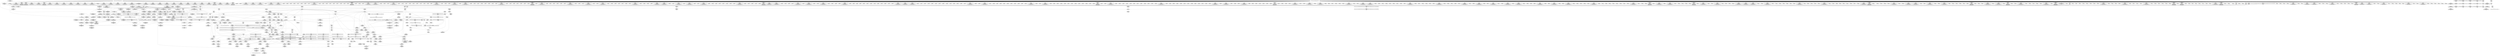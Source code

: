 digraph {
	CE0x56286a0 [shape=record,shape=Mrecord,label="{CE0x56286a0|56:_i8*,_:_CRE_80,88_|*MultipleSource*|Function::selinux_kernel_create_files_as&Arg::inode::|security/selinux/hooks.c,3543}"]
	CE0x4f04f50 [shape=record,shape=Mrecord,label="{CE0x4f04f50|selinux_kernel_create_files_as:_inode|Function::selinux_kernel_create_files_as&Arg::inode::|*SummSource*}"]
	CE0x5637b80 [shape=record,shape=Mrecord,label="{CE0x5637b80|avc_has_perm:_entry}"]
	CE0x5662b20 [shape=record,shape=Mrecord,label="{CE0x5662b20|selinux_kernel_create_files_as:_tmp8|security/selinux/hooks.c,3553}"]
	CE0x5661500 [shape=record,shape=Mrecord,label="{CE0x5661500|i64*_getelementptr_inbounds_(_5_x_i64_,_5_x_i64_*___llvm_gcov_ctr277,_i64_0,_i64_3)|*Constant*|*SummSink*}"]
	CE0x56693a0 [shape=record,shape=Mrecord,label="{CE0x56693a0|selinux_kernel_create_files_as:_new|Function::selinux_kernel_create_files_as&Arg::new::}"]
	CE0x5675620 [shape=record,shape=Mrecord,label="{CE0x5675620|current_sid:_tmp2|*SummSink*}"]
	CE0x5623300 [shape=record,shape=Mrecord,label="{CE0x5623300|56:_i8*,_:_CRE_870,871_}"]
	CE0x563c2d0 [shape=record,shape=Mrecord,label="{CE0x563c2d0|28:_i32,_:_CRE_19,20_}"]
	CE0x568e600 [shape=record,shape=Mrecord,label="{CE0x568e600|current_sid:_tmp17|security/selinux/hooks.c,218|*SummSink*}"]
	CE0x5612630 [shape=record,shape=Mrecord,label="{CE0x5612630|56:_i8*,_:_CRE_64,72_|*MultipleSource*|Function::selinux_kernel_create_files_as&Arg::inode::|security/selinux/hooks.c,3543}"]
	CE0x5667950 [shape=record,shape=Mrecord,label="{CE0x5667950|28:_i32,_:_CRE_62,63_}"]
	CE0x5619580 [shape=record,shape=Mrecord,label="{CE0x5619580|56:_i8*,_:_CRE_172,173_}"]
	CE0x567a960 [shape=record,shape=Mrecord,label="{CE0x567a960|12:_i32,_:_CME_20,24_|*MultipleSource*|*LoadInst*|security/selinux/hooks.c,3544|security/selinux/hooks.c,3544|security/selinux/hooks.c,3554}"]
	CE0x5667750 [shape=record,shape=Mrecord,label="{CE0x5667750|28:_i32,_:_CRE_60,61_}"]
	CE0x568edb0 [shape=record,shape=Mrecord,label="{CE0x568edb0|current_sid:_tmp18|security/selinux/hooks.c,218|*SummSink*}"]
	CE0x565e780 [shape=record,shape=Mrecord,label="{CE0x565e780|28:_i32,_:_CRE_108,109_}"]
	CE0x5622880 [shape=record,shape=Mrecord,label="{CE0x5622880|56:_i8*,_:_CRE_848,856_|*MultipleSource*|Function::selinux_kernel_create_files_as&Arg::inode::|security/selinux/hooks.c,3543}"]
	CE0x5639f70 [shape=record,shape=Mrecord,label="{CE0x5639f70|get_current:_tmp|*SummSink*}"]
	CE0x5685a00 [shape=record,shape=Mrecord,label="{CE0x5685a00|i64_4|*Constant*|*SummSink*}"]
	CE0x5604b90 [shape=record,shape=Mrecord,label="{CE0x5604b90|current_sid:_tmp11|security/selinux/hooks.c,218|*SummSource*}"]
	CE0x5662850 [shape=record,shape=Mrecord,label="{CE0x5662850|i64_0|*Constant*|*SummSource*}"]
	CE0x56224c0 [shape=record,shape=Mrecord,label="{CE0x56224c0|56:_i8*,_:_CRE_832,840_|*MultipleSource*|Function::selinux_kernel_create_files_as&Arg::inode::|security/selinux/hooks.c,3543}"]
	CE0x563aad0 [shape=record,shape=Mrecord,label="{CE0x563aad0|56:_i8*,_:_CRE_504,508_|*MultipleSource*|Function::selinux_kernel_create_files_as&Arg::inode::|security/selinux/hooks.c,3543}"]
	CE0x5607c20 [shape=record,shape=Mrecord,label="{CE0x5607c20|selinux_kernel_create_files_as:_if.then}"]
	CE0x5615810 [shape=record,shape=Mrecord,label="{CE0x5615810|56:_i8*,_:_CRE_250,251_}"]
	CE0x56651d0 [shape=record,shape=Mrecord,label="{CE0x56651d0|current_sid:_entry|*SummSink*}"]
	CE0x561dff0 [shape=record,shape=Mrecord,label="{CE0x561dff0|56:_i8*,_:_CRE_603,604_}"]
	CE0x5690b40 [shape=record,shape=Mrecord,label="{CE0x5690b40|get_current:_entry|*SummSource*}"]
	CE0x56be650 [shape=record,shape=Mrecord,label="{CE0x56be650|%struct.task_struct*_(%struct.task_struct**)*_asm_movq_%gs:$_1:P_,$0_,_r,im,_dirflag_,_fpsr_,_flags_|*SummSource*}"]
	CE0x5693750 [shape=record,shape=Mrecord,label="{CE0x5693750|current_sid:_tmp22|security/selinux/hooks.c,218|*SummSink*}"]
	CE0x5622100 [shape=record,shape=Mrecord,label="{CE0x5622100|56:_i8*,_:_CRE_816,824_|*MultipleSource*|Function::selinux_kernel_create_files_as&Arg::inode::|security/selinux/hooks.c,3543}"]
	CE0x5631a10 [shape=record,shape=Mrecord,label="{CE0x5631a10|56:_i8*,_:_CRE_178,179_}"]
	CE0x56344e0 [shape=record,shape=Mrecord,label="{CE0x56344e0|56:_i8*,_:_CRE_922,923_}"]
	CE0x563e9a0 [shape=record,shape=Mrecord,label="{CE0x563e9a0|56:_i8*,_:_CRE_589,590_}"]
	CE0x568a480 [shape=record,shape=Mrecord,label="{CE0x568a480|current_sid:_tmp8|security/selinux/hooks.c,218}"]
	CE0x5630780 [shape=record,shape=Mrecord,label="{CE0x5630780|56:_i8*,_:_CRE_291,292_}"]
	CE0x5667a50 [shape=record,shape=Mrecord,label="{CE0x5667a50|28:_i32,_:_CRE_63,64_}"]
	CE0x568f9d0 [shape=record,shape=Mrecord,label="{CE0x568f9d0|current_sid:_tmp20|security/selinux/hooks.c,218|*SummSource*}"]
	CE0x560dee0 [shape=record,shape=Mrecord,label="{CE0x560dee0|current_sid:_tmp13|security/selinux/hooks.c,218}"]
	CE0x566c550 [shape=record,shape=Mrecord,label="{CE0x566c550|avc_has_perm:_auditdata|Function::avc_has_perm&Arg::auditdata::|*SummSource*}"]
	CE0x5603fa0 [shape=record,shape=Mrecord,label="{CE0x5603fa0|current_sid:_tmp16|security/selinux/hooks.c,218}"]
	CE0x562f570 [shape=record,shape=Mrecord,label="{CE0x562f570|56:_i8*,_:_CRE_274,275_}"]
	CE0x568f520 [shape=record,shape=Mrecord,label="{CE0x568f520|i64*_getelementptr_inbounds_(_11_x_i64_,_11_x_i64_*___llvm_gcov_ctr125,_i64_0,_i64_10)|*Constant*|*SummSource*}"]
	CE0x565c8b0 [shape=record,shape=Mrecord,label="{CE0x565c8b0|28:_i32,_:_CRE_78,79_}"]
	CE0x56367c0 [shape=record,shape=Mrecord,label="{CE0x56367c0|56:_i8*,_:_CRE_988,992_|*MultipleSource*|Function::selinux_kernel_create_files_as&Arg::inode::|security/selinux/hooks.c,3543}"]
	CE0x5662c70 [shape=record,shape=Mrecord,label="{CE0x5662c70|selinux_kernel_create_files_as:_tmp8|security/selinux/hooks.c,3553|*SummSink*}"]
	CE0x5683b20 [shape=record,shape=Mrecord,label="{CE0x5683b20|current_sid:_tmp8|security/selinux/hooks.c,218|*SummSink*}"]
	CE0x5667110 [shape=record,shape=Mrecord,label="{CE0x5667110|28:_i32,_:_CRE_53,54_}"]
	CE0x5679b00 [shape=record,shape=Mrecord,label="{CE0x5679b00|selinux_kernel_create_files_as:_create_sid|security/selinux/hooks.c,3554|*SummSink*}"]
	CE0x565cdb0 [shape=record,shape=Mrecord,label="{CE0x565cdb0|28:_i32,_:_CRE_83,84_}"]
	CE0x56874f0 [shape=record,shape=Mrecord,label="{CE0x56874f0|current_sid:_tmp7|security/selinux/hooks.c,218|*SummSource*}"]
	CE0x568b3d0 [shape=record,shape=Mrecord,label="{CE0x568b3d0|i64*_getelementptr_inbounds_(_11_x_i64_,_11_x_i64_*___llvm_gcov_ctr125,_i64_0,_i64_8)|*Constant*|*SummSource*}"]
	CE0x5693650 [shape=record,shape=Mrecord,label="{CE0x5693650|current_sid:_tmp22|security/selinux/hooks.c,218|*SummSource*}"]
	CE0x5630450 [shape=record,shape=Mrecord,label="{CE0x5630450|56:_i8*,_:_CRE_288,289_}"]
	CE0x5623410 [shape=record,shape=Mrecord,label="{CE0x5623410|56:_i8*,_:_CRE_871,872_}"]
	CE0x5636270 [shape=record,shape=Mrecord,label="{CE0x5636270|56:_i8*,_:_CRE_981,982_}"]
	CE0x560b320 [shape=record,shape=Mrecord,label="{CE0x560b320|56:_i8*,_:_CRE_424,432_|*MultipleSource*|Function::selinux_kernel_create_files_as&Arg::inode::|security/selinux/hooks.c,3543}"]
	CE0x5609190 [shape=record,shape=Mrecord,label="{CE0x5609190|56:_i8*,_:_CRE_303,304_}"]
	CE0x6b1e460 [shape=record,shape=Mrecord,label="{CE0x6b1e460|selinux_kernel_create_files_as:_if.end|*SummSource*}"]
	CE0x5660d20 [shape=record,shape=Mrecord,label="{CE0x5660d20|selinux_kernel_create_files_as:_cmp|security/selinux/hooks.c,3553|*SummSink*}"]
	CE0x56198b0 [shape=record,shape=Mrecord,label="{CE0x56198b0|56:_i8*,_:_CRE_175,176_}"]
	CE0x565d0b0 [shape=record,shape=Mrecord,label="{CE0x565d0b0|28:_i32,_:_CRE_86,87_}"]
	CE0x5638670 [shape=record,shape=Mrecord,label="{CE0x5638670|128:_i8*,_:_CRE_24,28_|*MultipleSource*|Function::selinux_kernel_create_files_as&Arg::new::|security/selinux/hooks.c,3544}"]
	CE0x5610d20 [shape=record,shape=Mrecord,label="{CE0x5610d20|current_sid:_tmp12|security/selinux/hooks.c,218}"]
	CE0x5667450 [shape=record,shape=Mrecord,label="{CE0x5667450|28:_i32,_:_CRE_57,58_}"]
	CE0x5618f70 [shape=record,shape=Mrecord,label="{CE0x5618f70|selinux_kernel_create_files_as:_tmp10|security/selinux/hooks.c,3553|*SummSink*}"]
	CE0x5623a70 [shape=record,shape=Mrecord,label="{CE0x5623a70|56:_i8*,_:_CRE_877,878_}"]
	CE0x5659990 [shape=record,shape=Mrecord,label="{CE0x5659990|i8*_getelementptr_inbounds_(_45_x_i8_,_45_x_i8_*_.str12,_i32_0,_i32_0)|*Constant*|*SummSink*}"]
	CE0x567d350 [shape=record,shape=Mrecord,label="{CE0x567d350|GLOBAL:_current_task|Global_var:current_task|*SummSink*}"]
	CE0x561e320 [shape=record,shape=Mrecord,label="{CE0x561e320|56:_i8*,_:_CRE_606,607_}"]
	CE0x567d610 [shape=record,shape=Mrecord,label="{CE0x567d610|current_sid:_if.then|*SummSink*}"]
	CE0x5625be0 [shape=record,shape=Mrecord,label="{CE0x5625be0|_call_void_mcount()_#3|*SummSink*}"]
	CE0x5663d60 [shape=record,shape=Mrecord,label="{CE0x5663d60|128:_i8*,_:_CRE_152,160_|*MultipleSource*|Function::selinux_kernel_create_files_as&Arg::new::|security/selinux/hooks.c,3544}"]
	CE0x56095d0 [shape=record,shape=Mrecord,label="{CE0x56095d0|56:_i8*,_:_CRE_307,308_}"]
	CE0x5666570 [shape=record,shape=Mrecord,label="{CE0x5666570|selinux_kernel_create_files_as:_call|security/selinux/hooks.c,3545|*SummSink*}"]
	CE0x566a600 [shape=record,shape=Mrecord,label="{CE0x566a600|avc_has_perm:_ssid|Function::avc_has_perm&Arg::ssid::}"]
	CE0x5619470 [shape=record,shape=Mrecord,label="{CE0x5619470|56:_i8*,_:_CRE_171,172_}"]
	CE0x561f200 [shape=record,shape=Mrecord,label="{CE0x561f200|56:_i8*,_:_CRE_620,621_}"]
	CE0x56354d0 [shape=record,shape=Mrecord,label="{CE0x56354d0|56:_i8*,_:_CRE_936,944_|*MultipleSource*|Function::selinux_kernel_create_files_as&Arg::inode::|security/selinux/hooks.c,3543}"]
	CE0x565fae0 [shape=record,shape=Mrecord,label="{CE0x565fae0|28:_i32,_:_CRE_152,160_|*MultipleSource*|*LoadInst*|security/selinux/hooks.c,3543|security/selinux/hooks.c,3543|security/selinux/hooks.c,3548}"]
	CE0x562db80 [shape=record,shape=Mrecord,label="{CE0x562db80|56:_i8*,_:_CRE_246,247_}"]
	CE0x561db40 [shape=record,shape=Mrecord,label="{CE0x561db40|56:_i8*,_:_CRE_159,160_}"]
	CE0x567a250 [shape=record,shape=Mrecord,label="{CE0x567a250|12:_i32,_:_CME_8,12_|*MultipleSource*|*LoadInst*|security/selinux/hooks.c,3544|security/selinux/hooks.c,3544|security/selinux/hooks.c,3554}"]
	CE0x567d810 [shape=record,shape=Mrecord,label="{CE0x567d810|current_sid:_do.body|*SummSource*}"]
	CE0x5634e70 [shape=record,shape=Mrecord,label="{CE0x5634e70|56:_i8*,_:_CRE_931,932_}"]
	CE0x5631330 [shape=record,shape=Mrecord,label="{CE0x5631330|56:_i8*,_:_CRE_302,303_}"]
	CE0x5634810 [shape=record,shape=Mrecord,label="{CE0x5634810|56:_i8*,_:_CRE_925,926_}"]
	CE0x5621980 [shape=record,shape=Mrecord,label="{CE0x5621980|56:_i8*,_:_CRE_776,792_|*MultipleSource*|Function::selinux_kernel_create_files_as&Arg::inode::|security/selinux/hooks.c,3543}"]
	CE0x5638f70 [shape=record,shape=Mrecord,label="{CE0x5638f70|128:_i8*,_:_CRE_44,48_|*MultipleSource*|Function::selinux_kernel_create_files_as&Arg::new::|security/selinux/hooks.c,3544}"]
	CE0x5623960 [shape=record,shape=Mrecord,label="{CE0x5623960|56:_i8*,_:_CRE_876,877_}"]
	CE0x5672a00 [shape=record,shape=Mrecord,label="{CE0x5672a00|GLOBAL:_lockdep_rcu_suspicious|*Constant*|*SummSource*}"]
	CE0x560c5f0 [shape=record,shape=Mrecord,label="{CE0x560c5f0|56:_i8*,_:_CRE_479,480_}"]
	CE0x5628280 [shape=record,shape=Mrecord,label="{CE0x5628280|56:_i8*,_:_CRE_104,112_|*MultipleSource*|Function::selinux_kernel_create_files_as&Arg::inode::|security/selinux/hooks.c,3543}"]
	CE0x5609d40 [shape=record,shape=Mrecord,label="{CE0x5609d40|56:_i8*,_:_CRE_320,328_|*MultipleSource*|Function::selinux_kernel_create_files_as&Arg::inode::|security/selinux/hooks.c,3543}"]
	CE0x56be5e0 [shape=record,shape=Mrecord,label="{CE0x56be5e0|%struct.task_struct*_(%struct.task_struct**)*_asm_movq_%gs:$_1:P_,$0_,_r,im,_dirflag_,_fpsr_,_flags_}"]
	CE0x5632c70 [shape=record,shape=Mrecord,label="{CE0x5632c70|56:_i8*,_:_CRE_899,900_}"]
	CE0x5664e50 [shape=record,shape=Mrecord,label="{CE0x5664e50|selinux_kernel_create_files_as:_tmp12|security/selinux/hooks.c,3554}"]
	CE0x5603a50 [shape=record,shape=Mrecord,label="{CE0x5603a50|current_sid:_tmp15|security/selinux/hooks.c,218|*SummSource*}"]
	CE0x5638390 [shape=record,shape=Mrecord,label="{CE0x5638390|28:_i32,_:_CRE_12,13_}"]
	CE0x5690660 [shape=record,shape=Mrecord,label="{CE0x5690660|GLOBAL:_get_current|*Constant*}"]
	CE0x567e9e0 [shape=record,shape=Mrecord,label="{CE0x567e9e0|current_sid:_tmp6|security/selinux/hooks.c,218}"]
	CE0x5611d10 [shape=record,shape=Mrecord,label="{CE0x5611d10|i64*_getelementptr_inbounds_(_5_x_i64_,_5_x_i64_*___llvm_gcov_ctr277,_i64_0,_i64_0)|*Constant*|*SummSink*}"]
	CE0x561fa00 [shape=record,shape=Mrecord,label="{CE0x561fa00|56:_i8*,_:_CRE_640,648_|*MultipleSource*|Function::selinux_kernel_create_files_as&Arg::inode::|security/selinux/hooks.c,3543}"]
	CE0x563f000 [shape=record,shape=Mrecord,label="{CE0x563f000|56:_i8*,_:_CRE_595,596_}"]
	CE0x5604a60 [shape=record,shape=Mrecord,label="{CE0x5604a60|current_sid:_tmp11|security/selinux/hooks.c,218}"]
	CE0x563bd50 [shape=record,shape=Mrecord,label="{CE0x563bd50|56:_i8*,_:_CRE_556,557_}"]
	CE0x5665480 [shape=record,shape=Mrecord,label="{CE0x5665480|_ret_i32_%tmp24,_!dbg_!27742|security/selinux/hooks.c,220|*SummSource*}"]
	CE0x560d9b0 [shape=record,shape=Mrecord,label="{CE0x560d9b0|i64*_getelementptr_inbounds_(_11_x_i64_,_11_x_i64_*___llvm_gcov_ctr125,_i64_0,_i64_6)|*Constant*|*SummSource*}"]
	CE0x56222e0 [shape=record,shape=Mrecord,label="{CE0x56222e0|56:_i8*,_:_CRE_824,832_|*MultipleSource*|Function::selinux_kernel_create_files_as&Arg::inode::|security/selinux/hooks.c,3543}"]
	CE0x56382c0 [shape=record,shape=Mrecord,label="{CE0x56382c0|28:_i32,_:_CRE_11,12_}"]
	CE0x5679f70 [shape=record,shape=Mrecord,label="{CE0x5679f70|12:_i32,_:_CME_0,4_|*MultipleSource*|*LoadInst*|security/selinux/hooks.c,3544|security/selinux/hooks.c,3544|security/selinux/hooks.c,3554}"]
	CE0x5615d60 [shape=record,shape=Mrecord,label="{CE0x5615d60|56:_i8*,_:_CRE_255,256_}"]
	CE0x561f420 [shape=record,shape=Mrecord,label="{CE0x561f420|56:_i8*,_:_CRE_622,623_}"]
	CE0x563eab0 [shape=record,shape=Mrecord,label="{CE0x563eab0|56:_i8*,_:_CRE_590,591_}"]
	CE0x56903c0 [shape=record,shape=Mrecord,label="{CE0x56903c0|current_sid:_call4|security/selinux/hooks.c,218|*SummSink*}"]
	CE0x563d790 [shape=record,shape=Mrecord,label="{CE0x563d790|56:_i8*,_:_CRE_572,573_}"]
	CE0x5662b90 [shape=record,shape=Mrecord,label="{CE0x5662b90|selinux_kernel_create_files_as:_tmp8|security/selinux/hooks.c,3553|*SummSource*}"]
	CE0x568c7d0 [shape=record,shape=Mrecord,label="{CE0x568c7d0|current_sid:_tmp23|security/selinux/hooks.c,218|*SummSink*}"]
	CE0x565f000 [shape=record,shape=Mrecord,label="{CE0x565f000|28:_i32,_:_CRE_116,117_}"]
	CE0x567a7b0 [shape=record,shape=Mrecord,label="{CE0x567a7b0|12:_i32,_:_CME_16,20_|*MultipleSource*|*LoadInst*|security/selinux/hooks.c,3544|security/selinux/hooks.c,3544|security/selinux/hooks.c,3554}"]
	CE0x56192f0 [shape=record,shape=Mrecord,label="{CE0x56192f0|i32_10|*Constant*|*SummSource*}"]
	CE0x563cc10 [shape=record,shape=Mrecord,label="{CE0x563cc10|28:_i32,_:_CRE_34,35_|*MultipleSource*|*LoadInst*|security/selinux/hooks.c,3543|security/selinux/hooks.c,3543|security/selinux/hooks.c,3548}"]
	CE0x565dcb0 [shape=record,shape=Mrecord,label="{CE0x565dcb0|28:_i32,_:_CRE_98,99_}"]
	CE0x568cce0 [shape=record,shape=Mrecord,label="{CE0x568cce0|i32_1|*Constant*|*SummSink*}"]
	CE0x5606750 [shape=record,shape=Mrecord,label="{CE0x5606750|56:_i8*,_:_CRE_560,561_}"]
	CE0x5683310 [shape=record,shape=Mrecord,label="{CE0x5683310|GLOBAL:___llvm_gcov_ctr125|Global_var:__llvm_gcov_ctr125|*SummSink*}"]
	CE0x5668250 [shape=record,shape=Mrecord,label="{CE0x5668250|28:_i32,_:_CRE_71,72_}"]
	CE0x56365a0 [shape=record,shape=Mrecord,label="{CE0x56365a0|selinux_kernel_create_files_as:_tmp2|*LoadInst*|security/selinux/hooks.c,3543}"]
	CE0x567b1b0 [shape=record,shape=Mrecord,label="{CE0x567b1b0|current_sid:_tobool|security/selinux/hooks.c,218|*SummSink*}"]
	CE0x560a9c0 [shape=record,shape=Mrecord,label="{CE0x560a9c0|56:_i8*,_:_CRE_384,388_|*MultipleSource*|Function::selinux_kernel_create_files_as&Arg::inode::|security/selinux/hooks.c,3543}"]
	CE0x5632720 [shape=record,shape=Mrecord,label="{CE0x5632720|56:_i8*,_:_CRE_894,895_}"]
	CE0x563aec0 [shape=record,shape=Mrecord,label="{CE0x563aec0|56:_i8*,_:_CRE_512,520_|*MultipleSource*|Function::selinux_kernel_create_files_as&Arg::inode::|security/selinux/hooks.c,3543}"]
	CE0x5659920 [shape=record,shape=Mrecord,label="{CE0x5659920|i8*_getelementptr_inbounds_(_45_x_i8_,_45_x_i8_*_.str12,_i32_0,_i32_0)|*Constant*|*SummSource*}"]
	CE0x563cf40 [shape=record,shape=Mrecord,label="{CE0x563cf40|56:_i8*,_:_CRE_564,565_}"]
	CE0x560d530 [shape=record,shape=Mrecord,label="{CE0x560d530|get_current:_tmp|*SummSource*}"]
	CE0x5637bf0 [shape=record,shape=Mrecord,label="{CE0x5637bf0|28:_i32,_:_CRE_0,8_|*MultipleSource*|*LoadInst*|security/selinux/hooks.c,3543|security/selinux/hooks.c,3543|security/selinux/hooks.c,3548}"]
	CE0x5630ab0 [shape=record,shape=Mrecord,label="{CE0x5630ab0|56:_i8*,_:_CRE_294,295_}"]
	CE0x56796c0 [shape=record,shape=Mrecord,label="{CE0x56796c0|_ret_i32_%call2,_!dbg_!27733|security/selinux/hooks.c,3555|*SummSource*}"]
	CE0x567e1f0 [shape=record,shape=Mrecord,label="{CE0x567e1f0|current_sid:_tobool|security/selinux/hooks.c,218|*SummSource*}"]
	CE0x56644e0 [shape=record,shape=Mrecord,label="{CE0x56644e0|selinux_kernel_create_files_as:_tmp4|*LoadInst*|security/selinux/hooks.c,3544|*SummSink*}"]
	CE0x5638840 [shape=record,shape=Mrecord,label="{CE0x5638840|128:_i8*,_:_CRE_28,32_|*MultipleSource*|Function::selinux_kernel_create_files_as&Arg::new::|security/selinux/hooks.c,3544}"]
	CE0x5658590 [shape=record,shape=Mrecord,label="{CE0x5658590|i64*_getelementptr_inbounds_(_5_x_i64_,_5_x_i64_*___llvm_gcov_ctr277,_i64_0,_i64_3)|*Constant*}"]
	CE0x5630890 [shape=record,shape=Mrecord,label="{CE0x5630890|56:_i8*,_:_CRE_292,293_}"]
	CE0x563b0a0 [shape=record,shape=Mrecord,label="{CE0x563b0a0|56:_i8*,_:_CRE_520,528_|*MultipleSource*|Function::selinux_kernel_create_files_as&Arg::inode::|security/selinux/hooks.c,3543}"]
	CE0x562f490 [shape=record,shape=Mrecord,label="{CE0x562f490|56:_i8*,_:_CRE_273,274_}"]
	CE0x565a030 [shape=record,shape=Mrecord,label="{CE0x565a030|current_sid:_tmp17|security/selinux/hooks.c,218}"]
	CE0x563a5c0 [shape=record,shape=Mrecord,label="{CE0x563a5c0|56:_i8*,_:_CRE_552,553_}"]
	CE0x566abb0 [shape=record,shape=Mrecord,label="{CE0x566abb0|avc_has_perm:_tsid|Function::avc_has_perm&Arg::tsid::|*SummSink*}"]
	CE0x5606420 [shape=record,shape=Mrecord,label="{CE0x5606420|56:_i8*,_:_CRE_557,558_}"]
	CE0x5669240 [shape=record,shape=Mrecord,label="{CE0x5669240|selinux_kernel_create_files_as:_tmp3|security/selinux/hooks.c,3543|*SummSource*}"]
	CE0x5632830 [shape=record,shape=Mrecord,label="{CE0x5632830|56:_i8*,_:_CRE_895,896_}"]
	CE0x56907e0 [shape=record,shape=Mrecord,label="{CE0x56907e0|GLOBAL:_get_current|*Constant*|*SummSource*}"]
	CE0x5623da0 [shape=record,shape=Mrecord,label="{CE0x5623da0|56:_i8*,_:_CRE_880,881_}"]
	CE0x566ae80 [shape=record,shape=Mrecord,label="{CE0x566ae80|i16_48|*Constant*|*SummSource*}"]
	CE0x568c600 [shape=record,shape=Mrecord,label="{CE0x568c600|current_sid:_tmp23|security/selinux/hooks.c,218|*SummSource*}"]
	CE0x5611a80 [shape=record,shape=Mrecord,label="{CE0x5611a80|56:_i8*,_:_CRE_16,24_|*MultipleSource*|Function::selinux_kernel_create_files_as&Arg::inode::|security/selinux/hooks.c,3543}"]
	CE0x562f9b0 [shape=record,shape=Mrecord,label="{CE0x562f9b0|56:_i8*,_:_CRE_278,279_}"]
	CE0x562e6a0 [shape=record,shape=Mrecord,label="{CE0x562e6a0|i32_0|*Constant*|*SummSink*}"]
	CE0x562d430 [shape=record,shape=Mrecord,label="{CE0x562d430|selinux_kernel_create_files_as:_i_security|security/selinux/hooks.c,3543}"]
	CE0x565fce0 [shape=record,shape=Mrecord,label="{CE0x565fce0|28:_i32,_:_CRE_160,168_|*MultipleSource*|*LoadInst*|security/selinux/hooks.c,3543|security/selinux/hooks.c,3543|security/selinux/hooks.c,3548}"]
	CE0x5675540 [shape=record,shape=Mrecord,label="{CE0x5675540|current_sid:_tmp2}"]
	CE0x5638a10 [shape=record,shape=Mrecord,label="{CE0x5638a10|128:_i8*,_:_CRE_32,36_|*MultipleSource*|Function::selinux_kernel_create_files_as&Arg::new::|security/selinux/hooks.c,3544}"]
	CE0x5636ea0 [shape=record,shape=Mrecord,label="{CE0x5636ea0|selinux_kernel_create_files_as:_tmp2|*LoadInst*|security/selinux/hooks.c,3543|*SummSink*}"]
	CE0x56831e0 [shape=record,shape=Mrecord,label="{CE0x56831e0|GLOBAL:___llvm_gcov_ctr125|Global_var:__llvm_gcov_ctr125|*SummSource*}"]
	CE0x5629910 [shape=record,shape=Mrecord,label="{CE0x5629910|current_sid:_tmp3}"]
	CE0x5623850 [shape=record,shape=Mrecord,label="{CE0x5623850|56:_i8*,_:_CRE_875,876_}"]
	CE0x567a070 [shape=record,shape=Mrecord,label="{CE0x567a070|12:_i32,_:_CME_4,8_|*MultipleSource*|*LoadInst*|security/selinux/hooks.c,3544|security/selinux/hooks.c,3544|security/selinux/hooks.c,3554}"]
	CE0x5611680 [shape=record,shape=Mrecord,label="{CE0x5611680|current_sid:_land.lhs.true|*SummSource*}"]
	CE0x5627e60 [shape=record,shape=Mrecord,label="{CE0x5627e60|56:_i8*,_:_CRE_142,143_}"]
	CE0x5638d90 [shape=record,shape=Mrecord,label="{CE0x5638d90|128:_i8*,_:_CRE_40,44_|*MultipleSource*|Function::selinux_kernel_create_files_as&Arg::new::|security/selinux/hooks.c,3544}"]
	CE0x5689c80 [shape=record,shape=Mrecord,label="{CE0x5689c80|current_sid:_if.end}"]
	CE0x56381c0 [shape=record,shape=Mrecord,label="{CE0x56381c0|28:_i32,_:_CRE_10,11_}"]
	CE0x562f680 [shape=record,shape=Mrecord,label="{CE0x562f680|56:_i8*,_:_CRE_275,276_}"]
	CE0x561f640 [shape=record,shape=Mrecord,label="{CE0x561f640|56:_i8*,_:_CRE_864,865_}"]
	CE0x5672a70 [shape=record,shape=Mrecord,label="{CE0x5672a70|GLOBAL:_lockdep_rcu_suspicious|*Constant*|*SummSink*}"]
	CE0x5623000 [shape=record,shape=Mrecord,label="{CE0x5623000|56:_i8*,_:_CRE_867,868_}"]
	CE0x567eb60 [shape=record,shape=Mrecord,label="{CE0x567eb60|current_sid:_tmp6|security/selinux/hooks.c,218|*SummSource*}"]
	CE0x5669da0 [shape=record,shape=Mrecord,label="{CE0x5669da0|i32_22|*Constant*|*SummSink*}"]
	CE0x5679210 [shape=record,shape=Mrecord,label="{CE0x5679210|selinux_kernel_create_files_as:_tmp15|security/selinux/hooks.c,3555|*SummSource*}"]
	CE0x560e710 [shape=record,shape=Mrecord,label="{CE0x560e710|current_sid:_tmp9|security/selinux/hooks.c,218}"]
	CE0x563a4b0 [shape=record,shape=Mrecord,label="{CE0x563a4b0|56:_i8*,_:_CRE_487,488_}"]
	CE0x562eb30 [shape=record,shape=Mrecord,label="{CE0x562eb30|56:_i8*,_:_CRE_165,166_}"]
	CE0x56830b0 [shape=record,shape=Mrecord,label="{CE0x56830b0|GLOBAL:___llvm_gcov_ctr125|Global_var:__llvm_gcov_ctr125}"]
	CE0x567ca10 [shape=record,shape=Mrecord,label="{CE0x567ca10|get_current:_tmp2|*SummSource*}"]
	CE0x5678960 [shape=record,shape=Mrecord,label="{CE0x5678960|get_current:_entry|*SummSink*}"]
	CE0x5635cc0 [shape=record,shape=Mrecord,label="{CE0x5635cc0|56:_i8*,_:_CRE_977,978_}"]
	CE0x56827e0 [shape=record,shape=Mrecord,label="{CE0x56827e0|i1_true|*Constant*|*SummSink*}"]
	CE0x562d1c0 [shape=record,shape=Mrecord,label="{CE0x562d1c0|selinux_kernel_create_files_as:_tmp9|security/selinux/hooks.c,3553}"]
	CE0x56728d0 [shape=record,shape=Mrecord,label="{CE0x56728d0|GLOBAL:_lockdep_rcu_suspicious|*Constant*}"]
	CE0x5620300 [shape=record,shape=Mrecord,label="{CE0x5620300|56:_i8*,_:_CRE_680,684_|*MultipleSource*|Function::selinux_kernel_create_files_as&Arg::inode::|security/selinux/hooks.c,3543}"]
	CE0x567e460 [shape=record,shape=Mrecord,label="{CE0x567e460|i64_2|*Constant*}"]
	CE0x5616e30 [shape=record,shape=Mrecord,label="{CE0x5616e30|56:_i8*,_:_CRE_155,156_}"]
	CE0x56672b0 [shape=record,shape=Mrecord,label="{CE0x56672b0|28:_i32,_:_CRE_55,56_}"]
	CE0x5630ef0 [shape=record,shape=Mrecord,label="{CE0x5630ef0|56:_i8*,_:_CRE_298,299_}"]
	CE0x566a3e0 [shape=record,shape=Mrecord,label="{CE0x566a3e0|avc_has_perm:_tclass|Function::avc_has_perm&Arg::tclass::}"]
	CE0x563dbd0 [shape=record,shape=Mrecord,label="{CE0x563dbd0|56:_i8*,_:_CRE_576,577_}"]
	CE0x5658cc0 [shape=record,shape=Mrecord,label="{CE0x5658cc0|i8_1|*Constant*|*SummSource*}"]
	CE0x561a380 [shape=record,shape=Mrecord,label="{CE0x561a380|selinux_kernel_create_files_as:_tmp4|*LoadInst*|security/selinux/hooks.c,3544}"]
	CE0x56134c0 [shape=record,shape=Mrecord,label="{CE0x56134c0|56:_i8*,_:_CRE_48,56_|*MultipleSource*|Function::selinux_kernel_create_files_as&Arg::inode::|security/selinux/hooks.c,3543}"]
	CE0x5666f70 [shape=record,shape=Mrecord,label="{CE0x5666f70|28:_i32,_:_CRE_51,52_}"]
	CE0x5664300 [shape=record,shape=Mrecord,label="{CE0x5664300|selinux_kernel_create_files_as:_tmp4|*LoadInst*|security/selinux/hooks.c,3544|*SummSource*}"]
	CE0x5610390 [shape=record,shape=Mrecord,label="{CE0x5610390|56:_i8*,_:_CRE_170,171_}"]
	CE0x5622e20 [shape=record,shape=Mrecord,label="{CE0x5622e20|56:_i8*,_:_CRE_866,867_}"]
	CE0x5679820 [shape=record,shape=Mrecord,label="{CE0x5679820|selinux_kernel_create_files_as:_create_sid|security/selinux/hooks.c,3554}"]
	CE0x5664b40 [shape=record,shape=Mrecord,label="{CE0x5664b40|selinux_kernel_create_files_as:_tmp11|security/selinux/hooks.c,3554|*SummSink*}"]
	CE0x566ad50 [shape=record,shape=Mrecord,label="{CE0x566ad50|i16_48|*Constant*}"]
	CE0x5665590 [shape=record,shape=Mrecord,label="{CE0x5665590|_ret_i32_%tmp24,_!dbg_!27742|security/selinux/hooks.c,220|*SummSink*}"]
	CE0x5613630 [shape=record,shape=Mrecord,label="{CE0x5613630|56:_i8*,_:_CRE_56,64_|*MultipleSource*|Function::selinux_kernel_create_files_as&Arg::inode::|security/selinux/hooks.c,3543}"]
	CE0x5633930 [shape=record,shape=Mrecord,label="{CE0x5633930|56:_i8*,_:_CRE_911,912_}"]
	CE0x5688500 [shape=record,shape=Mrecord,label="{CE0x5688500|GLOBAL:_current_sid.__warned|Global_var:current_sid.__warned}"]
	CE0x567d530 [shape=record,shape=Mrecord,label="{CE0x567d530|current_sid:_if.then|*SummSource*}"]
	CE0x5628980 [shape=record,shape=Mrecord,label="{CE0x5628980|56:_i8*,_:_CRE_96,104_|*MultipleSource*|Function::selinux_kernel_create_files_as&Arg::inode::|security/selinux/hooks.c,3543}"]
	CE0x562f270 [shape=record,shape=Mrecord,label="{CE0x562f270|56:_i8*,_:_CRE_262,263_}"]
	CE0x5632500 [shape=record,shape=Mrecord,label="{CE0x5632500|56:_i8*,_:_CRE_892,893_}"]
	CE0x5609b20 [shape=record,shape=Mrecord,label="{CE0x5609b20|56:_i8*,_:_CRE_472,473_}"]
	CE0x5630bc0 [shape=record,shape=Mrecord,label="{CE0x5630bc0|56:_i8*,_:_CRE_295,296_}"]
	CE0x5622c40 [shape=record,shape=Mrecord,label="{CE0x5622c40|56:_i8*,_:_CRE_865,866_}"]
	CE0x562f380 [shape=record,shape=Mrecord,label="{CE0x562f380|56:_i8*,_:_CRE_263,264_}"]
	CE0x56726f0 [shape=record,shape=Mrecord,label="{CE0x56726f0|i8*_getelementptr_inbounds_(_25_x_i8_,_25_x_i8_*_.str3,_i32_0,_i32_0)|*Constant*|*SummSource*}"]
	CE0x563cd60 [shape=record,shape=Mrecord,label="{CE0x563cd60|28:_i32,_:_CRE_40,44_|*MultipleSource*|*LoadInst*|security/selinux/hooks.c,3543|security/selinux/hooks.c,3543|security/selinux/hooks.c,3548}"]
	CE0x4f04fc0 [shape=record,shape=Mrecord,label="{CE0x4f04fc0|i64_1|*Constant*}"]
	CE0x5672c00 [shape=record,shape=Mrecord,label="{CE0x5672c00|i32_218|*Constant*}"]
	CE0x565e230 [shape=record,shape=Mrecord,label="{CE0x565e230|28:_i32,_:_CRE_103,104_}"]
	CE0x56604e0 [shape=record,shape=Mrecord,label="{CE0x56604e0|28:_i32,_:_CRE_200,208_|*MultipleSource*|*LoadInst*|security/selinux/hooks.c,3543|security/selinux/hooks.c,3543|security/selinux/hooks.c,3548}"]
	CE0x5635ea0 [shape=record,shape=Mrecord,label="{CE0x5635ea0|56:_i8*,_:_CRE_978,979_}"]
	CE0x565d8b0 [shape=record,shape=Mrecord,label="{CE0x565d8b0|28:_i32,_:_CRE_94,95_}"]
	CE0x568df40 [shape=record,shape=Mrecord,label="{CE0x568df40|current_sid:_tmp24|security/selinux/hooks.c,220|*SummSource*}"]
	CE0x5668350 [shape=record,shape=Mrecord,label="{CE0x5668350|28:_i32,_:_CRE_72,73_}"]
	CE0x5664470 [shape=record,shape=Mrecord,label="{CE0x5664470|selinux_kernel_create_files_as:_tmp5|security/selinux/hooks.c,3544}"]
	CE0x568cb40 [shape=record,shape=Mrecord,label="{CE0x568cb40|i32_1|*Constant*|*SummSource*}"]
	CE0x5625b20 [shape=record,shape=Mrecord,label="{CE0x5625b20|_call_void_mcount()_#3|*SummSource*}"]
	CE0x56187a0 [shape=record,shape=Mrecord,label="{CE0x56187a0|selinux_kernel_create_files_as:_tmp9|security/selinux/hooks.c,3553|*SummSink*}"]
	CE0x5691f90 [shape=record,shape=Mrecord,label="{CE0x5691f90|i32_78|*Constant*|*SummSource*}"]
	CE0x56671e0 [shape=record,shape=Mrecord,label="{CE0x56671e0|28:_i32,_:_CRE_54,55_}"]
	CE0x563d020 [shape=record,shape=Mrecord,label="{CE0x563d020|56:_i8*,_:_CRE_565,566_}"]
	CE0x5610170 [shape=record,shape=Mrecord,label="{CE0x5610170|56:_i8*,_:_CRE_168,169_}"]
	CE0x565ccb0 [shape=record,shape=Mrecord,label="{CE0x565ccb0|28:_i32,_:_CRE_82,83_}"]
	CE0x566cfb0 [shape=record,shape=Mrecord,label="{CE0x566cfb0|i32_(i32,_i32,_i16,_i32,_%struct.common_audit_data*)*_bitcast_(i32_(i32,_i32,_i16,_i32,_%struct.common_audit_data.495*)*_avc_has_perm_to_i32_(i32,_i32,_i16,_i32,_%struct.common_audit_data*)*)|*Constant*}"]
	CE0x5685760 [shape=record,shape=Mrecord,label="{CE0x5685760|i64_4|*Constant*}"]
	CE0x5616520 [shape=record,shape=Mrecord,label="{CE0x5616520|56:_i8*,_:_CRE_193,194_}"]
	CE0x560b140 [shape=record,shape=Mrecord,label="{CE0x560b140|56:_i8*,_:_CRE_416,424_|*MultipleSource*|Function::selinux_kernel_create_files_as&Arg::inode::|security/selinux/hooks.c,3543}"]
	CE0x565f8b0 [shape=record,shape=Mrecord,label="{CE0x565f8b0|28:_i32,_:_CRE_144,152_|*MultipleSource*|*LoadInst*|security/selinux/hooks.c,3543|security/selinux/hooks.c,3543|security/selinux/hooks.c,3548}"]
	CE0x5692120 [shape=record,shape=Mrecord,label="{CE0x5692120|current_sid:_sid|security/selinux/hooks.c,220|*SummSink*}"]
	CE0x5616d20 [shape=record,shape=Mrecord,label="{CE0x5616d20|56:_i8*,_:_CRE_154,155_}"]
	CE0x56343d0 [shape=record,shape=Mrecord,label="{CE0x56343d0|56:_i8*,_:_CRE_921,922_}"]
	CE0x5685ec0 [shape=record,shape=Mrecord,label="{CE0x5685ec0|i64*_getelementptr_inbounds_(_11_x_i64_,_11_x_i64_*___llvm_gcov_ctr125,_i64_0,_i64_0)|*Constant*|*SummSink*}"]
	CE0x563d130 [shape=record,shape=Mrecord,label="{CE0x563d130|56:_i8*,_:_CRE_566,567_}"]
	CE0x563e450 [shape=record,shape=Mrecord,label="{CE0x563e450|56:_i8*,_:_CRE_584,585_}"]
	CE0x563ede0 [shape=record,shape=Mrecord,label="{CE0x563ede0|56:_i8*,_:_CRE_593,594_}"]
	CE0x5637ed0 [shape=record,shape=Mrecord,label="{CE0x5637ed0|28:_i32,_:_CRE_9,10_}"]
	CE0x5678670 [shape=record,shape=Mrecord,label="{CE0x5678670|_call_void_mcount()_#3|*SummSink*}"]
	CE0x563ba00 [shape=record,shape=Mrecord,label="{CE0x563ba00|56:_i8*,_:_CRE_553,554_}"]
	CE0x5627c10 [shape=record,shape=Mrecord,label="{CE0x5627c10|selinux_kernel_create_files_as:_inode|Function::selinux_kernel_create_files_as&Arg::inode::|*SummSink*}"]
	CE0x566bf00 [shape=record,shape=Mrecord,label="{CE0x566bf00|%struct.common_audit_data*_null|*Constant*|*SummSource*}"]
	CE0x5632940 [shape=record,shape=Mrecord,label="{CE0x5632940|56:_i8*,_:_CRE_896,897_}"]
	CE0x563e780 [shape=record,shape=Mrecord,label="{CE0x563e780|56:_i8*,_:_CRE_587,588_}"]
	CE0x562a390 [shape=record,shape=Mrecord,label="{CE0x562a390|56:_i8*,_:_CRE_8,12_|*MultipleSource*|Function::selinux_kernel_create_files_as&Arg::inode::|security/selinux/hooks.c,3543}"]
	CE0x56040d0 [shape=record,shape=Mrecord,label="{CE0x56040d0|current_sid:_tmp16|security/selinux/hooks.c,218|*SummSource*}"]
	CE0x5604240 [shape=record,shape=Mrecord,label="{CE0x5604240|current_sid:_tmp16|security/selinux/hooks.c,218|*SummSink*}"]
	CE0x562cb80 [shape=record,shape=Mrecord,label="{CE0x562cb80|56:_i8*,_:_CRE_149,150_}"]
	CE0x5669410 [shape=record,shape=Mrecord,label="{CE0x5669410|selinux_kernel_create_files_as:_new|Function::selinux_kernel_create_files_as&Arg::new::|*SummSink*}"]
	CE0x56608e0 [shape=record,shape=Mrecord,label="{CE0x56608e0|selinux_kernel_create_files_as:_tmp6|security/selinux/hooks.c,3548|*SummSource*}"]
	CE0x56934e0 [shape=record,shape=Mrecord,label="{CE0x56934e0|current_sid:_tmp22|security/selinux/hooks.c,218}"]
	CE0x56616a0 [shape=record,shape=Mrecord,label="{CE0x56616a0|i64_2|*Constant*|*SummSource*}"]
	CE0x5637d50 [shape=record,shape=Mrecord,label="{CE0x5637d50|28:_i32,_:_CRE_8,9_}"]
	CE0x5621d40 [shape=record,shape=Mrecord,label="{CE0x5621d40|56:_i8*,_:_CRE_800,804_|*MultipleSource*|Function::selinux_kernel_create_files_as&Arg::inode::|security/selinux/hooks.c,3543}"]
	CE0x560a7e0 [shape=record,shape=Mrecord,label="{CE0x560a7e0|56:_i8*,_:_CRE_376,384_|*MultipleSource*|Function::selinux_kernel_create_files_as&Arg::inode::|security/selinux/hooks.c,3543}"]
	CE0x562ad50 [shape=record,shape=Mrecord,label="{CE0x562ad50|56:_i8*,_:_CRE_137,138_}"]
	CE0x56925b0 [shape=record,shape=Mrecord,label="{CE0x56925b0|COLLAPSED:_GCMRE_current_task_external_global_%struct.task_struct*:_elem_0::|security/selinux/hooks.c,218}"]
	CE0x5624b20 [shape=record,shape=Mrecord,label="{CE0x5624b20|56:_i8*,_:_CRE_202,203_}"]
	CE0x56696c0 [shape=record,shape=Mrecord,label="{CE0x56696c0|selinux_kernel_create_files_as:_new|Function::selinux_kernel_create_files_as&Arg::new::|*SummSource*}"]
	CE0x5615a30 [shape=record,shape=Mrecord,label="{CE0x5615a30|56:_i8*,_:_CRE_252,253_}"]
	CE0x5613270 [shape=record,shape=Mrecord,label="{CE0x5613270|selinux_kernel_create_files_as:_tmp12|security/selinux/hooks.c,3554|*SummSink*}"]
	CE0x56817e0 [shape=record,shape=Mrecord,label="{CE0x56817e0|current_sid:_land.lhs.true}"]
	CE0x560dfc0 [shape=record,shape=Mrecord,label="{CE0x560dfc0|current_sid:_tmp13|security/selinux/hooks.c,218|*SummSink*}"]
	CE0x560af60 [shape=record,shape=Mrecord,label="{CE0x560af60|56:_i8*,_:_CRE_408,416_|*MultipleSource*|Function::selinux_kernel_create_files_as&Arg::inode::|security/selinux/hooks.c,3543}"]
	CE0x561a000 [shape=record,shape=Mrecord,label="{CE0x561a000|56:_i8*,_:_CRE_183,184_}"]
	CE0x56092a0 [shape=record,shape=Mrecord,label="{CE0x56092a0|56:_i8*,_:_CRE_304,305_}"]
	CE0x56170b0 [shape=record,shape=Mrecord,label="{CE0x56170b0|selinux_kernel_create_files_as:_entry}"]
	CE0x562f790 [shape=record,shape=Mrecord,label="{CE0x562f790|56:_i8*,_:_CRE_276,277_}"]
	CE0x56269d0 [shape=record,shape=Mrecord,label="{CE0x56269d0|56:_i8*,_:_CRE_265,266_}"]
	CE0x568da20 [shape=record,shape=Mrecord,label="{CE0x568da20|i64*_getelementptr_inbounds_(_2_x_i64_,_2_x_i64_*___llvm_gcov_ctr98,_i64_0,_i64_0)|*Constant*|*SummSource*}"]
	CE0x56034d0 [shape=record,shape=Mrecord,label="{CE0x56034d0|get_current:_tmp4|./arch/x86/include/asm/current.h,14|*SummSource*}"]
	CE0x73bd460 [shape=record,shape=Mrecord,label="{CE0x73bd460|56:_i8*,_:_CRE_138,139_}"]
	CE0x56600e0 [shape=record,shape=Mrecord,label="{CE0x56600e0|28:_i32,_:_CRE_184,192_|*MultipleSource*|*LoadInst*|security/selinux/hooks.c,3543|security/selinux/hooks.c,3543|security/selinux/hooks.c,3548}"]
	CE0x560a600 [shape=record,shape=Mrecord,label="{CE0x560a600|56:_i8*,_:_CRE_360,376_|*MultipleSource*|Function::selinux_kernel_create_files_as&Arg::inode::|security/selinux/hooks.c,3543}"]
	CE0x562a610 [shape=record,shape=Mrecord,label="{CE0x562a610|56:_i8*,_:_CRE_12,16_|*MultipleSource*|Function::selinux_kernel_create_files_as&Arg::inode::|security/selinux/hooks.c,3543}"]
	CE0x56639a0 [shape=record,shape=Mrecord,label="{CE0x56639a0|128:_i8*,_:_CRE_136,144_|*MultipleSource*|Function::selinux_kernel_create_files_as&Arg::new::|security/selinux/hooks.c,3544}"]
	CE0x560d260 [shape=record,shape=Mrecord,label="{CE0x560d260|_call_void_mcount()_#3}"]
	CE0x565e670 [shape=record,shape=Mrecord,label="{CE0x565e670|28:_i32,_:_CRE_107,108_}"]
	CE0x5636cc0 [shape=record,shape=Mrecord,label="{CE0x5636cc0|selinux_kernel_create_files_as:_tmp2|*LoadInst*|security/selinux/hooks.c,3543|*SummSource*}"]
	CE0x56320c0 [shape=record,shape=Mrecord,label="{CE0x56320c0|56:_i8*,_:_CRE_888,889_}"]
	CE0x56398d0 [shape=record,shape=Mrecord,label="{CE0x56398d0|128:_i8*,_:_CRE_72,80_|*MultipleSource*|Function::selinux_kernel_create_files_as&Arg::new::|security/selinux/hooks.c,3544}"]
	CE0x56635e0 [shape=record,shape=Mrecord,label="{CE0x56635e0|128:_i8*,_:_CRE_120,128_|*MultipleSource*|Function::selinux_kernel_create_files_as&Arg::new::|security/selinux/hooks.c,3544}"]
	CE0x5687b90 [shape=record,shape=Mrecord,label="{CE0x5687b90|current_sid:_tmp|*SummSource*}"]
	CE0x5604e30 [shape=record,shape=Mrecord,label="{CE0x5604e30|56:_i8*,_:_CRE_32,40_|*MultipleSource*|Function::selinux_kernel_create_files_as&Arg::inode::|security/selinux/hooks.c,3543}"]
	CE0x5627140 [shape=record,shape=Mrecord,label="{CE0x5627140|56:_i8*,_:_CRE_272,273_}"]
	CE0x5606a80 [shape=record,shape=Mrecord,label="{CE0x5606a80|56:_i8*,_:_CRE_563,564_}"]
	CE0x566b390 [shape=record,shape=Mrecord,label="{CE0x566b390|avc_has_perm:_requested|Function::avc_has_perm&Arg::requested::|*SummSink*}"]
	CE0x562dda0 [shape=record,shape=Mrecord,label="{CE0x562dda0|56:_i8*,_:_CRE_248,249_}"]
	CE0x5618db0 [shape=record,shape=Mrecord,label="{CE0x5618db0|selinux_kernel_create_files_as:_tmp10|security/selinux/hooks.c,3553|*SummSource*}"]
	CE0x566cb50 [shape=record,shape=Mrecord,label="{CE0x566cb50|selinux_kernel_create_files_as:_call2|security/selinux/hooks.c,3548}"]
	CE0x565cbb0 [shape=record,shape=Mrecord,label="{CE0x565cbb0|28:_i32,_:_CRE_81,82_}"]
	CE0x561aad0 [shape=record,shape=Mrecord,label="{CE0x561aad0|128:_i8*,_:_CRE_20,24_|*MultipleSource*|Function::selinux_kernel_create_files_as&Arg::new::|security/selinux/hooks.c,3544}"]
	CE0x563c3d0 [shape=record,shape=Mrecord,label="{CE0x563c3d0|28:_i32,_:_CRE_20,21_}"]
	CE0x561fb50 [shape=record,shape=Mrecord,label="{CE0x561fb50|56:_i8*,_:_CRE_648,656_|*MultipleSource*|Function::selinux_kernel_create_files_as&Arg::inode::|security/selinux/hooks.c,3543}"]
	CE0x5630340 [shape=record,shape=Mrecord,label="{CE0x5630340|56:_i8*,_:_CRE_287,288_}"]
	CE0x69eac50 [shape=record,shape=Mrecord,label="{CE0x69eac50|selinux_kernel_create_files_as:_tmp|*SummSink*}"]
	CE0x566cdb0 [shape=record,shape=Mrecord,label="{CE0x566cdb0|selinux_kernel_create_files_as:_call2|security/selinux/hooks.c,3548|*SummSink*}"]
	CE0x561efe0 [shape=record,shape=Mrecord,label="{CE0x561efe0|56:_i8*,_:_CRE_618,619_}"]
	CE0x568e890 [shape=record,shape=Mrecord,label="{CE0x568e890|current_sid:_tmp19|security/selinux/hooks.c,218|*SummSource*}"]
	CE0x5620c60 [shape=record,shape=Mrecord,label="{CE0x5620c60|56:_i8*,_:_CRE_712,728_|*MultipleSource*|Function::selinux_kernel_create_files_as&Arg::inode::|security/selinux/hooks.c,3543}"]
	CE0x561a640 [shape=record,shape=Mrecord,label="{CE0x561a640|128:_i8*,_:_CRE_4,8_|*MultipleSource*|Function::selinux_kernel_create_files_as&Arg::new::|security/selinux/hooks.c,3544}"]
	CE0x565c9b0 [shape=record,shape=Mrecord,label="{CE0x565c9b0|28:_i32,_:_CRE_79,80_}"]
	CE0x5679980 [shape=record,shape=Mrecord,label="{CE0x5679980|selinux_kernel_create_files_as:_create_sid|security/selinux/hooks.c,3554|*SummSource*}"]
	CE0x5623fc0 [shape=record,shape=Mrecord,label="{CE0x5623fc0|56:_i8*,_:_CRE_882,883_}"]
	CE0x565f220 [shape=record,shape=Mrecord,label="{CE0x565f220|28:_i32,_:_CRE_118,119_}"]
	CE0x5617180 [shape=record,shape=Mrecord,label="{CE0x5617180|i64*_getelementptr_inbounds_(_5_x_i64_,_5_x_i64_*___llvm_gcov_ctr277,_i64_0,_i64_0)|*Constant*|*SummSource*}"]
	CE0x5667040 [shape=record,shape=Mrecord,label="{CE0x5667040|28:_i32,_:_CRE_52,53_}"]
	CE0x56323f0 [shape=record,shape=Mrecord,label="{CE0x56323f0|56:_i8*,_:_CRE_891,892_}"]
	CE0x5634a30 [shape=record,shape=Mrecord,label="{CE0x5634a30|56:_i8*,_:_CRE_927,928_}"]
	CE0x568eac0 [shape=record,shape=Mrecord,label="{CE0x568eac0|current_sid:_tmp18|security/selinux/hooks.c,218}"]
	CE0x5693360 [shape=record,shape=Mrecord,label="{CE0x5693360|COLLAPSED:_CMRE:_elem_0::|security/selinux/hooks.c,218}"]
	CE0x5619ef0 [shape=record,shape=Mrecord,label="{CE0x5619ef0|56:_i8*,_:_CRE_182,183_}"]
	CE0x5631000 [shape=record,shape=Mrecord,label="{CE0x5631000|56:_i8*,_:_CRE_299,300_}"]
	CE0x56784d0 [shape=record,shape=Mrecord,label="{CE0x56784d0|_call_void_mcount()_#3}"]
	CE0x5689b30 [shape=record,shape=Mrecord,label="{CE0x5689b30|current_sid:_do.body|*SummSink*}"]
	CE0x560a420 [shape=record,shape=Mrecord,label="{CE0x560a420|56:_i8*,_:_CRE_352,360_|*MultipleSource*|Function::selinux_kernel_create_files_as&Arg::inode::|security/selinux/hooks.c,3543}"]
	CE0x5673090 [shape=record,shape=Mrecord,label="{CE0x5673090|selinux_kernel_create_files_as:_sid3|security/selinux/hooks.c,3554|*SummSource*}"]
	CE0x5620a80 [shape=record,shape=Mrecord,label="{CE0x5620a80|56:_i8*,_:_CRE_704,712_|*MultipleSource*|Function::selinux_kernel_create_files_as&Arg::inode::|security/selinux/hooks.c,3543}"]
	CE0x560bc40 [shape=record,shape=Mrecord,label="{CE0x560bc40|56:_i8*,_:_CRE_464,472_|*MultipleSource*|Function::selinux_kernel_create_files_as&Arg::inode::|security/selinux/hooks.c,3543}"]
	CE0x5631220 [shape=record,shape=Mrecord,label="{CE0x5631220|56:_i8*,_:_CRE_301,302_}"]
	CE0x566c440 [shape=record,shape=Mrecord,label="{CE0x566c440|avc_has_perm:_auditdata|Function::avc_has_perm&Arg::auditdata::}"]
	CE0x5663220 [shape=record,shape=Mrecord,label="{CE0x5663220|128:_i8*,_:_CRE_104,112_|*MultipleSource*|Function::selinux_kernel_create_files_as&Arg::new::|security/selinux/hooks.c,3544}"]
	CE0x5680460 [shape=record,shape=Mrecord,label="{CE0x5680460|i64*_getelementptr_inbounds_(_2_x_i64_,_2_x_i64_*___llvm_gcov_ctr98,_i64_0,_i64_1)|*Constant*|*SummSink*}"]
	CE0x5686180 [shape=record,shape=Mrecord,label="{CE0x5686180|current_sid:_if.then}"]
	CE0x560b880 [shape=record,shape=Mrecord,label="{CE0x560b880|56:_i8*,_:_CRE_448,456_|*MultipleSource*|Function::selinux_kernel_create_files_as&Arg::inode::|security/selinux/hooks.c,3543}"]
	CE0x561f750 [shape=record,shape=Mrecord,label="{CE0x561f750|56:_i8*,_:_CRE_624,628_|*MultipleSource*|Function::selinux_kernel_create_files_as&Arg::inode::|security/selinux/hooks.c,3543}"]
	CE0x5633c60 [shape=record,shape=Mrecord,label="{CE0x5633c60|56:_i8*,_:_CRE_914,915_}"]
	CE0x5660f20 [shape=record,shape=Mrecord,label="{CE0x5660f20|selinux_kernel_create_files_as:_cmp|security/selinux/hooks.c,3553}"]
	CE0x5678d20 [shape=record,shape=Mrecord,label="{CE0x5678d20|_ret_%struct.task_struct*_%tmp4,_!dbg_!27714|./arch/x86/include/asm/current.h,14|*SummSink*}"]
	CE0x5659860 [shape=record,shape=Mrecord,label="{CE0x5659860|i8*_getelementptr_inbounds_(_45_x_i8_,_45_x_i8_*_.str12,_i32_0,_i32_0)|*Constant*}"]
	CE0x563bdc0 [shape=record,shape=Mrecord,label="{CE0x563bdc0|56:_i8*,_:_CRE_555,556_}"]
	CE0x565d4b0 [shape=record,shape=Mrecord,label="{CE0x565d4b0|28:_i32,_:_CRE_90,91_}"]
	CE0x5660ae0 [shape=record,shape=Mrecord,label="{CE0x5660ae0|selinux_kernel_create_files_as:_tmp6|security/selinux/hooks.c,3548|*SummSink*}"]
	CE0x56299b0 [shape=record,shape=Mrecord,label="{CE0x56299b0|current_sid:_tmp3|*SummSource*}"]
	CE0x560ca30 [shape=record,shape=Mrecord,label="{CE0x560ca30|56:_i8*,_:_CRE_483,484_}"]
	CE0x5633710 [shape=record,shape=Mrecord,label="{CE0x5633710|56:_i8*,_:_CRE_909,910_}"]
	CE0x566a910 [shape=record,shape=Mrecord,label="{CE0x566a910|avc_has_perm:_tsid|Function::avc_has_perm&Arg::tsid::}"]
	CE0x563f220 [shape=record,shape=Mrecord,label="{CE0x563f220|56:_i8*,_:_CRE_597,598_}"]
	CE0x5630de0 [shape=record,shape=Mrecord,label="{CE0x5630de0|56:_i8*,_:_CRE_297,298_}"]
	CE0x5610280 [shape=record,shape=Mrecord,label="{CE0x5610280|56:_i8*,_:_CRE_169,170_}"]
	CE0x56213e0 [shape=record,shape=Mrecord,label="{CE0x56213e0|56:_i8*,_:_CRE_752,756_|*MultipleSource*|Function::selinux_kernel_create_files_as&Arg::inode::|security/selinux/hooks.c,3543}"]
	CE0x5640480 [shape=record,shape=Mrecord,label="{CE0x5640480|56:_i8*,_:_CRE_242,243_}"]
	CE0x565d1b0 [shape=record,shape=Mrecord,label="{CE0x565d1b0|28:_i32,_:_CRE_87,88_}"]
	CE0x5631dd0 [shape=record,shape=Mrecord,label="{CE0x5631dd0|56:_i8*,_:_CRE_885,886_}"]
	CE0x560c170 [shape=record,shape=Mrecord,label="{CE0x560c170|56:_i8*,_:_CRE_476,477_}"]
	CE0x563c0d0 [shape=record,shape=Mrecord,label="{CE0x563c0d0|28:_i32,_:_CRE_17,18_}"]
	CE0x567e830 [shape=record,shape=Mrecord,label="{CE0x567e830|get_current:_tmp4|./arch/x86/include/asm/current.h,14}"]
	CE0x562b100 [shape=record,shape=Mrecord,label="{CE0x562b100|56:_i8*,_:_CRE_188,189_}"]
	CE0x562dc90 [shape=record,shape=Mrecord,label="{CE0x562dc90|56:_i8*,_:_CRE_247,248_}"]
	CE0x5667e50 [shape=record,shape=Mrecord,label="{CE0x5667e50|28:_i32,_:_CRE_67,68_}"]
	CE0x567bdb0 [shape=record,shape=Mrecord,label="{CE0x567bdb0|current_sid:_tmp14|security/selinux/hooks.c,218|*SummSource*}"]
	CE0x5658e30 [shape=record,shape=Mrecord,label="{CE0x5658e30|i8_1|*Constant*|*SummSink*}"]
	CE0x5685890 [shape=record,shape=Mrecord,label="{CE0x5685890|i64_4|*Constant*|*SummSource*}"]
	CE0x561a770 [shape=record,shape=Mrecord,label="{CE0x561a770|128:_i8*,_:_CRE_8,16_|*MultipleSource*|Function::selinux_kernel_create_files_as&Arg::new::|security/selinux/hooks.c,3544}"]
	CE0x56267c0 [shape=record,shape=Mrecord,label="{CE0x56267c0|selinux_kernel_create_files_as:_if.then|*SummSource*}"]
	CE0x563d570 [shape=record,shape=Mrecord,label="{CE0x563d570|56:_i8*,_:_CRE_570,571_}"]
	CE0x563c9d0 [shape=record,shape=Mrecord,label="{CE0x563c9d0|28:_i32,_:_CRE_32,34_|*MultipleSource*|*LoadInst*|security/selinux/hooks.c,3543|security/selinux/hooks.c,3543|security/selinux/hooks.c,3548}"]
	CE0x5633b50 [shape=record,shape=Mrecord,label="{CE0x5633b50|56:_i8*,_:_CRE_913,914_}"]
	CE0x5665fe0 [shape=record,shape=Mrecord,label="{CE0x5665fe0|selinux_kernel_create_files_as:_call|security/selinux/hooks.c,3545}"]
	CE0x566c050 [shape=record,shape=Mrecord,label="{CE0x566c050|%struct.common_audit_data*_null|*Constant*|*SummSink*}"]
	CE0x563e890 [shape=record,shape=Mrecord,label="{CE0x563e890|56:_i8*,_:_CRE_588,589_}"]
	CE0x5667850 [shape=record,shape=Mrecord,label="{CE0x5667850|28:_i32,_:_CRE_61,62_}"]
	CE0x568fe40 [shape=record,shape=Mrecord,label="{CE0x568fe40|current_sid:_tmp20|security/selinux/hooks.c,218|*SummSink*}"]
	CE0x562abb0 [shape=record,shape=Mrecord,label="{CE0x562abb0|56:_i8*,_:_CRE_128,136_|*MultipleSource*|Function::selinux_kernel_create_files_as&Arg::inode::|security/selinux/hooks.c,3543}"]
	CE0x568f2d0 [shape=record,shape=Mrecord,label="{CE0x568f2d0|i64*_getelementptr_inbounds_(_11_x_i64_,_11_x_i64_*___llvm_gcov_ctr125,_i64_0,_i64_10)|*Constant*}"]
	CE0x5621f20 [shape=record,shape=Mrecord,label="{CE0x5621f20|56:_i8*,_:_CRE_808,816_|*MultipleSource*|Function::selinux_kernel_create_files_as&Arg::inode::|security/selinux/hooks.c,3543}"]
	CE0x563f440 [shape=record,shape=Mrecord,label="{CE0x563f440|56:_i8*,_:_CRE_599,600_}"]
	CE0x5677fa0 [shape=record,shape=Mrecord,label="{CE0x5677fa0|i64*_getelementptr_inbounds_(_2_x_i64_,_2_x_i64_*___llvm_gcov_ctr98,_i64_0,_i64_0)|*Constant*|*SummSink*}"]
	CE0x5634d60 [shape=record,shape=Mrecord,label="{CE0x5634d60|56:_i8*,_:_CRE_930,931_}"]
	"CONST[source:2(external),value:2(dynamic)][purpose:{subject}]"
	CE0x56774b0 [shape=record,shape=Mrecord,label="{CE0x56774b0|selinux_kernel_create_files_as:_tmp14|security/selinux/hooks.c,3555|*SummSource*}"]
	CE0x5623740 [shape=record,shape=Mrecord,label="{CE0x5623740|56:_i8*,_:_CRE_874,875_}"]
	CE0x5616020 [shape=record,shape=Mrecord,label="{CE0x5616020|56:_i8*,_:_CRE_2,4_|*MultipleSource*|Function::selinux_kernel_create_files_as&Arg::inode::|security/selinux/hooks.c,3543}"]
	CE0x56691d0 [shape=record,shape=Mrecord,label="{CE0x56691d0|selinux_kernel_create_files_as:_tmp3|security/selinux/hooks.c,3543|*SummSink*}"]
	CE0x56590e0 [shape=record,shape=Mrecord,label="{CE0x56590e0|_call_void_lockdep_rcu_suspicious(i8*_getelementptr_inbounds_(_25_x_i8_,_25_x_i8_*_.str3,_i32_0,_i32_0),_i32_218,_i8*_getelementptr_inbounds_(_45_x_i8_,_45_x_i8_*_.str12,_i32_0,_i32_0))_#10,_!dbg_!27727|security/selinux/hooks.c,218}"]
	CE0x5619de0 [shape=record,shape=Mrecord,label="{CE0x5619de0|56:_i8*,_:_CRE_181,182_}"]
	CE0x560c920 [shape=record,shape=Mrecord,label="{CE0x560c920|56:_i8*,_:_CRE_482,483_}"]
	CE0x56231f0 [shape=record,shape=Mrecord,label="{CE0x56231f0|56:_i8*,_:_CRE_869,870_}"]
	CE0x563ebc0 [shape=record,shape=Mrecord,label="{CE0x563ebc0|56:_i8*,_:_CRE_591,592_}"]
	CE0x566b980 [shape=record,shape=Mrecord,label="{CE0x566b980|i32_2|*Constant*|*SummSink*}"]
	CE0x56097f0 [shape=record,shape=Mrecord,label="{CE0x56097f0|56:_i8*,_:_CRE_309,310_}"]
	CE0x56262a0 [shape=record,shape=Mrecord,label="{CE0x56262a0|56:_i8*,_:_CRE_205,206_}"]
	CE0x566bc50 [shape=record,shape=Mrecord,label="{CE0x566bc50|avc_has_perm:_requested|Function::avc_has_perm&Arg::requested::|*SummSource*}"]
	CE0x560c1e0 [shape=record,shape=Mrecord,label="{CE0x560c1e0|56:_i8*,_:_CRE_475,476_}"]
	CE0x566aff0 [shape=record,shape=Mrecord,label="{CE0x566aff0|i16_48|*Constant*|*SummSink*}"]
	CE0x561f310 [shape=record,shape=Mrecord,label="{CE0x561f310|56:_i8*,_:_CRE_621,622_}"]
	CE0x758aa10 [shape=record,shape=Mrecord,label="{CE0x758aa10|i64_1|*Constant*|*SummSink*}"]
	CE0x5676fa0 [shape=record,shape=Mrecord,label="{CE0x5676fa0|current_sid:_land.lhs.true2}"]
	CE0x5665e10 [shape=record,shape=Mrecord,label="{CE0x5665e10|selinux_kernel_create_files_as:_tmp5|security/selinux/hooks.c,3544|*SummSink*}"]
	CE0x5684df0 [shape=record,shape=Mrecord,label="{CE0x5684df0|current_sid:_tmp9|security/selinux/hooks.c,218|*SummSink*}"]
	CE0x565d6b0 [shape=record,shape=Mrecord,label="{CE0x565d6b0|28:_i32,_:_CRE_92,93_}"]
	CE0x565dab0 [shape=record,shape=Mrecord,label="{CE0x565dab0|28:_i32,_:_CRE_96,97_}"]
	CE0x563b460 [shape=record,shape=Mrecord,label="{CE0x563b460|56:_i8*,_:_CRE_536,540_|*MultipleSource*|Function::selinux_kernel_create_files_as&Arg::inode::|security/selinux/hooks.c,3543}"]
	CE0x56333e0 [shape=record,shape=Mrecord,label="{CE0x56333e0|56:_i8*,_:_CRE_906,907_}"]
	CE0x56352b0 [shape=record,shape=Mrecord,label="{CE0x56352b0|56:_i8*,_:_CRE_935,936_}"]
	CE0x563a290 [shape=record,shape=Mrecord,label="{CE0x563a290|56:_i8*,_:_CRE_485,486_}"]
	CE0x566be90 [shape=record,shape=Mrecord,label="{CE0x566be90|_ret_i32_%retval.0,_!dbg_!27728|security/selinux/avc.c,775}"]
	CE0x566b810 [shape=record,shape=Mrecord,label="{CE0x566b810|i32_2|*Constant*|*SummSource*}"]
	CE0x5620e40 [shape=record,shape=Mrecord,label="{CE0x5620e40|56:_i8*,_:_CRE_728,736_|*MultipleSource*|Function::selinux_kernel_create_files_as&Arg::inode::|security/selinux/hooks.c,3543}"]
	CE0x5623b80 [shape=record,shape=Mrecord,label="{CE0x5623b80|56:_i8*,_:_CRE_878,879_}"]
	CE0x563a980 [shape=record,shape=Mrecord,label="{CE0x563a980|56:_i8*,_:_CRE_500,504_|*MultipleSource*|Function::selinux_kernel_create_files_as&Arg::inode::|security/selinux/hooks.c,3543}"]
	CE0x563d8a0 [shape=record,shape=Mrecord,label="{CE0x563d8a0|56:_i8*,_:_CRE_573,574_}"]
	CE0x5689310 [shape=record,shape=Mrecord,label="{CE0x5689310|GLOBAL:_current_sid.__warned|Global_var:current_sid.__warned|*SummSource*}"]
	CE0x566d110 [shape=record,shape=Mrecord,label="{CE0x566d110|i32_(i32,_i32,_i16,_i32,_%struct.common_audit_data*)*_bitcast_(i32_(i32,_i32,_i16,_i32,_%struct.common_audit_data.495*)*_avc_has_perm_to_i32_(i32,_i32,_i16,_i32,_%struct.common_audit_data*)*)|*Constant*|*SummSource*}"]
	CE0x5636380 [shape=record,shape=Mrecord,label="{CE0x5636380|56:_i8*,_:_CRE_982,983_}"]
	CE0x561e430 [shape=record,shape=Mrecord,label="{CE0x561e430|56:_i8*,_:_CRE_607,608_}"]
	CE0x567acc0 [shape=record,shape=Mrecord,label="{CE0x567acc0|i64*_getelementptr_inbounds_(_5_x_i64_,_5_x_i64_*___llvm_gcov_ctr277,_i64_0,_i64_4)|*Constant*|*SummSource*}"]
	CE0x568e3c0 [shape=record,shape=Mrecord,label="{CE0x568e3c0|get_current:_bb|*SummSource*}"]
	CE0x5632610 [shape=record,shape=Mrecord,label="{CE0x5632610|56:_i8*,_:_CRE_893,894_}"]
	CE0x563d9b0 [shape=record,shape=Mrecord,label="{CE0x563d9b0|56:_i8*,_:_CRE_574,575_}"]
	CE0x562d880 [shape=record,shape=Mrecord,label="{CE0x562d880|56:_i8*,_:_CRE_243,244_}"]
	CE0x5631c30 [shape=record,shape=Mrecord,label="{CE0x5631c30|56:_i8*,_:_CRE_180,181_}"]
	CE0x5681e20 [shape=record,shape=Mrecord,label="{CE0x5681e20|current_sid:_tmp5|security/selinux/hooks.c,218|*SummSink*}"]
	CE0x563c4d0 [shape=record,shape=Mrecord,label="{CE0x563c4d0|28:_i32,_:_CRE_21,22_}"]
	CE0x5609ee0 [shape=record,shape=Mrecord,label="{CE0x5609ee0|56:_i8*,_:_CRE_328,336_|*MultipleSource*|Function::selinux_kernel_create_files_as&Arg::inode::|security/selinux/hooks.c,3543}"]
	CE0x561dc50 [shape=record,shape=Mrecord,label="{CE0x561dc50|56:_i8*,_:_CRE_160,161_}"]
	CE0x567b6c0 [shape=record,shape=Mrecord,label="{CE0x567b6c0|i64*_getelementptr_inbounds_(_2_x_i64_,_2_x_i64_*___llvm_gcov_ctr98,_i64_0,_i64_1)|*Constant*|*SummSource*}"]
	CE0x567e120 [shape=record,shape=Mrecord,label="{CE0x567e120|current_sid:_tobool|security/selinux/hooks.c,218}"]
	CE0x563dce0 [shape=record,shape=Mrecord,label="{CE0x563dce0|56:_i8*,_:_CRE_577,578_}"]
	CE0x565cfb0 [shape=record,shape=Mrecord,label="{CE0x565cfb0|28:_i32,_:_CRE_85,86_}"]
	CE0x5628010 [shape=record,shape=Mrecord,label="{CE0x5628010|56:_i8*,_:_CRE_144,145_}"]
	CE0x5628d90 [shape=record,shape=Mrecord,label="{CE0x5628d90|56:_i8*,_:_CRE_148,149_}"]
	CE0x5689440 [shape=record,shape=Mrecord,label="{CE0x5689440|GLOBAL:_current_sid.__warned|Global_var:current_sid.__warned|*SummSink*}"]
	CE0x56909b0 [shape=record,shape=Mrecord,label="{CE0x56909b0|GLOBAL:_get_current|*Constant*|*SummSink*}"]
	CE0x565e9a0 [shape=record,shape=Mrecord,label="{CE0x565e9a0|28:_i32,_:_CRE_110,111_}"]
	CE0x5607810 [shape=record,shape=Mrecord,label="{CE0x5607810|selinux_kernel_create_files_as:_if.end}"]
	CE0x56606e0 [shape=record,shape=Mrecord,label="{CE0x56606e0|selinux_kernel_create_files_as:_tmp6|security/selinux/hooks.c,3548}"]
	CE0x56331c0 [shape=record,shape=Mrecord,label="{CE0x56331c0|56:_i8*,_:_CRE_904,905_}"]
	CE0x566b400 [shape=record,shape=Mrecord,label="{CE0x566b400|avc_has_perm:_tclass|Function::avc_has_perm&Arg::tclass::|*SummSource*}"]
	CE0x56739a0 [shape=record,shape=Mrecord,label="{CE0x56739a0|selinux_kernel_create_files_as:_tmp13|security/selinux/hooks.c,3554|*SummSink*}"]
	CE0x5661570 [shape=record,shape=Mrecord,label="{CE0x5661570|i64_2|*Constant*}"]
	CE0x567ab10 [shape=record,shape=Mrecord,label="{CE0x567ab10|i64*_getelementptr_inbounds_(_5_x_i64_,_5_x_i64_*___llvm_gcov_ctr277,_i64_0,_i64_4)|*Constant*}"]
	CE0x565f440 [shape=record,shape=Mrecord,label="{CE0x565f440|28:_i32,_:_CRE_120,128_|*MultipleSource*|*LoadInst*|security/selinux/hooks.c,3543|security/selinux/hooks.c,3543|security/selinux/hooks.c,3548}"]
	CE0x56795e0 [shape=record,shape=Mrecord,label="{CE0x56795e0|current_sid:_do.end|*SummSink*}"]
	CE0x5636010 [shape=record,shape=Mrecord,label="{CE0x5636010|56:_i8*,_:_CRE_980,981_}"]
	CE0x56736c0 [shape=record,shape=Mrecord,label="{CE0x56736c0|selinux_kernel_create_files_as:_tmp13|security/selinux/hooks.c,3554}"]
	CE0x5669ba0 [shape=record,shape=Mrecord,label="{CE0x5669ba0|i32_22|*Constant*}"]
	CE0x563b640 [shape=record,shape=Mrecord,label="{CE0x563b640|56:_i8*,_:_CRE_540,544_|*MultipleSource*|Function::selinux_kernel_create_files_as&Arg::inode::|security/selinux/hooks.c,3543}"]
	CE0x5666c30 [shape=record,shape=Mrecord,label="{CE0x5666c30|28:_i32,_:_CRE_49,50_}"]
	CE0x5667f50 [shape=record,shape=Mrecord,label="{CE0x5667f50|28:_i32,_:_CRE_68,69_}"]
	CE0x56334f0 [shape=record,shape=Mrecord,label="{CE0x56334f0|56:_i8*,_:_CRE_907,908_}"]
	CE0x562ff00 [shape=record,shape=Mrecord,label="{CE0x562ff00|56:_i8*,_:_CRE_283,284_}"]
	CE0x562f160 [shape=record,shape=Mrecord,label="{CE0x562f160|56:_i8*,_:_CRE_261,262_}"]
	CE0x561afc0 [shape=record,shape=Mrecord,label="{CE0x561afc0|selinux_kernel_create_files_as:_tmp1|*SummSink*}"]
	CE0x565e120 [shape=record,shape=Mrecord,label="{CE0x565e120|28:_i32,_:_CRE_102,103_}"]
	CE0x56358d0 [shape=record,shape=Mrecord,label="{CE0x56358d0|56:_i8*,_:_CRE_960,968_|*MultipleSource*|Function::selinux_kernel_create_files_as&Arg::inode::|security/selinux/hooks.c,3543}"]
	CE0x563f110 [shape=record,shape=Mrecord,label="{CE0x563f110|56:_i8*,_:_CRE_596,597_}"]
	CE0x56785d0 [shape=record,shape=Mrecord,label="{CE0x56785d0|_call_void_mcount()_#3|*SummSource*}"]
	CE0x56268c0 [shape=record,shape=Mrecord,label="{CE0x56268c0|56:_i8*,_:_CRE_264,265_}"]
	CE0x5665a90 [shape=record,shape=Mrecord,label="{CE0x5665a90|GLOBAL:_current_sid|*Constant*|*SummSource*}"]
	CE0x5634700 [shape=record,shape=Mrecord,label="{CE0x5634700|56:_i8*,_:_CRE_924,925_}"]
	CE0x561fd60 [shape=record,shape=Mrecord,label="{CE0x561fd60|56:_i8*,_:_CRE_656,664_|*MultipleSource*|Function::selinux_kernel_create_files_as&Arg::inode::|security/selinux/hooks.c,3543}"]
	CE0x5626080 [shape=record,shape=Mrecord,label="{CE0x5626080|56:_i8*,_:_CRE_203,204_}"]
	CE0x5615680 [shape=record,shape=Mrecord,label="{CE0x5615680|selinux_kernel_create_files_as:_tmp}"]
	CE0x56039e0 [shape=record,shape=Mrecord,label="{CE0x56039e0|current_sid:_tmp15|security/selinux/hooks.c,218}"]
	CE0x5626640 [shape=record,shape=Mrecord,label="{CE0x5626640|selinux_kernel_create_files_as:_if.end|*SummSink*}"]
	CE0x567f3b0 [shape=record,shape=Mrecord,label="{CE0x567f3b0|current_sid:_tmp1|*SummSink*}"]
	CE0x561e210 [shape=record,shape=Mrecord,label="{CE0x561e210|56:_i8*,_:_CRE_605,606_}"]
	CE0x5621200 [shape=record,shape=Mrecord,label="{CE0x5621200|56:_i8*,_:_CRE_744,752_|*MultipleSource*|Function::selinux_kernel_create_files_as&Arg::inode::|security/selinux/hooks.c,3543}"]
	CE0x56668a0 [shape=record,shape=Mrecord,label="{CE0x56668a0|i32_3|*Constant*|*SummSource*}"]
	CE0x563f770 [shape=record,shape=Mrecord,label="{CE0x563f770|56:_i8*,_:_CRE_602,603_}"]
	CE0x5661a20 [shape=record,shape=Mrecord,label="{CE0x5661a20|selinux_kernel_create_files_as:_tmp7|security/selinux/hooks.c,3553}"]
	CE0x563bbe0 [shape=record,shape=Mrecord,label="{CE0x563bbe0|56:_i8*,_:_CRE_554,555_}"]
	CE0x565a2b0 [shape=record,shape=Mrecord,label="{CE0x565a2b0|selinux_kernel_create_files_as:_tmp12|security/selinux/hooks.c,3554|*SummSource*}"]
	CE0x5677010 [shape=record,shape=Mrecord,label="{CE0x5677010|current_sid:_bb}"]
	CE0x565f330 [shape=record,shape=Mrecord,label="{CE0x565f330|28:_i32,_:_CRE_119,120_}"]
	CE0x5667550 [shape=record,shape=Mrecord,label="{CE0x5667550|28:_i32,_:_CRE_58,59_}"]
	CE0x5623520 [shape=record,shape=Mrecord,label="{CE0x5623520|56:_i8*,_:_CRE_872,873_}"]
	CE0x5626d00 [shape=record,shape=Mrecord,label="{CE0x5626d00|56:_i8*,_:_CRE_268,269_}"]
	CE0x561a4e0 [shape=record,shape=Mrecord,label="{CE0x561a4e0|128:_i8*,_:_CRE_0,4_|*MultipleSource*|Function::selinux_kernel_create_files_as&Arg::new::|security/selinux/hooks.c,3544}"]
	CE0x566a760 [shape=record,shape=Mrecord,label="{CE0x566a760|avc_has_perm:_ssid|Function::avc_has_perm&Arg::ssid::|*SummSink*}"]
	CE0x56247f0 [shape=record,shape=Mrecord,label="{CE0x56247f0|56:_i8*,_:_CRE_199,200_}"]
	CE0x563b280 [shape=record,shape=Mrecord,label="{CE0x563b280|56:_i8*,_:_CRE_528,536_|*MultipleSource*|Function::selinux_kernel_create_files_as&Arg::inode::|security/selinux/hooks.c,3543}"]
	CE0x56342c0 [shape=record,shape=Mrecord,label="{CE0x56342c0|56:_i8*,_:_CRE_920,921_}"]
	CE0x563e560 [shape=record,shape=Mrecord,label="{CE0x563e560|56:_i8*,_:_CRE_585,586_}"]
	CE0x56189f0 [shape=record,shape=Mrecord,label="{CE0x56189f0|selinux_kernel_create_files_as:_tmp10|security/selinux/hooks.c,3553}"]
	CE0x567c5d0 [shape=record,shape=Mrecord,label="{CE0x567c5d0|current_sid:_tmp1}"]
	CE0x562f050 [shape=record,shape=Mrecord,label="{CE0x562f050|56:_i8*,_:_CRE_260,261_}"]
	CE0x565deb0 [shape=record,shape=Mrecord,label="{CE0x565deb0|28:_i32,_:_CRE_100,101_}"]
	CE0x563ace0 [shape=record,shape=Mrecord,label="{CE0x563ace0|56:_i8*,_:_CRE_508,512_|*MultipleSource*|Function::selinux_kernel_create_files_as&Arg::inode::|security/selinux/hooks.c,3543}"]
	CE0x560aba0 [shape=record,shape=Mrecord,label="{CE0x560aba0|56:_i8*,_:_CRE_392,400_|*MultipleSource*|Function::selinux_kernel_create_files_as&Arg::inode::|security/selinux/hooks.c,3543}"]
	CE0x563d240 [shape=record,shape=Mrecord,label="{CE0x563d240|56:_i8*,_:_CRE_567,568_}"]
	CE0x5609900 [shape=record,shape=Mrecord,label="{CE0x5609900|56:_i8*,_:_CRE_310,311_}"]
	CE0x56127a0 [shape=record,shape=Mrecord,label="{CE0x56127a0|56:_i8*,_:_CRE_72,76_|*MultipleSource*|Function::selinux_kernel_create_files_as&Arg::inode::|security/selinux/hooks.c,3543}"]
	CE0x5692730 [shape=record,shape=Mrecord,label="{CE0x5692730|current_sid:_tmp21|security/selinux/hooks.c,218}"]
	CE0x5686050 [shape=record,shape=Mrecord,label="{CE0x5686050|current_sid:_land.lhs.true2|*SummSink*}"]
	CE0x56882d0 [shape=record,shape=Mrecord,label="{CE0x56882d0|i64*_getelementptr_inbounds_(_11_x_i64_,_11_x_i64_*___llvm_gcov_ctr125,_i64_0,_i64_6)|*Constant*|*SummSink*}"]
	CE0x561e100 [shape=record,shape=Mrecord,label="{CE0x561e100|56:_i8*,_:_CRE_604,605_}"]
	CE0x567e3f0 [shape=record,shape=Mrecord,label="{CE0x567e3f0|current_sid:_tmp7|security/selinux/hooks.c,218|*SummSink*}"]
	CE0x567c4f0 [shape=record,shape=Mrecord,label="{CE0x567c4f0|i64*_getelementptr_inbounds_(_11_x_i64_,_11_x_i64_*___llvm_gcov_ctr125,_i64_0,_i64_1)|*Constant*|*SummSink*}"]
	CE0x5617640 [shape=record,shape=Mrecord,label="{CE0x5617640|_call_void_mcount()_#3}"]
	CE0x5659e30 [shape=record,shape=Mrecord,label="{CE0x5659e30|i64*_getelementptr_inbounds_(_11_x_i64_,_11_x_i64_*___llvm_gcov_ctr125,_i64_0,_i64_9)|*Constant*|*SummSource*}"]
	CE0x5612910 [shape=record,shape=Mrecord,label="{CE0x5612910|56:_i8*,_:_CRE_76,80_|*MultipleSource*|Function::selinux_kernel_create_files_as&Arg::inode::|security/selinux/hooks.c,3543}"]
	CE0x5688af0 [shape=record,shape=Mrecord,label="{CE0x5688af0|i64*_getelementptr_inbounds_(_11_x_i64_,_11_x_i64_*___llvm_gcov_ctr125,_i64_0,_i64_0)|*Constant*}"]
	CE0x567c9a0 [shape=record,shape=Mrecord,label="{CE0x567c9a0|get_current:_tmp2}"]
	CE0x563c000 [shape=record,shape=Mrecord,label="{CE0x563c000|28:_i32,_:_CRE_16,17_}"]
	CE0x561e980 [shape=record,shape=Mrecord,label="{CE0x561e980|56:_i8*,_:_CRE_612,613_}"]
	CE0x5614720 [shape=record,shape=Mrecord,label="{CE0x5614720|i32_10|*Constant*}"]
	CE0x5661150 [shape=record,shape=Mrecord,label="{CE0x5661150|selinux_kernel_create_files_as:_cmp|security/selinux/hooks.c,3553|*SummSource*}"]
	CE0x5628810 [shape=record,shape=Mrecord,label="{CE0x5628810|56:_i8*,_:_CRE_88,96_|*MultipleSource*|Function::selinux_kernel_create_files_as&Arg::inode::|security/selinux/hooks.c,3543}"]
	CE0x5687ab0 [shape=record,shape=Mrecord,label="{CE0x5687ab0|current_sid:_tmp}"]
	CE0x562fac0 [shape=record,shape=Mrecord,label="{CE0x562fac0|56:_i8*,_:_CRE_279,280_}"]
	CE0x5630230 [shape=record,shape=Mrecord,label="{CE0x5630230|56:_i8*,_:_CRE_286,287_}"]
	CE0x5667c50 [shape=record,shape=Mrecord,label="{CE0x5667c50|28:_i32,_:_CRE_65,66_}"]
	CE0x73bd600 [shape=record,shape=Mrecord,label="{CE0x73bd600|56:_i8*,_:_CRE_139,140_}"]
	CE0x5618b00 [shape=record,shape=Mrecord,label="{CE0x5618b00|56:_i8*,_:_CRE_136,137_}"]
	CE0x567b0a0 [shape=record,shape=Mrecord,label="{CE0x567b0a0|current_sid:_call|security/selinux/hooks.c,218|*SummSink*}"]
	CE0x561e540 [shape=record,shape=Mrecord,label="{CE0x561e540|56:_i8*,_:_CRE_608,609_}"]
	CE0x563e010 [shape=record,shape=Mrecord,label="{CE0x563e010|56:_i8*,_:_CRE_580,581_}"]
	CE0x563c8d0 [shape=record,shape=Mrecord,label="{CE0x563c8d0|28:_i32,_:_CRE_28,32_|*MultipleSource*|*LoadInst*|security/selinux/hooks.c,3543|security/selinux/hooks.c,3543|security/selinux/hooks.c,3548}"]
	CE0x566d290 [shape=record,shape=Mrecord,label="{CE0x566d290|i32_(i32,_i32,_i16,_i32,_%struct.common_audit_data*)*_bitcast_(i32_(i32,_i32,_i16,_i32,_%struct.common_audit_data.495*)*_avc_has_perm_to_i32_(i32,_i32,_i16,_i32,_%struct.common_audit_data*)*)|*Constant*|*SummSink*}"]
	CE0x561eed0 [shape=record,shape=Mrecord,label="{CE0x561eed0|56:_i8*,_:_CRE_617,618_}"]
	CE0x56366b0 [shape=record,shape=Mrecord,label="{CE0x56366b0|56:_i8*,_:_CRE_984,988_|*MultipleSource*|Function::selinux_kernel_create_files_as&Arg::inode::|security/selinux/hooks.c,3543}"]
	CE0x5606640 [shape=record,shape=Mrecord,label="{CE0x5606640|56:_i8*,_:_CRE_559,560_}"]
	CE0x5692860 [shape=record,shape=Mrecord,label="{CE0x5692860|current_sid:_tmp21|security/selinux/hooks.c,218|*SummSource*}"]
	CE0x5606c00 [shape=record,shape=Mrecord,label="{CE0x5606c00|selinux_kernel_create_files_as:_entry|*SummSource*}"]
	CE0x560c4e0 [shape=record,shape=Mrecord,label="{CE0x560c4e0|56:_i8*,_:_CRE_478,479_}"]
	CE0x561ea90 [shape=record,shape=Mrecord,label="{CE0x561ea90|56:_i8*,_:_CRE_613,614_}"]
	CE0x560c810 [shape=record,shape=Mrecord,label="{CE0x560c810|56:_i8*,_:_CRE_481,482_}"]
	CE0x5691d80 [shape=record,shape=Mrecord,label="{CE0x5691d80|i32_78|*Constant*}"]
	CE0x5623630 [shape=record,shape=Mrecord,label="{CE0x5623630|56:_i8*,_:_CRE_873,874_}"]
	CE0x565f660 [shape=record,shape=Mrecord,label="{CE0x565f660|28:_i32,_:_CRE_136,144_|*MultipleSource*|*LoadInst*|security/selinux/hooks.c,3543|security/selinux/hooks.c,3543|security/selinux/hooks.c,3548}"]
	CE0x567bc30 [shape=record,shape=Mrecord,label="{CE0x567bc30|current_sid:_tmp14|security/selinux/hooks.c,218}"]
	CE0x5618530 [shape=record,shape=Mrecord,label="{CE0x5618530|56:_i8*,_:_CRE_224,232_|*MultipleSource*|Function::selinux_kernel_create_files_as&Arg::inode::|security/selinux/hooks.c,3543}"]
	CE0x5661a90 [shape=record,shape=Mrecord,label="{CE0x5661a90|selinux_kernel_create_files_as:_tmp7|security/selinux/hooks.c,3553|*SummSource*}"]
	CE0x5682540 [shape=record,shape=Mrecord,label="{CE0x5682540|i1_true|*Constant*}"]
	CE0x5621020 [shape=record,shape=Mrecord,label="{CE0x5621020|56:_i8*,_:_CRE_736,740_|*MultipleSource*|Function::selinux_kernel_create_files_as&Arg::inode::|security/selinux/hooks.c,3543}"]
	CE0x562ed20 [shape=record,shape=Mrecord,label="{CE0x562ed20|56:_i8*,_:_CRE_257,258_}"]
	CE0x56046b0 [shape=record,shape=Mrecord,label="{CE0x56046b0|GLOBAL:_current_task|Global_var:current_task|*SummSource*}"]
	CE0x5673820 [shape=record,shape=Mrecord,label="{CE0x5673820|selinux_kernel_create_files_as:_tmp13|security/selinux/hooks.c,3554|*SummSource*}"]
	CE0x563e230 [shape=record,shape=Mrecord,label="{CE0x563e230|56:_i8*,_:_CRE_582,583_}"]
	CE0x565dbb0 [shape=record,shape=Mrecord,label="{CE0x565dbb0|28:_i32,_:_CRE_97,98_}"]
	CE0x56900d0 [shape=record,shape=Mrecord,label="{CE0x56900d0|current_sid:_call4|security/selinux/hooks.c,218}"]
	CE0x56805b0 [shape=record,shape=Mrecord,label="{CE0x56805b0|i64*_getelementptr_inbounds_(_11_x_i64_,_11_x_i64_*___llvm_gcov_ctr125,_i64_0,_i64_1)|*Constant*}"]
	CE0x560e4d0 [shape=record,shape=Mrecord,label="{CE0x560e4d0|i64_5|*Constant*}"]
	CE0x565e560 [shape=record,shape=Mrecord,label="{CE0x565e560|28:_i32,_:_CRE_106,107_}"]
	CE0x56183e0 [shape=record,shape=Mrecord,label="{CE0x56183e0|56:_i8*,_:_CRE_216,224_|*MultipleSource*|Function::selinux_kernel_create_files_as&Arg::inode::|security/selinux/hooks.c,3543}"]
	CE0x56396f0 [shape=record,shape=Mrecord,label="{CE0x56396f0|128:_i8*,_:_CRE_64,72_|*MultipleSource*|Function::selinux_kernel_create_files_as&Arg::new::|security/selinux/hooks.c,3544}"]
	CE0x5636490 [shape=record,shape=Mrecord,label="{CE0x5636490|56:_i8*,_:_CRE_983,984_}"]
	CE0x5617c20 [shape=record,shape=Mrecord,label="{CE0x5617c20|get_current:_tmp1|*SummSink*}"]
	CE0x56372b0 [shape=record,shape=Mrecord,label="{CE0x56372b0|selinux_kernel_create_files_as:_security|security/selinux/hooks.c,3544|*SummSource*}"]
	CE0x5636960 [shape=record,shape=Mrecord,label="{CE0x5636960|56:_i8*,_:_CRE_992,1000_|*MultipleSource*|Function::selinux_kernel_create_files_as&Arg::inode::|security/selinux/hooks.c,3543}"]
	CE0x5624a10 [shape=record,shape=Mrecord,label="{CE0x5624a10|56:_i8*,_:_CRE_201,202_}"]
	CE0x5685030 [shape=record,shape=Mrecord,label="{CE0x5685030|current_sid:_tmp10|security/selinux/hooks.c,218}"]
	CE0x56169f0 [shape=record,shape=Mrecord,label="{CE0x56169f0|selinux_kernel_create_files_as:_entry|*SummSink*}"]
	CE0x56322e0 [shape=record,shape=Mrecord,label="{CE0x56322e0|56:_i8*,_:_CRE_890,891_}"]
	CE0x56355e0 [shape=record,shape=Mrecord,label="{CE0x56355e0|56:_i8*,_:_CRE_944,952_|*MultipleSource*|Function::selinux_kernel_create_files_as&Arg::inode::|security/selinux/hooks.c,3543}"]
	CE0x562ee30 [shape=record,shape=Mrecord,label="{CE0x562ee30|56:_i8*,_:_CRE_258,259_}"]
	CE0x5632e90 [shape=record,shape=Mrecord,label="{CE0x5632e90|56:_i8*,_:_CRE_901,902_}"]
	CE0x565ebc0 [shape=record,shape=Mrecord,label="{CE0x565ebc0|28:_i32,_:_CRE_112,113_}"]
	CE0x566b4a0 [shape=record,shape=Mrecord,label="{CE0x566b4a0|avc_has_perm:_tclass|Function::avc_has_perm&Arg::tclass::|*SummSink*}"]
	CE0x5668550 [shape=record,shape=Mrecord,label="{CE0x5668550|28:_i32,_:_CRE_74,75_}"]
	CE0x5639ab0 [shape=record,shape=Mrecord,label="{CE0x5639ab0|128:_i8*,_:_CRE_80,88_|*MultipleSource*|Function::selinux_kernel_create_files_as&Arg::new::|security/selinux/hooks.c,3544}"]
	CE0x562d320 [shape=record,shape=Mrecord,label="{CE0x562d320|selinux_kernel_create_files_as:_tmp9|security/selinux/hooks.c,3553|*SummSource*}"]
	CE0x5664a60 [shape=record,shape=Mrecord,label="{CE0x5664a60|selinux_kernel_create_files_as:_tmp11|security/selinux/hooks.c,3554}"]
	CE0x5635ae0 [shape=record,shape=Mrecord,label="{CE0x5635ae0|56:_i8*,_:_CRE_968,976_|*MultipleSource*|Function::selinux_kernel_create_files_as&Arg::inode::|security/selinux/hooks.c,3543}"]
	CE0x5663b80 [shape=record,shape=Mrecord,label="{CE0x5663b80|128:_i8*,_:_CRE_144,152_|*MultipleSource*|Function::selinux_kernel_create_files_as&Arg::new::|security/selinux/hooks.c,3544}"]
	CE0x562cda0 [shape=record,shape=Mrecord,label="{CE0x562cda0|56:_i8*,_:_CRE_151,152_}"]
	CE0x563bf30 [shape=record,shape=Mrecord,label="{CE0x563bf30|28:_i32,_:_CRE_15,16_}"]
	CE0x5666e20 [shape=record,shape=Mrecord,label="{CE0x5666e20|28:_i32,_:_CRE_50,51_}"]
	CE0x565c6b0 [shape=record,shape=Mrecord,label="{CE0x565c6b0|28:_i32,_:_CRE_76,77_}"]
	CE0x565ddb0 [shape=record,shape=Mrecord,label="{CE0x565ddb0|28:_i32,_:_CRE_99,100_}"]
	CE0x56653e0 [shape=record,shape=Mrecord,label="{CE0x56653e0|_ret_i32_%tmp24,_!dbg_!27742|security/selinux/hooks.c,220}"]
	CE0x5606860 [shape=record,shape=Mrecord,label="{CE0x5606860|56:_i8*,_:_CRE_561,562_}"]
	CE0x5603ac0 [shape=record,shape=Mrecord,label="{CE0x5603ac0|current_sid:_tmp15|security/selinux/hooks.c,218|*SummSink*}"]
	CE0x56240d0 [shape=record,shape=Mrecord,label="{CE0x56240d0|56:_i8*,_:_CRE_883,884_}"]
	CE0x56755b0 [shape=record,shape=Mrecord,label="{CE0x56755b0|current_sid:_tmp2|*SummSource*}"]
	CE0x566bb80 [shape=record,shape=Mrecord,label="{CE0x566bb80|avc_has_perm:_requested|Function::avc_has_perm&Arg::requested::}"]
	CE0x5665140 [shape=record,shape=Mrecord,label="{CE0x5665140|current_sid:_entry|*SummSource*}"]
	CE0x567fee0 [shape=record,shape=Mrecord,label="{CE0x567fee0|i64_3|*Constant*|*SummSource*}"]
	CE0x569fdc0 [shape=record,shape=Mrecord,label="{CE0x569fdc0|get_current:_bb|*SummSink*}"]
	CE0x5616740 [shape=record,shape=Mrecord,label="{CE0x5616740|56:_i8*,_:_CRE_195,196_}"]
	CE0x563ceb0 [shape=record,shape=Mrecord,label="{CE0x563ceb0|28:_i32,_:_CRE_48,49_}"]
	CE0x560cb40 [shape=record,shape=Mrecord,label="{CE0x560cb40|56:_i8*,_:_CRE_484,485_}"]
	CE0x563d680 [shape=record,shape=Mrecord,label="{CE0x563d680|56:_i8*,_:_CRE_571,572_}"]
	CE0x5627f00 [shape=record,shape=Mrecord,label="{CE0x5627f00|56:_i8*,_:_CRE_143,144_}"]
	CE0x5633a40 [shape=record,shape=Mrecord,label="{CE0x5633a40|56:_i8*,_:_CRE_912,913_}"]
	CE0x5677520 [shape=record,shape=Mrecord,label="{CE0x5677520|selinux_kernel_create_files_as:_tmp14|security/selinux/hooks.c,3555|*SummSink*}"]
	CE0x560b4c0 [shape=record,shape=Mrecord,label="{CE0x560b4c0|56:_i8*,_:_CRE_432,440_|*MultipleSource*|Function::selinux_kernel_create_files_as&Arg::inode::|security/selinux/hooks.c,3543}"]
	CE0x56206c0 [shape=record,shape=Mrecord,label="{CE0x56206c0|56:_i8*,_:_CRE_688,692_|*MultipleSource*|Function::selinux_kernel_create_files_as&Arg::inode::|security/selinux/hooks.c,3543}"]
	CE0x5682670 [shape=record,shape=Mrecord,label="{CE0x5682670|i1_true|*Constant*|*SummSource*}"]
	CE0x563b820 [shape=record,shape=Mrecord,label="{CE0x563b820|56:_i8*,_:_CRE_544,552_|*MultipleSource*|Function::selinux_kernel_create_files_as&Arg::inode::|security/selinux/hooks.c,3543}"]
	CE0x5630120 [shape=record,shape=Mrecord,label="{CE0x5630120|56:_i8*,_:_CRE_285,286_}"]
	CE0x568f5d0 [shape=record,shape=Mrecord,label="{CE0x568f5d0|i64*_getelementptr_inbounds_(_11_x_i64_,_11_x_i64_*___llvm_gcov_ctr125,_i64_0,_i64_10)|*Constant*|*SummSink*}"]
	CE0x561e870 [shape=record,shape=Mrecord,label="{CE0x561e870|56:_i8*,_:_CRE_611,612_}"]
	CE0x56317f0 [shape=record,shape=Mrecord,label="{CE0x56317f0|56:_i8*,_:_CRE_176,177_}"]
	CE0x5618060 [shape=record,shape=Mrecord,label="{CE0x5618060|56:_i8*,_:_CRE_240,241_}"]
	CE0x565dfb0 [shape=record,shape=Mrecord,label="{CE0x565dfb0|28:_i32,_:_CRE_101,102_}"]
	CE0x567ba60 [shape=record,shape=Mrecord,label="{CE0x567ba60|i64*_getelementptr_inbounds_(_11_x_i64_,_11_x_i64_*___llvm_gcov_ctr125,_i64_0,_i64_8)|*Constant*|*SummSink*}"]
	CE0x5609a10 [shape=record,shape=Mrecord,label="{CE0x5609a10|56:_i8*,_:_CRE_311,312_}"]
	CE0x5631b20 [shape=record,shape=Mrecord,label="{CE0x5631b20|56:_i8*,_:_CRE_179,180_}"]
	CE0x568e2e0 [shape=record,shape=Mrecord,label="{CE0x568e2e0|get_current:_bb}"]
	CE0x565e450 [shape=record,shape=Mrecord,label="{CE0x565e450|28:_i32,_:_CRE_105,106_}"]
	CE0x561f530 [shape=record,shape=Mrecord,label="{CE0x561f530|56:_i8*,_:_CRE_623,624_}"]
	CE0x5626e10 [shape=record,shape=Mrecord,label="{CE0x5626e10|56:_i8*,_:_CRE_269,270_}"]
	CE0x5667b50 [shape=record,shape=Mrecord,label="{CE0x5667b50|28:_i32,_:_CRE_64,65_}"]
	CE0x56321d0 [shape=record,shape=Mrecord,label="{CE0x56321d0|56:_i8*,_:_CRE_889,890_}"]
	CE0x561e650 [shape=record,shape=Mrecord,label="{CE0x561e650|56:_i8*,_:_CRE_609,610_}"]
	CE0x56197a0 [shape=record,shape=Mrecord,label="{CE0x56197a0|56:_i8*,_:_CRE_174,175_}"]
	CE0x560df50 [shape=record,shape=Mrecord,label="{CE0x560df50|current_sid:_tmp13|security/selinux/hooks.c,218|*SummSource*}"]
	CE0x56217a0 [shape=record,shape=Mrecord,label="{CE0x56217a0|56:_i8*,_:_CRE_768,776_|*MultipleSource*|Function::selinux_kernel_create_files_as&Arg::inode::|security/selinux/hooks.c,3543}"]
	CE0x56623e0 [shape=record,shape=Mrecord,label="{CE0x56623e0|GLOBAL:___llvm_gcov_ctr277|Global_var:__llvm_gcov_ctr277|*SummSource*}"]
	CE0x567ce50 [shape=record,shape=Mrecord,label="{CE0x567ce50|current_sid:_tobool1|security/selinux/hooks.c,218|*SummSource*}"]
	CE0x563eef0 [shape=record,shape=Mrecord,label="{CE0x563eef0|56:_i8*,_:_CRE_594,595_}"]
	CE0x563ddf0 [shape=record,shape=Mrecord,label="{CE0x563ddf0|56:_i8*,_:_CRE_578,579_}"]
	CE0x5673250 [shape=record,shape=Mrecord,label="{CE0x5673250|selinux_kernel_create_files_as:_sid3|security/selinux/hooks.c,3554|*SummSink*}"]
	CE0x560a030 [shape=record,shape=Mrecord,label="{CE0x560a030|56:_i8*,_:_CRE_336,344_|*MultipleSource*|Function::selinux_kernel_create_files_as&Arg::inode::|security/selinux/hooks.c,3543}"]
	CE0x5631110 [shape=record,shape=Mrecord,label="{CE0x5631110|56:_i8*,_:_CRE_300,301_}"]
	CE0x5666050 [shape=record,shape=Mrecord,label="{CE0x5666050|selinux_kernel_create_files_as:_sid1|security/selinux/hooks.c,3548|*SummSink*}"]
	CE0x561da30 [shape=record,shape=Mrecord,label="{CE0x561da30|56:_i8*,_:_CRE_158,159_}"]
	CE0x5668450 [shape=record,shape=Mrecord,label="{CE0x5668450|28:_i32,_:_CRE_73,74_}"]
	CE0x5664120 [shape=record,shape=Mrecord,label="{CE0x5664120|128:_i8*,_:_CRE_168,176_|*MultipleSource*|Function::selinux_kernel_create_files_as&Arg::new::|security/selinux/hooks.c,3544}"]
	CE0x565cab0 [shape=record,shape=Mrecord,label="{CE0x565cab0|28:_i32,_:_CRE_80,81_}"]
	CE0x568f640 [shape=record,shape=Mrecord,label="{CE0x568f640|current_sid:_tmp19|security/selinux/hooks.c,218|*SummSink*}"]
	CE0x567bf20 [shape=record,shape=Mrecord,label="{CE0x567bf20|current_sid:_tmp14|security/selinux/hooks.c,218|*SummSink*}"]
	CE0x5630cd0 [shape=record,shape=Mrecord,label="{CE0x5630cd0|56:_i8*,_:_CRE_296,297_}"]
	CE0x5632a50 [shape=record,shape=Mrecord,label="{CE0x5632a50|56:_i8*,_:_CRE_897,898_}"]
	CE0x56586f0 [shape=record,shape=Mrecord,label="{CE0x56586f0|i64*_getelementptr_inbounds_(_5_x_i64_,_5_x_i64_*___llvm_gcov_ctr277,_i64_0,_i64_3)|*Constant*|*SummSource*}"]
	CE0x5669b30 [shape=record,shape=Mrecord,label="{CE0x5669b30|i32_22|*Constant*|*SummSource*}"]
	CE0x567f160 [shape=record,shape=Mrecord,label="{CE0x567f160|current_sid:_tmp1|*SummSource*}"]
	CE0x56264c0 [shape=record,shape=Mrecord,label="{CE0x56264c0|56:_i8*,_:_CRE_207,208_}"]
	CE0x567fe00 [shape=record,shape=Mrecord,label="{CE0x567fe00|i64_3|*Constant*}"]
	CE0x561a220 [shape=record,shape=Mrecord,label="{CE0x561a220|56:_i8*,_:_CRE_185,186_}"]
	CE0x5626f20 [shape=record,shape=Mrecord,label="{CE0x5626f20|56:_i8*,_:_CRE_270,271_}"]
	CE0x5617390 [shape=record,shape=Mrecord,label="{CE0x5617390|get_current:_tmp1}"]
	CE0x565c7b0 [shape=record,shape=Mrecord,label="{CE0x565c7b0|28:_i32,_:_CRE_77,78_}"]
	CE0x5615b40 [shape=record,shape=Mrecord,label="{CE0x5615b40|56:_i8*,_:_CRE_253,254_}"]
	CE0x5617f10 [shape=record,shape=Mrecord,label="{CE0x5617f10|selinux_kernel_create_files_as:_bb}"]
	CE0x5624be0 [shape=record,shape=Mrecord,label="{CE0x5624be0|selinux_kernel_create_files_as:_if.then|*SummSink*}"]
	CE0x5614890 [shape=record,shape=Mrecord,label="{CE0x5614890|selinux_kernel_create_files_as:_i_security|security/selinux/hooks.c,3543|*SummSink*}"]
	CE0x5604800 [shape=record,shape=Mrecord,label="{CE0x5604800|current_sid:_tmp10|security/selinux/hooks.c,218|*SummSink*}"]
	CE0x5618240 [shape=record,shape=Mrecord,label="{CE0x5618240|56:_i8*,_:_CRE_212,216_|*MultipleSource*|Function::selinux_kernel_create_files_as&Arg::inode::|security/selinux/hooks.c,3543}"]
	CE0x560c000 [shape=record,shape=Mrecord,label="{CE0x560c000|56:_i8*,_:_CRE_474,475_}"]
	CE0x5668150 [shape=record,shape=Mrecord,label="{CE0x5668150|28:_i32,_:_CRE_70,71_}"]
	CE0x5677690 [shape=record,shape=Mrecord,label="{CE0x5677690|selinux_kernel_create_files_as:_tmp15|security/selinux/hooks.c,3555|*SummSink*}"]
	CE0x56400c0 [shape=record,shape=Mrecord,label="{CE0x56400c0|56:_i8*,_:_CRE_232,236_|*MultipleSource*|Function::selinux_kernel_create_files_as&Arg::inode::|security/selinux/hooks.c,3543}"]
	CE0x5623eb0 [shape=record,shape=Mrecord,label="{CE0x5623eb0|56:_i8*,_:_CRE_881,882_}"]
	CE0x563c5d0 [shape=record,shape=Mrecord,label="{CE0x563c5d0|28:_i32,_:_CRE_22,23_}"]
	CE0x5626bf0 [shape=record,shape=Mrecord,label="{CE0x5626bf0|56:_i8*,_:_CRE_267,268_}"]
	CE0x56241e0 [shape=record,shape=Mrecord,label="{CE0x56241e0|56:_i8*,_:_CRE_884,885_}"]
	CE0x5628a60 [shape=record,shape=Mrecord,label="{CE0x5628a60|56:_i8*,_:_CRE_145,146_}"]
	CE0x5638460 [shape=record,shape=Mrecord,label="{CE0x5638460|28:_i32,_:_CRE_13,14_}"]
	CE0x4f05030 [shape=record,shape=Mrecord,label="{CE0x4f05030|i64_1|*Constant*|*SummSource*}"]
	CE0x566aa40 [shape=record,shape=Mrecord,label="{CE0x566aa40|avc_has_perm:_tsid|Function::avc_has_perm&Arg::tsid::|*SummSource*}"]
	CE0x56816e0 [shape=record,shape=Mrecord,label="{CE0x56816e0|current_sid:_bb|*SummSink*}"]
	CE0x5616f40 [shape=record,shape=Mrecord,label="{CE0x5616f40|56:_i8*,_:_CRE_156,157_}"]
	CE0x56332d0 [shape=record,shape=Mrecord,label="{CE0x56332d0|56:_i8*,_:_CRE_905,906_}"]
	CE0x567c560 [shape=record,shape=Mrecord,label="{CE0x567c560|i64_1|*Constant*}"]
	CE0x5636080 [shape=record,shape=Mrecord,label="{CE0x5636080|56:_i8*,_:_CRE_979,980_}"]
	CE0x5665900 [shape=record,shape=Mrecord,label="{CE0x5665900|GLOBAL:_current_sid|*Constant*}"]
	CE0x5633f90 [shape=record,shape=Mrecord,label="{CE0x5633f90|56:_i8*,_:_CRE_917,918_}"]
	CE0x56351a0 [shape=record,shape=Mrecord,label="{CE0x56351a0|56:_i8*,_:_CRE_934,935_}"]
	CE0x56402a0 [shape=record,shape=Mrecord,label="{CE0x56402a0|56:_i8*,_:_CRE_241,242_}"]
	CE0x563df00 [shape=record,shape=Mrecord,label="{CE0x563df00|56:_i8*,_:_CRE_579,580_}"]
	CE0x5611750 [shape=record,shape=Mrecord,label="{CE0x5611750|current_sid:_land.lhs.true|*SummSink*}"]
	CE0x563c7d0 [shape=record,shape=Mrecord,label="{CE0x563c7d0|28:_i32,_:_CRE_24,28_|*MultipleSource*|*LoadInst*|security/selinux/hooks.c,3543|security/selinux/hooks.c,3543|security/selinux/hooks.c,3548}"]
	CE0x56371b0 [shape=record,shape=Mrecord,label="{CE0x56371b0|selinux_kernel_create_files_as:_security|security/selinux/hooks.c,3544}"]
	CE0x56740f0 [shape=record,shape=Mrecord,label="{CE0x56740f0|current_sid:_do.end}"]
	CE0x73bd590 [shape=record,shape=Mrecord,label="{CE0x73bd590|56:_i8*,_:_CRE_140,141_}"]
	CE0x56340a0 [shape=record,shape=Mrecord,label="{CE0x56340a0|56:_i8*,_:_CRE_918,919_}"]
	CE0x568ec40 [shape=record,shape=Mrecord,label="{CE0x568ec40|current_sid:_tmp18|security/selinux/hooks.c,218|*SummSource*}"]
	CE0x562a9e0 [shape=record,shape=Mrecord,label="{CE0x562a9e0|56:_i8*,_:_CRE_120,128_|*MultipleSource*|Function::selinux_kernel_create_files_as&Arg::inode::|security/selinux/hooks.c,3543}"]
	CE0x5633820 [shape=record,shape=Mrecord,label="{CE0x5633820|56:_i8*,_:_CRE_910,911_}"]
	CE0x5688bc0 [shape=record,shape=Mrecord,label="{CE0x5688bc0|i64*_getelementptr_inbounds_(_11_x_i64_,_11_x_i64_*___llvm_gcov_ctr125,_i64_0,_i64_0)|*Constant*|*SummSource*}"]
	CE0x560be20 [shape=record,shape=Mrecord,label="{CE0x560be20|56:_i8*,_:_CRE_473,474_}"]
	CE0x56353c0 [shape=record,shape=Mrecord,label="{CE0x56353c0|56:_i8*,_:_CRE_976,977_}"]
	CE0x5616300 [shape=record,shape=Mrecord,label="{CE0x5616300|56:_i8*,_:_CRE_191,192_}"]
	CE0x56245d0 [shape=record,shape=Mrecord,label="{CE0x56245d0|56:_i8*,_:_CRE_197,198_}"]
	CE0x563c1d0 [shape=record,shape=Mrecord,label="{CE0x563c1d0|28:_i32,_:_CRE_18,19_}"]
	CE0x560e670 [shape=record,shape=Mrecord,label="{CE0x560e670|i64_5|*Constant*|*SummSink*}"]
	CE0x5636e30 [shape=record,shape=Mrecord,label="{CE0x5636e30|selinux_kernel_create_files_as:_tmp3|security/selinux/hooks.c,3543}"]
	CE0x560c700 [shape=record,shape=Mrecord,label="{CE0x560c700|56:_i8*,_:_CRE_480,481_}"]
	CE0x562af10 [shape=record,shape=Mrecord,label="{CE0x562af10|56:_i8*,_:_CRE_186,187_}"]
	CE0x562ef40 [shape=record,shape=Mrecord,label="{CE0x562ef40|56:_i8*,_:_CRE_259,260_}"]
	CE0x562b210 [shape=record,shape=Mrecord,label="{CE0x562b210|56:_i8*,_:_CRE_189,190_}"]
	CE0x561d8e0 [shape=record,shape=Mrecord,label="{CE0x561d8e0|56:_i8*,_:_CRE_157,158_}"]
	CE0x567cf80 [shape=record,shape=Mrecord,label="{CE0x567cf80|current_sid:_tobool1|security/selinux/hooks.c,218|*SummSink*}"]
	CE0x56405f0 [shape=record,shape=Mrecord,label="{CE0x56405f0|56:_i8*,_:_CRE_244,245_}"]
	CE0x5665c10 [shape=record,shape=Mrecord,label="{CE0x5665c10|GLOBAL:_current_sid|*Constant*|*SummSink*}"]
	CE0x5659670 [shape=record,shape=Mrecord,label="{CE0x5659670|i32_218|*Constant*|*SummSink*}"]
	CE0x566d640 [shape=record,shape=Mrecord,label="{CE0x566d640|avc_has_perm:_entry|*SummSource*}"]
	"CONST[source:1(input),value:2(dynamic)][purpose:{subject}]"
	CE0x5620120 [shape=record,shape=Mrecord,label="{CE0x5620120|56:_i8*,_:_CRE_672,680_|*MultipleSource*|Function::selinux_kernel_create_files_as&Arg::inode::|security/selinux/hooks.c,3543}"]
	CE0x5689e30 [shape=record,shape=Mrecord,label="{CE0x5689e30|current_sid:_if.end|*SummSink*}"]
	CE0x560c3d0 [shape=record,shape=Mrecord,label="{CE0x560c3d0|56:_i8*,_:_CRE_477,478_}"]
	CE0x5667d50 [shape=record,shape=Mrecord,label="{CE0x5667d50|28:_i32,_:_CRE_66,67_}"]
	CE0x5661860 [shape=record,shape=Mrecord,label="{CE0x5661860|i64_2|*Constant*|*SummSink*}"]
	CE0x563a3a0 [shape=record,shape=Mrecord,label="{CE0x563a3a0|56:_i8*,_:_CRE_486,487_}"]
	CE0x568ddb0 [shape=record,shape=Mrecord,label="{CE0x568ddb0|current_sid:_tmp24|security/selinux/hooks.c,220}"]
	CE0x560e240 [shape=record,shape=Mrecord,label="{CE0x560e240|get_current:_tmp3}"]
	CE0x5631fb0 [shape=record,shape=Mrecord,label="{CE0x5631fb0|56:_i8*,_:_CRE_887,888_}"]
	CE0x563f330 [shape=record,shape=Mrecord,label="{CE0x563f330|56:_i8*,_:_CRE_598,599_}"]
	CE0x5683a20 [shape=record,shape=Mrecord,label="{CE0x5683a20|current_sid:_tmp8|security/selinux/hooks.c,218|*SummSource*}"]
	CE0x565e340 [shape=record,shape=Mrecord,label="{CE0x565e340|28:_i32,_:_CRE_104,105_}"]
	CE0x5680650 [shape=record,shape=Mrecord,label="{CE0x5680650|i64*_getelementptr_inbounds_(_11_x_i64_,_11_x_i64_*___llvm_gcov_ctr125,_i64_0,_i64_1)|*Constant*|*SummSource*}"]
	CE0x5680dd0 [shape=record,shape=Mrecord,label="{CE0x5680dd0|current_sid:_tmp4|security/selinux/hooks.c,218|*SummSink*}"]
	CE0x5603540 [shape=record,shape=Mrecord,label="{CE0x5603540|get_current:_tmp4|./arch/x86/include/asm/current.h,14|*SummSink*}"]
	CE0x5626190 [shape=record,shape=Mrecord,label="{CE0x5626190|56:_i8*,_:_CRE_204,205_}"]
	CE0x5632fa0 [shape=record,shape=Mrecord,label="{CE0x5632fa0|56:_i8*,_:_CRE_902,903_}"]
	CE0x5667380 [shape=record,shape=Mrecord,label="{CE0x5667380|28:_i32,_:_CRE_56,57_}"]
	CE0x566c970 [shape=record,shape=Mrecord,label="{CE0x566c970|_ret_i32_%retval.0,_!dbg_!27728|security/selinux/avc.c,775|*SummSink*}"]
	CE0x5665e80 [shape=record,shape=Mrecord,label="{CE0x5665e80|selinux_kernel_create_files_as:_tmp5|security/selinux/hooks.c,3544|*SummSource*}"]
	CE0x5606530 [shape=record,shape=Mrecord,label="{CE0x5606530|56:_i8*,_:_CRE_558,559_}"]
	CE0x56096e0 [shape=record,shape=Mrecord,label="{CE0x56096e0|56:_i8*,_:_CRE_308,309_}"]
	CE0x5615c50 [shape=record,shape=Mrecord,label="{CE0x5615c50|56:_i8*,_:_CRE_254,255_}"]
	CE0x562aff0 [shape=record,shape=Mrecord,label="{CE0x562aff0|56:_i8*,_:_CRE_187,188_}"]
	CE0x5678c10 [shape=record,shape=Mrecord,label="{CE0x5678c10|_ret_%struct.task_struct*_%tmp4,_!dbg_!27714|./arch/x86/include/asm/current.h,14}"]
	CE0x5659150 [shape=record,shape=Mrecord,label="{CE0x5659150|_call_void_lockdep_rcu_suspicious(i8*_getelementptr_inbounds_(_25_x_i8_,_25_x_i8_*_.str3,_i32_0,_i32_0),_i32_218,_i8*_getelementptr_inbounds_(_45_x_i8_,_45_x_i8_*_.str12,_i32_0,_i32_0))_#10,_!dbg_!27727|security/selinux/hooks.c,218|*SummSource*}"]
	CE0x560e5a0 [shape=record,shape=Mrecord,label="{CE0x560e5a0|i64_5|*Constant*|*SummSource*}"]
	CE0x563a6d0 [shape=record,shape=Mrecord,label="{CE0x563a6d0|56:_i8*,_:_CRE_488,496_|*MultipleSource*|Function::selinux_kernel_create_files_as&Arg::inode::|security/selinux/hooks.c,3543}"]
	CE0x5692220 [shape=record,shape=Mrecord,label="{CE0x5692220|current_sid:_cred|security/selinux/hooks.c,218|*SummSource*}"]
	CE0x5631ea0 [shape=record,shape=Mrecord,label="{CE0x5631ea0|56:_i8*,_:_CRE_886,887_}"]
	CE0x5672f30 [shape=record,shape=Mrecord,label="{CE0x5672f30|selinux_kernel_create_files_as:_sid3|security/selinux/hooks.c,3554}"]
	CE0x567caf0 [shape=record,shape=Mrecord,label="{CE0x567caf0|COLLAPSED:_GCMRE___llvm_gcov_ctr98_internal_global_2_x_i64_zeroinitializer:_elem_0:default:}"]
	CE0x5663f40 [shape=record,shape=Mrecord,label="{CE0x5663f40|128:_i8*,_:_CRE_160,168_|*MultipleSource*|Function::selinux_kernel_create_files_as&Arg::new::|security/selinux/hooks.c,3544}"]
	CE0x56208a0 [shape=record,shape=Mrecord,label="{CE0x56208a0|56:_i8*,_:_CRE_696,704_|*MultipleSource*|Function::selinux_kernel_create_files_as&Arg::inode::|security/selinux/hooks.c,3543}"]
	CE0x560ff90 [shape=record,shape=Mrecord,label="{CE0x560ff90|56:_i8*,_:_CRE_166,167_}"]
	CE0x56093b0 [shape=record,shape=Mrecord,label="{CE0x56093b0|56:_i8*,_:_CRE_305,306_}"]
	CE0x5628b70 [shape=record,shape=Mrecord,label="{CE0x5628b70|56:_i8*,_:_CRE_146,147_}"]
	CE0x560d830 [shape=record,shape=Mrecord,label="{CE0x560d830|i64*_getelementptr_inbounds_(_11_x_i64_,_11_x_i64_*___llvm_gcov_ctr125,_i64_0,_i64_6)|*Constant*}"]
	CE0x5604fa0 [shape=record,shape=Mrecord,label="{CE0x5604fa0|56:_i8*,_:_CRE_40,48_|*MultipleSource*|Function::selinux_kernel_create_files_as&Arg::inode::|security/selinux/hooks.c,3543}"]
	CE0x56629c0 [shape=record,shape=Mrecord,label="{CE0x56629c0|i64_0|*Constant*|*SummSink*}"]
	CE0x5692f10 [shape=record,shape=Mrecord,label="{CE0x5692f10|current_sid:_security|security/selinux/hooks.c,218|*SummSource*}"]
	CE0x565c5b0 [shape=record,shape=Mrecord,label="{CE0x565c5b0|28:_i32,_:_CRE_75,76_}"]
	CE0x565d7b0 [shape=record,shape=Mrecord,label="{CE0x565d7b0|28:_i32,_:_CRE_93,94_}"]
	CE0x5639330 [shape=record,shape=Mrecord,label="{CE0x5639330|128:_i8*,_:_CRE_52,56_|*MultipleSource*|Function::selinux_kernel_create_files_as&Arg::new::|security/selinux/hooks.c,3544}"]
	CE0x56773a0 [shape=record,shape=Mrecord,label="{CE0x56773a0|selinux_kernel_create_files_as:_tmp14|security/selinux/hooks.c,3555}"]
	CE0x5616850 [shape=record,shape=Mrecord,label="{CE0x5616850|56:_i8*,_:_CRE_196,197_}"]
	CE0x5634c50 [shape=record,shape=Mrecord,label="{CE0x5634c50|56:_i8*,_:_CRE_929,930_}"]
	CE0x5674ae0 [shape=record,shape=Mrecord,label="{CE0x5674ae0|current_sid:_do.end|*SummSource*}"]
	CE0x561ecb0 [shape=record,shape=Mrecord,label="{CE0x561ecb0|56:_i8*,_:_CRE_615,616_}"]
	CE0x563e120 [shape=record,shape=Mrecord,label="{CE0x563e120|56:_i8*,_:_CRE_581,582_}"]
	CE0x565eab0 [shape=record,shape=Mrecord,label="{CE0x565eab0|28:_i32,_:_CRE_111,112_}"]
	CE0x568cdc0 [shape=record,shape=Mrecord,label="{CE0x568cdc0|current_sid:_sid|security/selinux/hooks.c,220}"]
	CE0x56625a0 [shape=record,shape=Mrecord,label="{CE0x56625a0|GLOBAL:___llvm_gcov_ctr277|Global_var:__llvm_gcov_ctr277|*SummSink*}"]
	CE0x5666770 [shape=record,shape=Mrecord,label="{CE0x5666770|i32_3|*Constant*}"]
	CE0x565fee0 [shape=record,shape=Mrecord,label="{CE0x565fee0|28:_i32,_:_CRE_168,184_|*MultipleSource*|*LoadInst*|security/selinux/hooks.c,3543|security/selinux/hooks.c,3543|security/selinux/hooks.c,3548}"]
	CE0x567d770 [shape=record,shape=Mrecord,label="{CE0x567d770|current_sid:_do.body}"]
	CE0x568a6d0 [shape=record,shape=Mrecord,label="{CE0x568a6d0|0:_i8,_:_GCMR_current_sid.__warned_internal_global_i8_0,_section_.data.unlikely_,_align_1:_elem_0:default:}"]
	CE0x5684d20 [shape=record,shape=Mrecord,label="{CE0x5684d20|current_sid:_tmp9|security/selinux/hooks.c,218|*SummSource*}"]
	CE0x56851b0 [shape=record,shape=Mrecord,label="{CE0x56851b0|current_sid:_tmp10|security/selinux/hooks.c,218|*SummSource*}"]
	CE0x560e2e0 [shape=record,shape=Mrecord,label="{CE0x560e2e0|get_current:_tmp3|*SummSource*}"]
	CE0x562e910 [shape=record,shape=Mrecord,label="{CE0x562e910|56:_i8*,_:_CRE_163,164_}"]
	CE0x56330b0 [shape=record,shape=Mrecord,label="{CE0x56330b0|56:_i8*,_:_CRE_903,904_}"]
	CE0x5692950 [shape=record,shape=Mrecord,label="{CE0x5692950|current_sid:_tmp21|security/selinux/hooks.c,218|*SummSink*}"]
	CE0x563d460 [shape=record,shape=Mrecord,label="{CE0x563d460|56:_i8*,_:_CRE_569,570_}"]
	CE0x758aab0 [shape=record,shape=Mrecord,label="{CE0x758aab0|selinux_kernel_create_files_as:_tmp1}"]
	CE0x5691f20 [shape=record,shape=Mrecord,label="{CE0x5691f20|i32_78|*Constant*|*SummSink*}"]
	CE0x567ec90 [shape=record,shape=Mrecord,label="{CE0x567ec90|current_sid:_tmp6|security/selinux/hooks.c,218|*SummSink*}"]
	CE0x5625ca0 [shape=record,shape=Mrecord,label="{CE0x5625ca0|selinux_kernel_create_files_as:_inode|Function::selinux_kernel_create_files_as&Arg::inode::}"]
	CE0x561d660 [shape=record,shape=Mrecord,label="{CE0x561d660|current_sid:_tmp|*SummSink*}"]
	CE0x5680100 [shape=record,shape=Mrecord,label="{CE0x5680100|current_sid:_tmp4|security/selinux/hooks.c,218|*SummSource*}"]
	CE0x5630670 [shape=record,shape=Mrecord,label="{CE0x5630670|56:_i8*,_:_CRE_290,291_}"]
	CE0x56920b0 [shape=record,shape=Mrecord,label="{CE0x56920b0|current_sid:_cred|security/selinux/hooks.c,218}"]
	CE0x5673ca0 [shape=record,shape=Mrecord,label="{CE0x5673ca0|_ret_i32_%call2,_!dbg_!27733|security/selinux/hooks.c,3555|*SummSink*}"]
	CE0x5636ab0 [shape=record,shape=Mrecord,label="{CE0x5636ab0|56:_i8*,_:_CRE_1000,1008_|*MultipleSource*|Function::selinux_kernel_create_files_as&Arg::inode::|security/selinux/hooks.c,3543}"]
	CE0x566d830 [shape=record,shape=Mrecord,label="{CE0x566d830|avc_has_perm:_entry|*SummSink*}"]
	CE0x56833f0 [shape=record,shape=Mrecord,label="{CE0x56833f0|current_sid:_tmp5|security/selinux/hooks.c,218}"]
	CE0x56376c0 [shape=record,shape=Mrecord,label="{CE0x56376c0|selinux_kernel_create_files_as:_sid1|security/selinux/hooks.c,3548}"]
	CE0x5663400 [shape=record,shape=Mrecord,label="{CE0x5663400|128:_i8*,_:_CRE_112,120_|*MultipleSource*|Function::selinux_kernel_create_files_as&Arg::new::|security/selinux/hooks.c,3544}"]
	CE0x5615920 [shape=record,shape=Mrecord,label="{CE0x5615920|56:_i8*,_:_CRE_251,252_}"]
	CE0x566a6a0 [shape=record,shape=Mrecord,label="{CE0x566a6a0|avc_has_perm:_ssid|Function::avc_has_perm&Arg::ssid::|*SummSource*}"]
	CE0x5617b20 [shape=record,shape=Mrecord,label="{CE0x5617b20|selinux_kernel_create_files_as:_bb|*SummSource*}"]
	CE0x566ccc0 [shape=record,shape=Mrecord,label="{CE0x566ccc0|selinux_kernel_create_files_as:_call2|security/selinux/hooks.c,3548|*SummSource*}"]
	CE0x5623c90 [shape=record,shape=Mrecord,label="{CE0x5623c90|56:_i8*,_:_CRE_879,880_}"]
	CE0x5635780 [shape=record,shape=Mrecord,label="{CE0x5635780|56:_i8*,_:_CRE_952,960_|*MultipleSource*|Function::selinux_kernel_create_files_as&Arg::inode::|security/selinux/hooks.c,3543}"]
	CE0x563e340 [shape=record,shape=Mrecord,label="{CE0x563e340|56:_i8*,_:_CRE_583,584_}"]
	CE0x56156f0 [shape=record,shape=Mrecord,label="{CE0x56156f0|COLLAPSED:_GCMRE___llvm_gcov_ctr277_internal_global_5_x_i64_zeroinitializer:_elem_0:default:}"]
	CE0x560ad80 [shape=record,shape=Mrecord,label="{CE0x560ad80|56:_i8*,_:_CRE_400,408_|*MultipleSource*|Function::selinux_kernel_create_files_as&Arg::inode::|security/selinux/hooks.c,3543}"]
	CE0x565d9b0 [shape=record,shape=Mrecord,label="{CE0x565d9b0|28:_i32,_:_CRE_95,96_}"]
	CE0x565d3b0 [shape=record,shape=Mrecord,label="{CE0x565d3b0|28:_i32,_:_CRE_89,90_}"]
	CE0x566bae0 [shape=record,shape=Mrecord,label="{CE0x566bae0|%struct.common_audit_data*_null|*Constant*}"]
	CE0x5612a40 [shape=record,shape=Mrecord,label="{CE0x5612a40|_call_void_lockdep_rcu_suspicious(i8*_getelementptr_inbounds_(_25_x_i8_,_25_x_i8_*_.str3,_i32_0,_i32_0),_i32_218,_i8*_getelementptr_inbounds_(_45_x_i8_,_45_x_i8_*_.str12,_i32_0,_i32_0))_#10,_!dbg_!27727|security/selinux/hooks.c,218|*SummSink*}"]
	CE0x56177b0 [shape=record,shape=Mrecord,label="{CE0x56177b0|get_current:_tmp1|*SummSource*}"]
	CE0x562f8a0 [shape=record,shape=Mrecord,label="{CE0x562f8a0|56:_i8*,_:_CRE_277,278_}"]
	CE0x563d350 [shape=record,shape=Mrecord,label="{CE0x563d350|56:_i8*,_:_CRE_568,569_}"]
	CE0x563dac0 [shape=record,shape=Mrecord,label="{CE0x563dac0|56:_i8*,_:_CRE_575,576_}"]
	CE0x5689d20 [shape=record,shape=Mrecord,label="{CE0x5689d20|current_sid:_if.end|*SummSource*}"]
	CE0x5633d70 [shape=record,shape=Mrecord,label="{CE0x5633d70|56:_i8*,_:_CRE_915,916_}"]
	CE0x5662fd0 [shape=record,shape=Mrecord,label="{CE0x5662fd0|128:_i8*,_:_CRE_96,104_|*MultipleSource*|Function::selinux_kernel_create_files_as&Arg::new::|security/selinux/hooks.c,3544}"]
	CE0x560b6a0 [shape=record,shape=Mrecord,label="{CE0x560b6a0|56:_i8*,_:_CRE_440,448_|*MultipleSource*|Function::selinux_kernel_create_files_as&Arg::inode::|security/selinux/hooks.c,3543}"]
	CE0x567cd10 [shape=record,shape=Mrecord,label="{CE0x567cd10|current_sid:_tobool1|security/selinux/hooks.c,218}"]
	CE0x5630010 [shape=record,shape=Mrecord,label="{CE0x5630010|56:_i8*,_:_CRE_284,285_}"]
	CE0x5667650 [shape=record,shape=Mrecord,label="{CE0x5667650|28:_i32,_:_CRE_59,60_}"]
	CE0x5622a60 [shape=record,shape=Mrecord,label="{CE0x5622a60|56:_i8*,_:_CRE_856,864_|*MultipleSource*|Function::selinux_kernel_create_files_as&Arg::inode::|security/selinux/hooks.c,3543}"]
	CE0x5687370 [shape=record,shape=Mrecord,label="{CE0x5687370|current_sid:_tmp7|security/selinux/hooks.c,218}"]
	CE0x568f830 [shape=record,shape=Mrecord,label="{CE0x568f830|current_sid:_tmp20|security/selinux/hooks.c,218}"]
	CE0x561ff40 [shape=record,shape=Mrecord,label="{CE0x561ff40|56:_i8*,_:_CRE_664,672_|*MultipleSource*|Function::selinux_kernel_create_files_as&Arg::inode::|security/selinux/hooks.c,3543}"]
	CE0x561a940 [shape=record,shape=Mrecord,label="{CE0x561a940|128:_i8*,_:_CRE_16,20_|*MultipleSource*|Function::selinux_kernel_create_files_as&Arg::new::|security/selinux/hooks.c,3544}"]
	CE0x5632d80 [shape=record,shape=Mrecord,label="{CE0x5632d80|56:_i8*,_:_CRE_900,901_}"]
	CE0x565ede0 [shape=record,shape=Mrecord,label="{CE0x565ede0|28:_i32,_:_CRE_114,115_}"]
	CE0x56637c0 [shape=record,shape=Mrecord,label="{CE0x56637c0|128:_i8*,_:_CRE_128,136_|*MultipleSource*|Function::selinux_kernel_create_files_as&Arg::new::|security/selinux/hooks.c,3544}"]
	CE0x5690a60 [shape=record,shape=Mrecord,label="{CE0x5690a60|get_current:_entry}"]
	CE0x562b320 [shape=record,shape=Mrecord,label="{CE0x562b320|56:_i8*,_:_CRE_190,191_}"]
	CE0x5610bb0 [shape=record,shape=Mrecord,label="{CE0x5610bb0|current_sid:_tmp11|security/selinux/hooks.c,218|*SummSink*}"]
	CE0x5632b60 [shape=record,shape=Mrecord,label="{CE0x5632b60|56:_i8*,_:_CRE_898,899_}"]
	CE0x5678b70 [shape=record,shape=Mrecord,label="{CE0x5678b70|_ret_%struct.task_struct*_%tmp4,_!dbg_!27714|./arch/x86/include/asm/current.h,14|*SummSource*}"]
	CE0x5616630 [shape=record,shape=Mrecord,label="{CE0x5616630|56:_i8*,_:_CRE_194,195_}"]
	CE0x56309a0 [shape=record,shape=Mrecord,label="{CE0x56309a0|56:_i8*,_:_CRE_293,294_}"]
	CE0x5685f90 [shape=record,shape=Mrecord,label="{CE0x5685f90|current_sid:_land.lhs.true2|*SummSource*}"]
	CE0x5680060 [shape=record,shape=Mrecord,label="{CE0x5680060|current_sid:_tmp4|security/selinux/hooks.c,218}"]
	CE0x565e890 [shape=record,shape=Mrecord,label="{CE0x565e890|28:_i32,_:_CRE_109,110_}"]
	CE0x56263b0 [shape=record,shape=Mrecord,label="{CE0x56263b0|56:_i8*,_:_CRE_206,207_}"]
	CE0x5631900 [shape=record,shape=Mrecord,label="{CE0x5631900|56:_i8*,_:_CRE_177,178_}"]
	CE0x560a240 [shape=record,shape=Mrecord,label="{CE0x560a240|56:_i8*,_:_CRE_344,352_|*MultipleSource*|Function::selinux_kernel_create_files_as&Arg::inode::|security/selinux/hooks.c,3543}"]
	CE0x5634f80 [shape=record,shape=Mrecord,label="{CE0x5634f80|56:_i8*,_:_CRE_932,933_}"]
	CE0x5679650 [shape=record,shape=Mrecord,label="{CE0x5679650|_ret_i32_%call2,_!dbg_!27733|security/selinux/hooks.c,3555}"]
	CE0x568e0d0 [shape=record,shape=Mrecord,label="{CE0x568e0d0|current_sid:_tmp24|security/selinux/hooks.c,220|*SummSink*}"]
	CE0x565f110 [shape=record,shape=Mrecord,label="{CE0x565f110|28:_i32,_:_CRE_117,118_}"]
	CE0x5692be0 [shape=record,shape=Mrecord,label="{CE0x5692be0|i32_22|*Constant*}"]
	CE0x56031c0 [shape=record,shape=Mrecord,label="{CE0x56031c0|i32_0|*Constant*}"]
	CE0x5662740 [shape=record,shape=Mrecord,label="{CE0x5662740|i64_0|*Constant*}"]
	CE0x56094c0 [shape=record,shape=Mrecord,label="{CE0x56094c0|56:_i8*,_:_CRE_306,307_}"]
	CE0x5639c90 [shape=record,shape=Mrecord,label="{CE0x5639c90|128:_i8*,_:_CRE_88,89_|*MultipleSource*|Function::selinux_kernel_create_files_as&Arg::new::|security/selinux/hooks.c,3544}"]
	CE0x5633600 [shape=record,shape=Mrecord,label="{CE0x5633600|56:_i8*,_:_CRE_908,909_}"]
	CE0x5678190 [shape=record,shape=Mrecord,label="{CE0x5678190|0:_i32,_4:_i32,_8:_i32,_12:_i32,_:_CMRE_4,8_|*MultipleSource*|security/selinux/hooks.c,218|security/selinux/hooks.c,218|security/selinux/hooks.c,220}"]
	CE0x5619690 [shape=record,shape=Mrecord,label="{CE0x5619690|56:_i8*,_:_CRE_173,174_}"]
	CE0x56930a0 [shape=record,shape=Mrecord,label="{CE0x56930a0|current_sid:_security|security/selinux/hooks.c,218|*SummSink*}"]
	CE0x5638bb0 [shape=record,shape=Mrecord,label="{CE0x5638bb0|128:_i8*,_:_CRE_36,40_|*MultipleSource*|Function::selinux_kernel_create_files_as&Arg::new::|security/selinux/hooks.c,3544}"]
	CE0x562cc90 [shape=record,shape=Mrecord,label="{CE0x562cc90|56:_i8*,_:_CRE_150,151_}"]
	CE0x56829c0 [shape=record,shape=Mrecord,label="{CE0x56829c0|i64*_getelementptr_inbounds_(_11_x_i64_,_11_x_i64_*___llvm_gcov_ctr125,_i64_0,_i64_8)|*Constant*}"]
	CE0x561f860 [shape=record,shape=Mrecord,label="{CE0x561f860|56:_i8*,_:_CRE_632,640_|*MultipleSource*|Function::selinux_kernel_create_files_as&Arg::inode::|security/selinux/hooks.c,3543}"]
	CE0x5630560 [shape=record,shape=Mrecord,label="{CE0x5630560|56:_i8*,_:_CRE_289,290_}"]
	CE0x567a610 [shape=record,shape=Mrecord,label="{CE0x567a610|12:_i32,_:_CME_12,16_|*MultipleSource*|*LoadInst*|security/selinux/hooks.c,3544|security/selinux/hooks.c,3544|security/selinux/hooks.c,3554}"]
	CE0x567fff0 [shape=record,shape=Mrecord,label="{CE0x567fff0|i64_3|*Constant*|*SummSink*}"]
	CE0x5681cb0 [shape=record,shape=Mrecord,label="{CE0x5681cb0|current_sid:_tmp5|security/selinux/hooks.c,218|*SummSource*}"]
	CE0x5622f90 [shape=record,shape=Mrecord,label="{CE0x5622f90|56:_i8*,_:_CRE_868,869_}"]
	CE0x5676650 [shape=record,shape=Mrecord,label="{CE0x5676650|_call_void_mcount()_#3|*SummSink*}"]
	CE0x5617910 [shape=record,shape=Mrecord,label="{CE0x5617910|selinux_kernel_create_files_as:_bb|*SummSink*}"]
	CE0x568c4a0 [shape=record,shape=Mrecord,label="{CE0x568c4a0|current_sid:_tmp23|security/selinux/hooks.c,218}"]
	CE0x561a110 [shape=record,shape=Mrecord,label="{CE0x561a110|56:_i8*,_:_CRE_184,185_}"]
	CE0x565ecd0 [shape=record,shape=Mrecord,label="{CE0x565ecd0|28:_i32,_:_CRE_113,114_}"]
	CE0x5616410 [shape=record,shape=Mrecord,label="{CE0x5616410|56:_i8*,_:_CRE_192,193_}"]
	CE0x563a7e0 [shape=record,shape=Mrecord,label="{CE0x563a7e0|56:_i8*,_:_CRE_496,500_|*MultipleSource*|Function::selinux_kernel_create_files_as&Arg::inode::|security/selinux/hooks.c,3543}"]
	CE0x56815f0 [shape=record,shape=Mrecord,label="{CE0x56815f0|current_sid:_bb|*SummSource*}"]
	CE0x5615e70 [shape=record,shape=Mrecord,label="{CE0x5615e70|56:_i8*,_:_CRE_256,257_}"]
	CE0x5611010 [shape=record,shape=Mrecord,label="{CE0x5611010|current_sid:_tmp12|security/selinux/hooks.c,218|*SummSink*}"]
	CE0x562fdf0 [shape=record,shape=Mrecord,label="{CE0x562fdf0|56:_i8*,_:_CRE_282,283_}"]
	CE0x5611bf0 [shape=record,shape=Mrecord,label="{CE0x5611bf0|56:_i8*,_:_CRE_24,32_|*MultipleSource*|Function::selinux_kernel_create_files_as&Arg::inode::|security/selinux/hooks.c,3543}"]
	CE0x566b730 [shape=record,shape=Mrecord,label="{CE0x566b730|i32_2|*Constant*}"]
	CE0x568e590 [shape=record,shape=Mrecord,label="{CE0x568e590|current_sid:_tmp17|security/selinux/hooks.c,218|*SummSource*}"]
	CE0x56669d0 [shape=record,shape=Mrecord,label="{CE0x56669d0|i32_3|*Constant*|*SummSink*}"]
	CE0x567f070 [shape=record,shape=Mrecord,label="{CE0x567f070|get_current:_tmp}"]
	"CONST[source:0(mediator),value:2(dynamic)][purpose:{object}]"
	CE0x5677c90 [shape=record,shape=Mrecord,label="{CE0x5677c90|current_sid:_sid|security/selinux/hooks.c,220|*SummSource*}"]
	CE0x563c6d0 [shape=record,shape=Mrecord,label="{CE0x563c6d0|28:_i32,_:_CRE_23,24_}"]
	CE0x5610ea0 [shape=record,shape=Mrecord,label="{CE0x5610ea0|current_sid:_tmp12|security/selinux/hooks.c,218|*SummSource*}"]
	CE0x5610060 [shape=record,shape=Mrecord,label="{CE0x5610060|56:_i8*,_:_CRE_167,168_}"]
	CE0x56724a0 [shape=record,shape=Mrecord,label="{CE0x56724a0|i8*_getelementptr_inbounds_(_25_x_i8_,_25_x_i8_*_.str3,_i32_0,_i32_0)|*Constant*}"]
	CE0x5618b70 [shape=record,shape=Mrecord,label="{CE0x5618b70|56:_i8*,_:_CRE_0,2_|*MultipleSource*|Function::selinux_kernel_create_files_as&Arg::inode::|security/selinux/hooks.c,3543}"]
	CE0x561e760 [shape=record,shape=Mrecord,label="{CE0x561e760|56:_i8*,_:_CRE_610,611_}"]
	CE0x5672ec0 [shape=record,shape=Mrecord,label="{CE0x5672ec0|i64*_getelementptr_inbounds_(_5_x_i64_,_5_x_i64_*___llvm_gcov_ctr277,_i64_0,_i64_4)|*Constant*|*SummSink*}"]
	CE0x56146b0 [shape=record,shape=Mrecord,label="{CE0x56146b0|i32_10|*Constant*|*SummSink*}"]
	CE0x5615760 [shape=record,shape=Mrecord,label="{CE0x5615760|selinux_kernel_create_files_as:_tmp|*SummSource*}"]
	CE0x5681060 [shape=record,shape=Mrecord,label="{CE0x5681060|i64_0|*Constant*}"]
	CE0x5690250 [shape=record,shape=Mrecord,label="{CE0x5690250|current_sid:_call4|security/selinux/hooks.c,218|*SummSource*}"]
	CE0x563f660 [shape=record,shape=Mrecord,label="{CE0x563f660|56:_i8*,_:_CRE_601,602_}"]
	CE0x5637750 [shape=record,shape=Mrecord,label="{CE0x5637750|selinux_kernel_create_files_as:_sid1|security/selinux/hooks.c,3548|*SummSource*}"]
	CE0x5618130 [shape=record,shape=Mrecord,label="{CE0x5618130|56:_i8*,_:_CRE_208,210_|*MultipleSource*|Function::selinux_kernel_create_files_as&Arg::inode::|security/selinux/hooks.c,3543}"]
	CE0x562ceb0 [shape=record,shape=Mrecord,label="{CE0x562ceb0|56:_i8*,_:_CRE_152,153_}"]
	CE0x5639150 [shape=record,shape=Mrecord,label="{CE0x5639150|128:_i8*,_:_CRE_48,52_|*MultipleSource*|Function::selinux_kernel_create_files_as&Arg::new::|security/selinux/hooks.c,3544}"]
	CE0x560d010 [shape=record,shape=Mrecord,label="{CE0x560d010|current_sid:_tmp3|*SummSink*}"]
	CE0x56922c0 [shape=record,shape=Mrecord,label="{CE0x56922c0|current_sid:_cred|security/selinux/hooks.c,218|*SummSink*}"]
	CE0x56226a0 [shape=record,shape=Mrecord,label="{CE0x56226a0|56:_i8*,_:_CRE_840,848_|*MultipleSource*|Function::selinux_kernel_create_files_as&Arg::inode::|security/selinux/hooks.c,3543}"]
	CE0x561edc0 [shape=record,shape=Mrecord,label="{CE0x561edc0|56:_i8*,_:_CRE_616,617_}"]
	CE0x56345f0 [shape=record,shape=Mrecord,label="{CE0x56345f0|56:_i8*,_:_CRE_923,924_}"]
	"CONST[source:0(mediator),value:0(static)][purpose:{operation}]"
	CE0x565ceb0 [shape=record,shape=Mrecord,label="{CE0x565ceb0|28:_i32,_:_CRE_84,85_}"]
	CE0x560cef0 [shape=record,shape=Mrecord,label="{CE0x560cef0|i64*_getelementptr_inbounds_(_2_x_i64_,_2_x_i64_*___llvm_gcov_ctr98,_i64_0,_i64_1)|*Constant*}"]
	CE0x565eef0 [shape=record,shape=Mrecord,label="{CE0x565eef0|28:_i32,_:_CRE_115,116_}"]
	CE0x56663c0 [shape=record,shape=Mrecord,label="{CE0x56663c0|selinux_kernel_create_files_as:_call|security/selinux/hooks.c,3545|*SummSource*}"]
	CE0x566c790 [shape=record,shape=Mrecord,label="{CE0x566c790|_ret_i32_%retval.0,_!dbg_!27728|security/selinux/avc.c,775|*SummSource*}"]
	CE0x5616120 [shape=record,shape=Mrecord,label="{CE0x5616120|56:_i8*,_:_CRE_4,8_|*MultipleSource*|Function::selinux_kernel_create_files_as&Arg::inode::|security/selinux/hooks.c,3543}"]
	CE0x568efe0 [shape=record,shape=Mrecord,label="{CE0x568efe0|current_sid:_tmp19|security/selinux/hooks.c,218}"]
	CE0x568c9c0 [shape=record,shape=Mrecord,label="{CE0x568c9c0|i32_1|*Constant*}"]
	CE0x5626ae0 [shape=record,shape=Mrecord,label="{CE0x5626ae0|56:_i8*,_:_CRE_266,267_}"]
	CE0x565d5b0 [shape=record,shape=Mrecord,label="{CE0x565d5b0|28:_i32,_:_CRE_91,92_}"]
	CE0x5637380 [shape=record,shape=Mrecord,label="{CE0x5637380|selinux_kernel_create_files_as:_security|security/selinux/hooks.c,3544|*SummSink*}"]
	CE0x561af50 [shape=record,shape=Mrecord,label="{CE0x561af50|selinux_kernel_create_files_as:_tmp1|*SummSource*}"]
	CE0x56283f0 [shape=record,shape=Mrecord,label="{CE0x56283f0|56:_i8*,_:_CRE_112,120_|*MultipleSource*|Function::selinux_kernel_create_files_as&Arg::inode::|security/selinux/hooks.c,3543}"]
	CE0x56341b0 [shape=record,shape=Mrecord,label="{CE0x56341b0|56:_i8*,_:_CRE_919,920_}"]
	CE0x5638530 [shape=record,shape=Mrecord,label="{CE0x5638530|28:_i32,_:_CRE_14,15_}"]
	CE0x56215c0 [shape=record,shape=Mrecord,label="{CE0x56215c0|56:_i8*,_:_CRE_760,768_|*MultipleSource*|Function::selinux_kernel_create_files_as&Arg::inode::|security/selinux/hooks.c,3543}"]
	CE0x562da70 [shape=record,shape=Mrecord,label="{CE0x562da70|56:_i8*,_:_CRE_245,246_}"]
	CE0x560d300 [shape=record,shape=Mrecord,label="{CE0x560d300|_call_void_mcount()_#3|*SummSource*}"]
	CE0x5676930 [shape=record,shape=Mrecord,label="{CE0x5676930|current_sid:_call|security/selinux/hooks.c,218|*SummSource*}"]
	CE0x562deb0 [shape=record,shape=Mrecord,label="{CE0x562deb0|56:_i8*,_:_CRE_249,250_}"]
	CE0x56147c0 [shape=record,shape=Mrecord,label="{CE0x56147c0|selinux_kernel_create_files_as:_i_security|security/selinux/hooks.c,3543|*SummSource*}"]
	CE0x561dd60 [shape=record,shape=Mrecord,label="{CE0x561dd60|56:_i8*,_:_CRE_161,162_}"]
	CE0x56246e0 [shape=record,shape=Mrecord,label="{CE0x56246e0|56:_i8*,_:_CRE_198,199_}"]
	CE0x5665c80 [shape=record,shape=Mrecord,label="{CE0x5665c80|current_sid:_entry}"]
	CE0x563e670 [shape=record,shape=Mrecord,label="{CE0x563e670|56:_i8*,_:_CRE_586,587_}"]
	CE0x5621b60 [shape=record,shape=Mrecord,label="{CE0x5621b60|56:_i8*,_:_CRE_792,800_|*MultipleSource*|Function::selinux_kernel_create_files_as&Arg::inode::|security/selinux/hooks.c,3543}"]
	CE0x562fbd0 [shape=record,shape=Mrecord,label="{CE0x562fbd0|56:_i8*,_:_CRE_280,281_}"]
	CE0x5616c10 [shape=record,shape=Mrecord,label="{CE0x5616c10|56:_i8*,_:_CRE_153,154_}"]
	CE0x5668050 [shape=record,shape=Mrecord,label="{CE0x5668050|28:_i32,_:_CRE_69,70_}"]
	CE0x5672780 [shape=record,shape=Mrecord,label="{CE0x5672780|i8*_getelementptr_inbounds_(_25_x_i8_,_25_x_i8_*_.str3,_i32_0,_i32_0)|*Constant*|*SummSink*}"]
	CE0x5606970 [shape=record,shape=Mrecord,label="{CE0x5606970|56:_i8*,_:_CRE_562,563_}"]
	CE0x5661fb0 [shape=record,shape=Mrecord,label="{CE0x5661fb0|selinux_kernel_create_files_as:_tmp7|security/selinux/hooks.c,3553|*SummSink*}"]
	CE0x5634b40 [shape=record,shape=Mrecord,label="{CE0x5634b40|56:_i8*,_:_CRE_928,929_}"]
	CE0x5603600 [shape=record,shape=Mrecord,label="{CE0x5603600|GLOBAL:_current_task|Global_var:current_task}"]
	CE0x561eba0 [shape=record,shape=Mrecord,label="{CE0x561eba0|56:_i8*,_:_CRE_614,615_}"]
	CE0x5634920 [shape=record,shape=Mrecord,label="{CE0x5634920|56:_i8*,_:_CRE_926,927_}"]
	CE0x5633e80 [shape=record,shape=Mrecord,label="{CE0x5633e80|56:_i8*,_:_CRE_916,917_}"]
	CE0x562ea20 [shape=record,shape=Mrecord,label="{CE0x562ea20|56:_i8*,_:_CRE_164,165_}"]
	CE0x5658b30 [shape=record,shape=Mrecord,label="{CE0x5658b30|i8_1|*Constant*}"]
	CE0x5616b30 [shape=record,shape=Mrecord,label="{CE0x5616b30|i64_1|*Constant*}"]
	CE0x56204e0 [shape=record,shape=Mrecord,label="{CE0x56204e0|56:_i8*,_:_CRE_684,688_|*MultipleSource*|Function::selinux_kernel_create_files_as&Arg::inode::|security/selinux/hooks.c,3543}"]
	CE0x5627030 [shape=record,shape=Mrecord,label="{CE0x5627030|56:_i8*,_:_CRE_271,272_}"]
	CE0x562e800 [shape=record,shape=Mrecord,label="{CE0x562e800|56:_i8*,_:_CRE_162,163_}"]
	CE0x565d2b0 [shape=record,shape=Mrecord,label="{CE0x565d2b0|28:_i32,_:_CRE_88,89_}"]
	CE0x560e3a0 [shape=record,shape=Mrecord,label="{CE0x560e3a0|get_current:_tmp3|*SummSink*}"]
	CE0x5659fc0 [shape=record,shape=Mrecord,label="{CE0x5659fc0|i64*_getelementptr_inbounds_(_11_x_i64_,_11_x_i64_*___llvm_gcov_ctr125,_i64_0,_i64_9)|*Constant*|*SummSink*}"]
	CE0x56602e0 [shape=record,shape=Mrecord,label="{CE0x56602e0|28:_i32,_:_CRE_192,196_|*MultipleSource*|*LoadInst*|security/selinux/hooks.c,3543|security/selinux/hooks.c,3543|security/selinux/hooks.c,3548}"]
	CE0x5628c80 [shape=record,shape=Mrecord,label="{CE0x5628c80|56:_i8*,_:_CRE_147,148_}"]
	CE0x5662280 [shape=record,shape=Mrecord,label="{CE0x5662280|GLOBAL:___llvm_gcov_ctr277|Global_var:__llvm_gcov_ctr277}"]
	CE0x560ba60 [shape=record,shape=Mrecord,label="{CE0x560ba60|56:_i8*,_:_CRE_456,464_|*MultipleSource*|Function::selinux_kernel_create_files_as&Arg::inode::|security/selinux/hooks.c,3543}"]
	CE0x563f550 [shape=record,shape=Mrecord,label="{CE0x563f550|56:_i8*,_:_CRE_600,601_}"]
	CE0x56044a0 [shape=record,shape=Mrecord,label="{CE0x56044a0|%struct.task_struct*_(%struct.task_struct**)*_asm_movq_%gs:$_1:P_,$0_,_r,im,_dirflag_,_fpsr_,_flags_|*SummSink*}"]
	CE0x566c1d0 [shape=record,shape=Mrecord,label="{CE0x566c1d0|avc_has_perm:_auditdata|Function::avc_has_perm&Arg::auditdata::|*SummSink*}"]
	"CONST[source:0(mediator),value:2(dynamic)][purpose:{subject}]"
	CE0x5664ad0 [shape=record,shape=Mrecord,label="{CE0x5664ad0|selinux_kernel_create_files_as:_tmp11|security/selinux/hooks.c,3554|*SummSource*}"]
	CE0x5609c30 [shape=record,shape=Mrecord,label="{CE0x5609c30|56:_i8*,_:_CRE_312,320_|*MultipleSource*|Function::selinux_kernel_create_files_as&Arg::inode::|security/selinux/hooks.c,3543}"]
	CE0x567b850 [shape=record,shape=Mrecord,label="{CE0x567b850|i64*_getelementptr_inbounds_(_2_x_i64_,_2_x_i64_*___llvm_gcov_ctr98,_i64_0,_i64_0)|*Constant*}"]
	CE0x56779d0 [shape=record,shape=Mrecord,label="{CE0x56779d0|selinux_kernel_create_files_as:_tmp15|security/selinux/hooks.c,3555}"]
	CE0x5659300 [shape=record,shape=Mrecord,label="{CE0x5659300|i32_218|*Constant*|*SummSource*}"]
	CE0x562e4f0 [shape=record,shape=Mrecord,label="{CE0x562e4f0|i32_0|*Constant*}"]
	CE0x5687b20 [shape=record,shape=Mrecord,label="{CE0x5687b20|COLLAPSED:_GCMRE___llvm_gcov_ctr125_internal_global_11_x_i64_zeroinitializer:_elem_0:default:}"]
	CE0x562e5d0 [shape=record,shape=Mrecord,label="{CE0x562e5d0|i32_0|*Constant*|*SummSource*}"]
	CE0x5629730 [shape=record,shape=Mrecord,label="{CE0x5629730|current_sid:_call|security/selinux/hooks.c,218}"]
	CE0x5627d10 [shape=record,shape=Mrecord,label="{CE0x5627d10|56:_i8*,_:_CRE_141,142_}"]
	CE0x562fce0 [shape=record,shape=Mrecord,label="{CE0x562fce0|56:_i8*,_:_CRE_281,282_}"]
	CE0x5635090 [shape=record,shape=Mrecord,label="{CE0x5635090|56:_i8*,_:_CRE_933,934_}"]
	CE0x563ecd0 [shape=record,shape=Mrecord,label="{CE0x563ecd0|56:_i8*,_:_CRE_592,593_}"]
	"CONST[source:1(input),value:2(dynamic)][purpose:{object}]"
	CE0x5639510 [shape=record,shape=Mrecord,label="{CE0x5639510|128:_i8*,_:_CRE_56,64_|*MultipleSource*|Function::selinux_kernel_create_files_as&Arg::new::|security/selinux/hooks.c,3544}"]
	CE0x56266b0 [shape=record,shape=Mrecord,label="{CE0x56266b0|i64*_getelementptr_inbounds_(_5_x_i64_,_5_x_i64_*___llvm_gcov_ctr277,_i64_0,_i64_0)|*Constant*}"]
	CE0x5659c60 [shape=record,shape=Mrecord,label="{CE0x5659c60|i64*_getelementptr_inbounds_(_11_x_i64_,_11_x_i64_*___llvm_gcov_ctr125,_i64_0,_i64_9)|*Constant*}"]
	CE0x561f0f0 [shape=record,shape=Mrecord,label="{CE0x561f0f0|56:_i8*,_:_CRE_619,620_}"]
	CE0x565f550 [shape=record,shape=Mrecord,label="{CE0x565f550|28:_i32,_:_CRE_128,136_|*MultipleSource*|*LoadInst*|security/selinux/hooks.c,3543|security/selinux/hooks.c,3543|security/selinux/hooks.c,3548}"]
	CE0x5624900 [shape=record,shape=Mrecord,label="{CE0x5624900|56:_i8*,_:_CRE_200,201_}"]
	CE0x5692d10 [shape=record,shape=Mrecord,label="{CE0x5692d10|current_sid:_security|security/selinux/hooks.c,218}"]
	CE0x567e740 [shape=record,shape=Mrecord,label="{CE0x567e740|get_current:_tmp2|*SummSink*}"]
	"CONST[source:1(input),value:2(dynamic)][purpose:{object}]" -> CE0x5615e70
	"CONST[source:1(input),value:2(dynamic)][purpose:{object}]" -> CE0x56604e0
	"CONST[source:1(input),value:2(dynamic)][purpose:{object}]" -> CE0x5668350
	"CONST[source:1(input),value:2(dynamic)][purpose:{object}]" -> CE0x5636ab0
	"CONST[source:1(input),value:2(dynamic)][purpose:{object}]" -> CE0x563c9d0
	CE0x5675540 -> CE0x5675620
	"CONST[source:1(input),value:2(dynamic)][purpose:{object}]" -> CE0x5634920
	"CONST[source:1(input),value:2(dynamic)][purpose:{subject}]" -> CE0x56635e0
	"CONST[source:1(input),value:2(dynamic)][purpose:{object}]" -> CE0x565f8b0
	CE0x566b810 -> CE0x566b730
	CE0x5680060 -> CE0x56833f0
	"CONST[source:1(input),value:2(dynamic)][purpose:{object}]" -> CE0x5609c30
	CE0x560dee0 -> CE0x560dfc0
	CE0x567d770 -> CE0x5687b20
	CE0x56817e0 -> CE0x5604a60
	CE0x5680060 -> CE0x5680dd0
	"CONST[source:1(input),value:2(dynamic)][purpose:{object}]" -> CE0x561e760
	CE0x5617f10 -> CE0x5617910
	CE0x5692730 -> CE0x5692950
	CE0x567c9a0 -> CE0x560e240
	"CONST[source:1(input),value:2(dynamic)][purpose:{object}]" -> CE0x561a000
	"CONST[source:1(input),value:2(dynamic)][purpose:{object}]" -> CE0x561e870
	"CONST[source:1(input),value:2(dynamic)][purpose:{object}]" -> CE0x565e670
	"CONST[source:1(input),value:2(dynamic)][purpose:{object}]" -> CE0x562ceb0
	CE0x5672a00 -> CE0x56728d0
	CE0x566d640 -> CE0x5637b80
	"CONST[source:1(input),value:2(dynamic)][purpose:{object}]" -> CE0x565e9a0
	CE0x5664a60 -> CE0x5664e50
	"CONST[source:1(input),value:2(dynamic)][purpose:{object}]" -> CE0x563c2d0
	"CONST[source:1(input),value:2(dynamic)][purpose:{object}]" -> CE0x56400c0
	"CONST[source:1(input),value:2(dynamic)][purpose:{object}]" -> CE0x563b0a0
	CE0x5662280 -> CE0x5662b20
	"CONST[source:1(input),value:2(dynamic)][purpose:{object}]" -> CE0x560a240
	"CONST[source:1(input),value:2(dynamic)][purpose:{subject}]" -> CE0x5663400
	CE0x56039e0 -> CE0x5603ac0
	"CONST[source:1(input),value:2(dynamic)][purpose:{subject}]" -> CE0x56396f0
	CE0x5665900 -> CE0x5665c10
	"CONST[source:1(input),value:2(dynamic)][purpose:{object}]" -> CE0x56309a0
	"CONST[source:1(input),value:2(dynamic)][purpose:{object}]" -> CE0x5635780
	CE0x5662b20 -> CE0x562d1c0
	"CONST[source:1(input),value:2(dynamic)][purpose:{object}]" -> CE0x5606970
	CE0x567f070 -> CE0x5639f70
	CE0x5661a90 -> CE0x5661a20
	"CONST[source:1(input),value:2(dynamic)][purpose:{object}]" -> CE0x56355e0
	"CONST[source:1(input),value:2(dynamic)][purpose:{object}]" -> CE0x56382c0
	CE0x567eb60 -> CE0x567e9e0
	"CONST[source:1(input),value:2(dynamic)][purpose:{object}]" -> CE0x560ad80
	"CONST[source:1(input),value:2(dynamic)][purpose:{object}]" -> CE0x565cdb0
	CE0x5659920 -> CE0x5659860
	"CONST[source:1(input),value:2(dynamic)][purpose:{subject}]" -> CE0x5679f70
	"CONST[source:1(input),value:2(dynamic)][purpose:{object}]" -> CE0x563bd50
	"CONST[source:1(input),value:2(dynamic)][purpose:{object}]" -> CE0x56269d0
	"CONST[source:1(input),value:2(dynamic)][purpose:{object}]" -> CE0x562deb0
	"CONST[source:1(input),value:2(dynamic)][purpose:{object}]" -> CE0x56224c0
	"CONST[source:1(input),value:2(dynamic)][purpose:{object}]" -> CE0x56231f0
	"CONST[source:1(input),value:2(dynamic)][purpose:{object}]" -> CE0x5631330
	CE0x5676fa0 -> CE0x567bc30
	"CONST[source:1(input),value:2(dynamic)][purpose:{object}]" -> CE0x561ecb0
	CE0x5677010 -> CE0x56816e0
	CE0x567cd10 -> CE0x5676fa0
	"CONST[source:1(input),value:2(dynamic)][purpose:{object}]" -> CE0x560cb40
	"CONST[source:1(input),value:2(dynamic)][purpose:{object}]" -> CE0x5633710
	"CONST[source:1(input),value:2(dynamic)][purpose:{object}]" -> CE0x563d790
	CE0x568da20 -> CE0x567b850
	"CONST[source:1(input),value:2(dynamic)][purpose:{object}]" -> CE0x5621200
	"CONST[source:1(input),value:2(dynamic)][purpose:{object}]" -> CE0x5667110
	"CONST[source:1(input),value:2(dynamic)][purpose:{object}]" -> CE0x565d1b0
	"CONST[source:1(input),value:2(dynamic)][purpose:{object}]" -> CE0x563b280
	CE0x5678c10 -> CE0x56900d0
	CE0x5659c60 -> CE0x565a030
	CE0x560df50 -> CE0x560dee0
	"CONST[source:1(input),value:2(dynamic)][purpose:{object}]" -> CE0x5604e30
	CE0x567e9e0 -> CE0x567ec90
	"CONST[source:1(input),value:2(dynamic)][purpose:{object}]" -> CE0x565c9b0
	CE0x5659150 -> CE0x56590e0
	"CONST[source:1(input),value:2(dynamic)][purpose:{object}]" -> CE0x562fdf0
	CE0x563c8d0 -> CE0x56736c0
	"CONST[source:1(input),value:2(dynamic)][purpose:{object}]" -> CE0x561f860
	CE0x5607810 -> CE0x5626640
	"CONST[source:1(input),value:2(dynamic)][purpose:{object}]" -> CE0x565e450
	CE0x562e4f0 -> CE0x562d430
	CE0x56774b0 -> CE0x56773a0
	CE0x5681060 -> CE0x56833f0
	CE0x5691f90 -> CE0x5691d80
	CE0x56740f0 -> CE0x56795e0
	"CONST[source:1(input),value:2(dynamic)][purpose:{object}]" -> CE0x563c3d0
	"CONST[source:1(input),value:2(dynamic)][purpose:{object}]" -> CE0x56320c0
	"CONST[source:1(input),value:2(dynamic)][purpose:{object}]" -> CE0x563f330
	"CONST[source:1(input),value:2(dynamic)][purpose:{object}]" -> CE0x560c920
	"CONST[source:1(input),value:2(dynamic)][purpose:{object}]" -> CE0x565c8b0
	CE0x5689310 -> CE0x5688500
	"CONST[source:1(input),value:2(dynamic)][purpose:{object}]" -> CE0x560ba60
	"CONST[source:1(input),value:2(dynamic)][purpose:{object}]" -> CE0x5631ea0
	CE0x567caf0 -> CE0x567c9a0
	CE0x5615760 -> CE0x5615680
	"CONST[source:1(input),value:2(dynamic)][purpose:{object}]" -> CE0x563cc10
	"CONST[source:1(input),value:2(dynamic)][purpose:{object}]" -> CE0x565ddb0
	CE0x5617f10 -> CE0x56606e0
	CE0x5617f10 -> CE0x56189f0
	CE0x5676fa0 -> CE0x560dee0
	"CONST[source:1(input),value:2(dynamic)][purpose:{object}]" -> CE0x5623fc0
	CE0x56189f0 -> CE0x56156f0
	"CONST[source:1(input),value:2(dynamic)][purpose:{object}]" -> CE0x5616c10
	CE0x565a030 -> CE0x568e600
	"CONST[source:1(input),value:2(dynamic)][purpose:{object}]" -> CE0x563bbe0
	CE0x5611680 -> CE0x56817e0
	CE0x567d770 -> CE0x56817e0
	CE0x5617390 -> CE0x567caf0
	CE0x560d300 -> CE0x560d260
	CE0x56907e0 -> CE0x5690660
	CE0x56740f0 -> CE0x56900d0
	"CONST[source:1(input),value:2(dynamic)][purpose:{object}]" -> CE0x5613630
	CE0x568efe0 -> CE0x568f640
	CE0x5673820 -> CE0x56736c0
	"CONST[source:1(input),value:2(dynamic)][purpose:{object}]" -> CE0x562fac0
	CE0x5665c80 -> CE0x5677010
	"CONST[source:1(input),value:2(dynamic)][purpose:{object}]" -> CE0x56317f0
	"CONST[source:1(input),value:2(dynamic)][purpose:{object}]" -> CE0x561f420
	CE0x56785d0 -> CE0x56784d0
	"CONST[source:1(input),value:2(dynamic)][purpose:{object}]" -> CE0x563d680
	"CONST[source:1(input),value:2(dynamic)][purpose:{object}]" -> CE0x5631a10
	"CONST[source:1(input),value:2(dynamic)][purpose:{object}]" -> CE0x5626f20
	"CONST[source:1(input),value:2(dynamic)][purpose:{object}]" -> CE0x563a290
	"CONST[source:1(input),value:2(dynamic)][purpose:{subject}]" -> CE0x5638840
	"CONST[source:1(input),value:2(dynamic)][purpose:{object}]" -> CE0x5620c60
	"CONST[source:1(input),value:2(dynamic)][purpose:{object}]" -> CE0x563aec0
	"CONST[source:1(input),value:2(dynamic)][purpose:{object}]" -> CE0x5606640
	"CONST[source:1(input),value:2(dynamic)][purpose:{object}]" -> CE0x5606750
	"CONST[source:1(input),value:2(dynamic)][purpose:{object}]" -> CE0x5634f80
	"CONST[source:1(input),value:2(dynamic)][purpose:{object}]" -> CE0x5630230
	CE0x5665c80 -> CE0x56817e0
	"CONST[source:1(input),value:2(dynamic)][purpose:{object}]" -> CE0x561a220
	CE0x568c4a0 -> CE0x568cdc0
	CE0x5681060 -> CE0x56629c0
	"CONST[source:1(input),value:2(dynamic)][purpose:{object}]" -> CE0x563ba00
	"CONST[source:1(input),value:2(dynamic)][purpose:{object}]" -> CE0x563cd60
	CE0x568f830 -> CE0x5687b20
	CE0x567e120 -> CE0x5676fa0
	"CONST[source:1(input),value:2(dynamic)][purpose:{object}]" -> CE0x56095d0
	"CONST[source:1(input),value:2(dynamic)][purpose:{object}]" -> CE0x561e100
	"CONST[source:1(input),value:2(dynamic)][purpose:{object}]" -> CE0x5637bf0
	CE0x560d260 -> CE0x5676650
	"CONST[source:1(input),value:2(dynamic)][purpose:{object}]" -> CE0x565e780
	CE0x5682540 -> CE0x56827e0
	CE0x566a600 -> CE0x566a760
	"CONST[source:1(input),value:2(dynamic)][purpose:{object}]" -> CE0x5609ee0
	"CONST[source:1(input),value:2(dynamic)][purpose:{object}]" -> CE0x5626d00
	"CONST[source:1(input),value:2(dynamic)][purpose:{object}]" -> CE0x560be20
	CE0x56663c0 -> CE0x5665fe0
	CE0x56299b0 -> CE0x5629910
	"CONST[source:1(input),value:2(dynamic)][purpose:{object}]" -> CE0x560b4c0
	CE0x5686180 -> CE0x567d610
	"CONST[source:1(input),value:2(dynamic)][purpose:{object}]" -> CE0x560ca30
	"CONST[source:1(input),value:2(dynamic)][purpose:{object}]" -> CE0x5610280
	"CONST[source:1(input),value:2(dynamic)][purpose:{object}]" -> CE0x5623740
	"CONST[source:1(input),value:2(dynamic)][purpose:{object}]" -> CE0x565e120
	CE0x562d320 -> CE0x562d1c0
	"CONST[source:1(input),value:2(dynamic)][purpose:{object}]" -> CE0x563c0d0
	"CONST[source:1(input),value:2(dynamic)][purpose:{object}]" -> CE0x56321d0
	CE0x5617f10 -> CE0x5662b20
	"CONST[source:1(input),value:2(dynamic)][purpose:{object}]" -> CE0x5631dd0
	"CONST[source:1(input),value:2(dynamic)][purpose:{object}]" -> CE0x56217a0
	"CONST[source:1(input),value:2(dynamic)][purpose:{object}]" -> CE0x5630010
	"CONST[source:2(external),value:2(dynamic)][purpose:{subject}]" -> CE0x56046b0
	CE0x567f160 -> CE0x567c5d0
	CE0x56be5e0 -> CE0x56925b0
	CE0x5607c20 -> CE0x567a610
	CE0x568e2e0 -> CE0x560e240
	CE0x565a2b0 -> CE0x5664e50
	"CONST[source:1(input),value:2(dynamic)][purpose:{object}]" -> CE0x5623630
	CE0x5603600 -> CE0x567e830
	"CONST[source:1(input),value:2(dynamic)][purpose:{object}]" -> CE0x5615d60
	CE0x5629910 -> CE0x5687b20
	"CONST[source:1(input),value:2(dynamic)][purpose:{object}]" -> CE0x561eed0
	"CONST[source:1(input),value:2(dynamic)][purpose:{object}]" -> CE0x56198b0
	CE0x560e4d0 -> CE0x560e710
	"CONST[source:1(input),value:2(dynamic)][purpose:{object}]" -> CE0x565f330
	"CONST[source:1(input),value:2(dynamic)][purpose:{object}]" -> CE0x5633b50
	"CONST[source:1(input),value:2(dynamic)][purpose:{object}]" -> CE0x5630120
	CE0x5672f30 -> CE0x56736c0
	CE0x56779d0 -> CE0x56156f0
	"CONST[source:1(input),value:2(dynamic)][purpose:{object}]" -> CE0x56353c0
	"CONST[source:1(input),value:2(dynamic)][purpose:{subject}]" -> CE0x56637c0
	"CONST[source:1(input),value:2(dynamic)][purpose:{object}]" -> CE0x5626ae0
	"CONST[source:1(input),value:2(dynamic)][purpose:{object}]" -> CE0x560c5f0
	"CONST[source:1(input),value:2(dynamic)][purpose:{object}]" -> CE0x562aff0
	"CONST[source:1(input),value:2(dynamic)][purpose:{object}]" -> CE0x562b320
	CE0x567cd10 -> CE0x560e710
	"CONST[source:1(input),value:2(dynamic)][purpose:{object}]" -> CE0x5630670
	CE0x56773a0 -> CE0x5677520
	"CONST[source:1(input),value:2(dynamic)][purpose:{object}]" -> CE0x565dab0
	CE0x5677c90 -> CE0x568cdc0
	CE0x56616a0 -> CE0x5661570
	CE0x567d770 -> CE0x5689b30
	CE0x56740f0 -> CE0x56920b0
	"CONST[source:1(input),value:2(dynamic)][purpose:{object}]" -> CE0x5627d10
	"CONST[source:1(input),value:2(dynamic)][purpose:{object}]" -> CE0x565d6b0
	CE0x5617f10 -> CE0x56376c0
	"CONST[source:1(input),value:2(dynamic)][purpose:{object}]" -> CE0x5630bc0
	"CONST[source:1(input),value:2(dynamic)][purpose:{object}]" -> CE0x5667a50
	CE0x5687b20 -> CE0x565a030
	"CONST[source:1(input),value:2(dynamic)][purpose:{object}]" -> CE0x560bc40
	"CONST[source:1(input),value:2(dynamic)][purpose:{object}]" -> CE0x561f310
	CE0x566b400 -> CE0x566a3e0
	"CONST[source:1(input),value:2(dynamic)][purpose:{object}]" -> CE0x5624900
	CE0x5674ae0 -> CE0x56740f0
	CE0x5603600 -> CE0x567d350
	CE0x567e120 -> CE0x5686180
	"CONST[source:1(input),value:2(dynamic)][purpose:{object}]" -> CE0x563eab0
	CE0x567c5d0 -> CE0x5687b20
	"CONST[source:1(input),value:2(dynamic)][purpose:{subject}]" -> CE0x5663f40
	CE0x56637c0 -> CE0x561a380
	CE0x56192f0 -> CE0x5614720
	CE0x56031c0 -> CE0x568cdc0
	"CONST[source:1(input),value:2(dynamic)][purpose:{object}]" -> CE0x563eef0
	"CONST[source:1(input),value:2(dynamic)][purpose:{object}]" -> CE0x5640480
	"CONST[source:1(input),value:2(dynamic)][purpose:{object}]" -> CE0x565d5b0
	"CONST[source:1(input),value:2(dynamic)][purpose:{object}]" -> CE0x5638390
	"CONST[source:1(input),value:2(dynamic)][purpose:{object}]" -> CE0x5610170
	"CONST[source:1(input),value:2(dynamic)][purpose:{object}]" -> CE0x560c4e0
	"CONST[source:1(input),value:2(dynamic)][purpose:{object}]" -> CE0x5638530
	"CONST[source:1(input),value:2(dynamic)][purpose:{subject}]" -> CE0x5663220
	CE0x5680650 -> CE0x56805b0
	CE0x568c600 -> CE0x568c4a0
	CE0x5607c20 -> CE0x5624be0
	CE0x5658590 -> CE0x5664a60
	CE0x5617f10 -> CE0x5665fe0
	CE0x5636e30 -> CE0x56376c0
	CE0x566a6a0 -> CE0x566a600
	CE0x567b6c0 -> CE0x560cef0
	CE0x567c560 -> CE0x5629910
	"CONST[source:1(input),value:2(dynamic)][purpose:{object}]" -> CE0x561f640
	"CONST[source:1(input),value:2(dynamic)][purpose:{object}]" -> CE0x56286a0
	CE0x567e120 -> CE0x5680060
	CE0x5665c80 -> CE0x5689c80
	CE0x568df40 -> CE0x568ddb0
	CE0x5686180 -> CE0x5603fa0
	"CONST[source:1(input),value:2(dynamic)][purpose:{object}]" -> CE0x560a600
	"CONST[source:1(input),value:2(dynamic)][purpose:{object}]" -> CE0x562ea20
	CE0x560d830 -> CE0x560dee0
	"CONST[source:1(input),value:2(dynamic)][purpose:{subject}]" -> CE0x5638670
	"CONST[source:1(input),value:2(dynamic)][purpose:{subject}]" -> CE0x567a610
	"CONST[source:1(input),value:2(dynamic)][purpose:{object}]" -> CE0x5621020
	"CONST[source:1(input),value:2(dynamic)][purpose:{subject}]" -> CE0x5638bb0
	"CONST[source:1(input),value:2(dynamic)][purpose:{object}]" -> CE0x5631000
	CE0x56925b0 -> CE0x5692730
	"CONST[source:1(input),value:2(dynamic)][purpose:{object}]" -> CE0x56096e0
	"CONST[source:1(input),value:2(dynamic)][purpose:{object}]" -> CE0x5619470
	"CONST[source:1(input),value:2(dynamic)][purpose:{object}]" -> CE0x56352b0
	CE0x567d530 -> CE0x5686180
	CE0x5692d10 -> CE0x56930a0
	CE0x4f04fc0 -> CE0x758aa10
	"CONST[source:1(input),value:2(dynamic)][purpose:{object}]" -> CE0x5628810
	CE0x56833f0 -> CE0x5687b20
	CE0x566be90 -> CE0x566c970
	"CONST[source:1(input),value:2(dynamic)][purpose:{object}]" -> CE0x562fbd0
	CE0x758aab0 -> CE0x56156f0
	CE0x56608e0 -> CE0x56606e0
	CE0x56773a0 -> CE0x56779d0
	"CONST[source:1(input),value:2(dynamic)][purpose:{object}]" -> CE0x563b820
	"CONST[source:1(input),value:2(dynamic)][purpose:{object}]" -> CE0x5612630
	CE0x56365a0 -> CE0x5636e30
	"CONST[source:1(input),value:2(dynamic)][purpose:{object}]" -> CE0x5633600
	"CONST[source:1(input),value:2(dynamic)][purpose:{subject}]" -> CE0x5639510
	CE0x56784d0 -> CE0x5678670
	"CONST[source:1(input),value:2(dynamic)][purpose:{object}]" -> CE0x561efe0
	"CONST[source:2(external),value:2(dynamic)][purpose:{subject}]" -> CE0x5693360
	"CONST[source:1(input),value:2(dynamic)][purpose:{object}]" -> CE0x5615a30
	"CONST[source:1(input),value:2(dynamic)][purpose:{object}]" -> CE0x563bdc0
	CE0x5677010 -> CE0x5629910
	CE0x567d770 -> CE0x56833f0
	CE0x56039e0 -> CE0x5603fa0
	CE0x5687b20 -> CE0x5604a60
	CE0x568efe0 -> CE0x568f830
	CE0x567cd10 -> CE0x5686180
	CE0x5662b90 -> CE0x5662b20
	"CONST[source:1(input),value:2(dynamic)][purpose:{object}]" -> CE0x562cda0
	"CONST[source:1(input),value:2(dynamic)][purpose:{object}]" -> CE0x563a3a0
	"CONST[source:1(input),value:2(dynamic)][purpose:{object}]" -> CE0x563f660
	"CONST[source:1(input),value:2(dynamic)][purpose:{object}]" -> CE0x5609900
	CE0x5617f10 -> CE0x5617640
	CE0x567f070 -> CE0x5617390
	"CONST[source:1(input),value:2(dynamic)][purpose:{object}]" -> CE0x565cab0
	CE0x56829c0 -> CE0x56039e0
	"CONST[source:1(input),value:2(dynamic)][purpose:{object}]" -> CE0x563c6d0
	"CONST[source:1(input),value:2(dynamic)][purpose:{subject}]" -> CE0x561a770
	CE0x5672c00 -> CE0x5659670
	CE0x4f05030 -> CE0x4f04fc0
	"CONST[source:1(input),value:2(dynamic)][purpose:{object}]" -> CE0x565c6b0
	CE0x56371b0 -> CE0x5637380
	CE0x5682670 -> CE0x5682540
	"CONST[source:1(input),value:2(dynamic)][purpose:{object}]" -> CE0x5667d50
	"CONST[source:1(input),value:2(dynamic)][purpose:{object}]" -> CE0x562a610
	"CONST[source:1(input),value:2(dynamic)][purpose:{object}]" -> CE0x562f270
	"CONST[source:1(input),value:2(dynamic)][purpose:{object}]" -> CE0x565c5b0
	CE0x566cfb0 -> CE0x5637b80
	"CONST[source:1(input),value:2(dynamic)][purpose:{object}]" -> CE0x56206c0
	CE0x562d1c0 -> CE0x56189f0
	CE0x5665e80 -> CE0x5664470
	CE0x5658cc0 -> CE0x5658b30
	"CONST[source:1(input),value:2(dynamic)][purpose:{object}]" -> CE0x56323f0
	CE0x5665c80 -> CE0x5687b20
	CE0x5636e30 -> CE0x5672f30
	"CONST[source:1(input),value:2(dynamic)][purpose:{object}]" -> CE0x5632610
	"CONST[source:1(input),value:2(dynamic)][purpose:{object}]" -> CE0x56602e0
	"CONST[source:1(input),value:2(dynamic)][purpose:{subject}]" -> CE0x5639c90
	CE0x56266b0 -> CE0x5615680
	CE0x56031c0 -> CE0x567e120
	"CONST[source:1(input),value:2(dynamic)][purpose:{object}]" -> CE0x565e230
	CE0x5606c00 -> CE0x56170b0
	CE0x5664300 -> CE0x561a380
	"CONST[source:1(input),value:2(dynamic)][purpose:{object}]" -> CE0x563d020
	"CONST[source:1(input),value:2(dynamic)][purpose:{object}]" -> CE0x5627e60
	CE0x5677010 -> CE0x560d260
	CE0x5669ba0 -> CE0x56371b0
	"CONST[source:1(input),value:2(dynamic)][purpose:{object}]" -> CE0x5667c50
	CE0x5666570 -> "CONST[source:0(mediator),value:2(dynamic)][purpose:{subject}]"
	"CONST[source:1(input),value:2(dynamic)][purpose:{object}]" -> CE0x5616e30
	CE0x5691d80 -> CE0x5691f20
	"CONST[source:1(input),value:2(dynamic)][purpose:{object}]" -> CE0x5668450
	CE0x568eac0 -> CE0x568edb0
	"CONST[source:1(input),value:2(dynamic)][purpose:{object}]" -> CE0x5619ef0
	CE0x562e4f0 -> CE0x5679820
	CE0x5687ab0 -> CE0x561d660
	CE0x5629910 -> CE0x560d010
	CE0x568f9d0 -> CE0x568f830
	CE0x5662850 -> CE0x5662740
	CE0x5690a60 -> CE0x5617390
	"CONST[source:1(input),value:2(dynamic)][purpose:{object}]" -> CE0x56263b0
	"CONST[source:1(input),value:2(dynamic)][purpose:{object}]" -> CE0x563b460
	CE0x5662b20 -> CE0x5662c70
	"CONST[source:1(input),value:2(dynamic)][purpose:{object}]" -> CE0x561f200
	CE0x56266b0 -> CE0x56156f0
	"CONST[source:1(input),value:2(dynamic)][purpose:{object}]" -> CE0x5620a80
	CE0x4f04fc0 -> CE0x56189f0
	"CONST[source:1(input),value:2(dynamic)][purpose:{object}]" -> CE0x56093b0
	CE0x56925b0 -> CE0x56925b0
	CE0x566ad50 -> CE0x566a3e0
	"CONST[source:1(input),value:2(dynamic)][purpose:{object}]" -> CE0x5630ab0
	CE0x565a030 -> CE0x568eac0
	CE0x5669b30 -> CE0x5692be0
	"CONST[source:1(input),value:2(dynamic)][purpose:{object}]" -> CE0x562ee30
	"CONST[source:1(input),value:2(dynamic)][purpose:{object}]" -> CE0x5636490
	CE0x568e2e0 -> CE0x56925b0
	"CONST[source:1(input),value:2(dynamic)][purpose:{object}]" -> CE0x563dbd0
	CE0x5680100 -> CE0x5680060
	"CONST[source:1(input),value:2(dynamic)][purpose:{object}]" -> CE0x5615b40
	"CONST[source:1(input),value:2(dynamic)][purpose:{object}]" -> CE0x565d0b0
	"CONST[source:1(input),value:2(dynamic)][purpose:{object}]" -> CE0x5630de0
	CE0x56829c0 -> CE0x567ba60
	"CONST[source:1(input),value:2(dynamic)][purpose:{object}]" -> CE0x5612910
	CE0x5679650 -> CE0x5673ca0
	"CONST[source:1(input),value:2(dynamic)][purpose:{object}]" -> CE0x5623000
	CE0x568cdc0 -> CE0x568ddb0
	CE0x5665900 -> CE0x5665c80
	CE0x567d810 -> CE0x567d770
	CE0x5603600 -> CE0x56925b0
	"CONST[source:1(input),value:2(dynamic)][purpose:{object}]" -> CE0x5622a60
	"CONST[source:1(input),value:2(dynamic)][purpose:{object}]" -> CE0x5604fa0
	"CONST[source:1(input),value:2(dynamic)][purpose:{object}]" -> CE0x5626190
	"CONST[source:1(input),value:2(dynamic)][purpose:{object}]" -> CE0x5630cd0
	"CONST[source:1(input),value:2(dynamic)][purpose:{object}]" -> CE0x565dcb0
	"CONST[source:1(input),value:2(dynamic)][purpose:{object}]" -> CE0x5615c50
	CE0x562d430 -> CE0x56365a0
	CE0x5664e50 -> CE0x5613270
	CE0x56170b0 -> CE0x5607810
	"CONST[source:1(input),value:2(dynamic)][purpose:{object}]" -> CE0x56264c0
	"CONST[source:1(input),value:2(dynamic)][purpose:{object}]" -> CE0x562fce0
	"CONST[source:1(input),value:2(dynamic)][purpose:{object}]" -> CE0x563e9a0
	CE0x5692be0 -> CE0x5669da0
	"CONST[source:1(input),value:2(dynamic)][purpose:{object}]" -> CE0x56215c0
	CE0x56266b0 -> CE0x5611d10
	CE0x567d770 -> CE0x5686180
	"CONST[source:1(input),value:2(dynamic)][purpose:{object}]" -> CE0x563f440
	"CONST[source:1(input),value:2(dynamic)][purpose:{subject}]" -> CE0x567a960
	"CONST[source:1(input),value:2(dynamic)][purpose:{object}]" -> CE0x561e430
	CE0x5607c20 -> CE0x5672f30
	CE0x56177b0 -> CE0x5617390
	CE0x56034d0 -> CE0x567e830
	CE0x567b850 -> CE0x567caf0
	CE0x56606e0 -> CE0x566a910
	"CONST[source:1(input),value:2(dynamic)][purpose:{object}]" -> CE0x5611a80
	"CONST[source:1(input),value:2(dynamic)][purpose:{object}]" -> CE0x5624a10
	"CONST[source:1(input),value:2(dynamic)][purpose:{object}]" -> CE0x5630780
	CE0x5665c80 -> CE0x56651d0
	"CONST[source:1(input),value:2(dynamic)][purpose:{object}]" -> CE0x5631b20
	"CONST[source:1(input),value:2(dynamic)][purpose:{object}]" -> CE0x562f680
	"CONST[source:1(input),value:2(dynamic)][purpose:{object}]" -> CE0x563d8a0
	"CONST[source:2(external),value:2(dynamic)][purpose:{subject}]" -> CE0x56925b0
	CE0x4f04fc0 -> CE0x5664e50
	"CONST[source:1(input),value:2(dynamic)][purpose:{object}]" -> CE0x5616f40
	CE0x5687370 -> CE0x567e3f0
	CE0x5682540 -> CE0x5686180
	CE0x56830b0 -> CE0x5683310
	"CONST[source:1(input),value:2(dynamic)][purpose:{object}]" -> CE0x5623da0
	CE0x5604a60 -> CE0x5610d20
	CE0x5617f10 -> CE0x5636e30
	CE0x568f2d0 -> CE0x568efe0
	CE0x566bf00 -> CE0x566bae0
	CE0x5666770 -> CE0x56669d0
	CE0x567ab10 -> CE0x56773a0
	CE0x56934e0 -> CE0x5693750
	"CONST[source:1(input),value:2(dynamic)][purpose:{object}]" -> CE0x5622100
	CE0x5607810 -> CE0x56779d0
	CE0x561af50 -> CE0x758aab0
	CE0x567c560 -> CE0x5687370
	"CONST[source:1(input),value:2(dynamic)][purpose:{subject}]" -> CE0x567a7b0
	CE0x758aab0 -> CE0x561afc0
	CE0x5665480 -> CE0x56653e0
	CE0x56170b0 -> CE0x5617f10
	CE0x560e240 -> CE0x560e3a0
	"CONST[source:1(input),value:2(dynamic)][purpose:{object}]" -> CE0x5633c60
	"CONST[source:1(input),value:2(dynamic)][purpose:{object}]" -> CE0x5609d40
	"CONST[source:1(input),value:2(dynamic)][purpose:{object}]" -> CE0x5628b70
	"CONST[source:1(input),value:2(dynamic)][purpose:{object}]" -> CE0x562a9e0
	"CONST[source:1(input),value:2(dynamic)][purpose:{object}]" -> CE0x563c000
	"CONST[source:1(input),value:2(dynamic)][purpose:{object}]" -> CE0x562f380
	CE0x5610ea0 -> CE0x5610d20
	CE0x560cef0 -> CE0x567c9a0
	CE0x5659c60 -> CE0x5687b20
	"CONST[source:1(input),value:2(dynamic)][purpose:{object}]" -> CE0x5623410
	"CONST[source:1(input),value:2(dynamic)][purpose:{object}]" -> CE0x5627030
	"CONST[source:1(input),value:2(dynamic)][purpose:{object}]" -> CE0x561fd60
	"CONST[source:1(input),value:2(dynamic)][purpose:{object}]" -> CE0x5621f20
	"CONST[source:1(input),value:2(dynamic)][purpose:{object}]" -> CE0x5630340
	"CONST[source:1(input),value:2(dynamic)][purpose:{object}]" -> CE0x5666f70
	"CONST[source:1(input),value:2(dynamic)][purpose:{subject}]" -> CE0x561a640
	"CONST[source:1(input),value:2(dynamic)][purpose:{object}]" -> CE0x565f220
	"CONST[source:1(input),value:2(dynamic)][purpose:{object}]" -> CE0x562e910
	"CONST[source:1(input),value:2(dynamic)][purpose:{object}]" -> CE0x563c5d0
	"CONST[source:1(input),value:2(dynamic)][purpose:{object}]" -> CE0x5628d90
	"CONST[source:1(input),value:2(dynamic)][purpose:{object}]" -> CE0x563d240
	CE0x56046b0 -> CE0x5603600
	CE0x5686180 -> CE0x568a6d0
	CE0x5689c80 -> CE0x5689e30
	CE0x5688af0 -> CE0x5685ec0
	CE0x56728d0 -> CE0x5672a70
	CE0x5664a60 -> CE0x5664b40
	CE0x562d430 -> CE0x5614890
	CE0x567acc0 -> CE0x567ab10
	CE0x5617f10 -> CE0x5661a20
	CE0x560cef0 -> CE0x5680460
	CE0x5676fa0 -> CE0x5686180
	"CONST[source:1(input),value:2(dynamic)][purpose:{object}]" -> CE0x562dc90
	CE0x560e240 -> CE0x567caf0
	CE0x5617f10 -> CE0x5607c20
	CE0x5617390 -> CE0x5617c20
	"CONST[source:1(input),value:2(dynamic)][purpose:{object}]" -> CE0x563ebc0
	CE0x5692d10 -> CE0x56934e0
	"CONST[source:1(input),value:2(dynamic)][purpose:{object}]" -> CE0x561da30
	CE0x56817e0 -> CE0x5610d20
	"CONST[source:1(input),value:2(dynamic)][purpose:{object}]" -> CE0x5632a50
	CE0x5662280 -> CE0x56625a0
	CE0x5616b30 -> CE0x5617390
	CE0x5665fe0 -> CE0x5666570
	CE0x5688500 -> CE0x5689440
	"CONST[source:1(input),value:2(dynamic)][purpose:{object}]" -> CE0x561e980
	"CONST[source:1(input),value:2(dynamic)][purpose:{object}]" -> CE0x563cf40
	CE0x5665140 -> CE0x5665c80
	CE0x568e2e0 -> CE0x567e830
	"CONST[source:1(input),value:2(dynamic)][purpose:{object}]" -> CE0x5621d40
	"CONST[source:1(input),value:2(dynamic)][purpose:{object}]" -> CE0x563dce0
	CE0x5676fa0 -> CE0x5686050
	"CONST[source:1(input),value:2(dynamic)][purpose:{object}]" -> CE0x5630450
	CE0x5658590 -> CE0x5661500
	"CONST[source:1(input),value:2(dynamic)][purpose:{object}]" -> CE0x561dff0
	CE0x567ce50 -> CE0x567cd10
	CE0x56031c0 -> CE0x5692d10
	CE0x567c9a0 -> CE0x567e740
	CE0x5665c80 -> CE0x567d770
	"CONST[source:1(input),value:2(dynamic)][purpose:{object}]" -> CE0x560a9c0
	"CONST[source:1(input),value:2(dynamic)][purpose:{object}]" -> CE0x5616020
	CE0x5690b40 -> CE0x5690a60
	"CONST[source:1(input),value:2(dynamic)][purpose:{object}]" -> CE0x561e650
	"CONST[source:1(input),value:2(dynamic)][purpose:{object}]" -> CE0x565ecd0
	CE0x5686180 -> CE0x56590e0
	"CONST[source:1(input),value:2(dynamic)][purpose:{object}]" -> CE0x5616630
	"CONST[source:1(input),value:2(dynamic)][purpose:{object}]" -> CE0x5618240
	CE0x5617f10 -> CE0x5660f20
	CE0x566c790 -> CE0x566be90
	CE0x5687b20 -> CE0x567e9e0
	"CONST[source:1(input),value:2(dynamic)][purpose:{object}]" -> CE0x56240d0
	CE0x5660f20 -> CE0x5661a20
	"CONST[source:1(input),value:2(dynamic)][purpose:{object}]" -> CE0x560a420
	"CONST[source:1(input),value:2(dynamic)][purpose:{object}]" -> CE0x5633a40
	"CONST[source:1(input),value:2(dynamic)][purpose:{object}]" -> CE0x563e120
	CE0x5607c20 -> CE0x56736c0
	"CONST[source:1(input),value:2(dynamic)][purpose:{subject}]" -> CE0x56639a0
	CE0x567d770 -> CE0x5629730
	"CONST[source:1(input),value:2(dynamic)][purpose:{object}]" -> CE0x560c000
	CE0x567fe00 -> CE0x5680060
	CE0x5603fa0 -> CE0x5687b20
	"CONST[source:1(input),value:2(dynamic)][purpose:{object}]" -> CE0x5636270
	CE0x5615680 -> CE0x758aab0
	CE0x568e890 -> CE0x568efe0
	CE0x5607810 -> CE0x5679650
	CE0x560e710 -> CE0x5685030
	"CONST[source:1(input),value:2(dynamic)][purpose:{object}]" -> CE0x5606a80
	CE0x5687b20 -> CE0x568efe0
	CE0x568f830 -> CE0x568fe40
	"CONST[source:1(input),value:2(dynamic)][purpose:{object}]" -> CE0x5632d80
	"CONST[source:1(input),value:2(dynamic)][purpose:{object}]" -> CE0x5622e20
	"CONST[source:1(input),value:2(dynamic)][purpose:{object}]" -> CE0x563aad0
	"CONST[source:1(input),value:2(dynamic)][purpose:{object}]" -> CE0x563dac0
	"CONST[source:1(input),value:2(dynamic)][purpose:{object}]" -> CE0x563f110
	"CONST[source:1(input),value:2(dynamic)][purpose:{object}]" -> CE0x565d7b0
	"CONST[source:1(input),value:2(dynamic)][purpose:{object}]" -> CE0x565e560
	CE0x5673090 -> CE0x5672f30
	CE0x56170b0 -> CE0x56169f0
	CE0x5636cc0 -> CE0x56365a0
	CE0x4f04fc0 -> CE0x758aab0
	CE0x56925b0 -> CE0x567e830
	"CONST[source:1(input),value:2(dynamic)][purpose:{object}]" -> CE0x561eba0
	"CONST[source:1(input),value:2(dynamic)][purpose:{object}]" -> CE0x562cc90
	CE0x56874f0 -> CE0x5687370
	"CONST[source:1(input),value:2(dynamic)][purpose:{object}]" -> CE0x5622c40
	"CONST[source:1(input),value:2(dynamic)][purpose:{object}]" -> CE0x5632500
	CE0x568ddb0 -> CE0x568e0d0
	"CONST[source:1(input),value:2(dynamic)][purpose:{object}]" -> CE0x562ff00
	CE0x566d110 -> CE0x566cfb0
	"CONST[source:1(input),value:2(dynamic)][purpose:{object}]" -> CE0x562abb0
	"CONST[source:1(input),value:2(dynamic)][purpose:{object}]" -> CE0x560aba0
	"CONST[source:1(input),value:2(dynamic)][purpose:{object}]" -> CE0x5616120
	"CONST[source:1(input),value:2(dynamic)][purpose:{object}]" -> CE0x5623300
	CE0x56170b0 -> CE0x56156f0
	CE0x567cd10 -> CE0x567cf80
	CE0x567d770 -> CE0x567e120
	CE0x5687b20 -> CE0x5687ab0
	"CONST[source:1(input),value:2(dynamic)][purpose:{object}]" -> CE0x56331c0
	"CONST[source:1(input),value:2(dynamic)][purpose:{object}]" -> CE0x5633e80
	"CONST[source:1(input),value:2(dynamic)][purpose:{object}]" -> CE0x5636080
	"CONST[source:1(input),value:2(dynamic)][purpose:{object}]" -> CE0x560af60
	"CONST[source:1(input),value:2(dynamic)][purpose:{object}]" -> CE0x562e800
	"CONST[source:1(input),value:2(dynamic)][purpose:{object}]" -> CE0x5667040
	"CONST[source:1(input),value:2(dynamic)][purpose:{object}]" -> CE0x561ff40
	"CONST[source:1(input),value:2(dynamic)][purpose:{object}]" -> CE0x563f550
	"CONST[source:1(input),value:2(dynamic)][purpose:{object}]" -> CE0x4f04f50
	CE0x567caf0 -> CE0x567f070
	"CONST[source:1(input),value:2(dynamic)][purpose:{subject}]" -> CE0x561a4e0
	CE0x5690a60 -> CE0x5678960
	CE0x5689c80 -> CE0x5687b20
	"CONST[source:1(input),value:2(dynamic)][purpose:{object}]" -> CE0x5609b20
	"CONST[source:1(input),value:2(dynamic)][purpose:{object}]" -> CE0x5610390
	CE0x563c8d0 -> CE0x56606e0
	"CONST[source:1(input),value:2(dynamic)][purpose:{object}]" -> CE0x565ccb0
	CE0x567c5d0 -> CE0x567f3b0
	"CONST[source:1(input),value:2(dynamic)][purpose:{object}]" -> CE0x5667550
	"CONST[source:1(input),value:2(dynamic)][purpose:{object}]" -> CE0x5634a30
	CE0x5614720 -> CE0x562d430
	CE0x5665fe0 -> CE0x566a600
	CE0x566b730 -> CE0x566b980
	CE0x5685760 -> CE0x5685a00
	CE0x56851b0 -> CE0x5685030
	CE0x562e4f0 -> CE0x56376c0
	CE0x568ec40 -> CE0x568eac0
	CE0x5617180 -> CE0x56266b0
	CE0x560d9b0 -> CE0x560d830
	CE0x5690660 -> CE0x56909b0
	CE0x5604a60 -> CE0x5610bb0
	CE0x567fee0 -> CE0x567fe00
	CE0x568ddb0 -> CE0x56653e0
	CE0x5617f10 -> CE0x56371b0
	"CONST[source:1(input),value:2(dynamic)][purpose:{object}]" -> CE0x560c170
	"CONST[source:1(input),value:2(dynamic)][purpose:{object}]" -> CE0x5621b60
	CE0x56156f0 -> CE0x5615680
	"CONST[source:1(input),value:2(dynamic)][purpose:{object}]" -> CE0x562dda0
	"CONST[source:1(input),value:2(dynamic)][purpose:{object}]" -> CE0x5633820
	CE0x56920b0 -> CE0x5692730
	"CONST[source:1(input),value:2(dynamic)][purpose:{object}]" -> CE0x5631c30
	"CONST[source:1(input),value:2(dynamic)][purpose:{object}]" -> CE0x562ed20
	"CONST[source:1(input),value:2(dynamic)][purpose:{object}]" -> CE0x565cfb0
	CE0x5617f10 -> CE0x5637b80
	CE0x56934e0 -> CE0x568c4a0
	CE0x5687ab0 -> CE0x567c5d0
	CE0x567fe00 -> CE0x567fff0
	CE0x5681cb0 -> CE0x56833f0
	CE0x566cb50 -> CE0x5679650
	CE0x5685030 -> CE0x5604800
	CE0x560e4d0 -> CE0x560e670
	CE0x56805b0 -> CE0x5687b20
	CE0x566bae0 -> CE0x566c050
	CE0x5679980 -> CE0x5679820
	CE0x5661a20 -> CE0x5661fb0
	"CONST[source:1(input),value:2(dynamic)][purpose:{object}]" -> CE0x56204e0
	CE0x56796c0 -> CE0x5679650
	CE0x568e590 -> CE0x565a030
	CE0x5679820 -> CE0x5679b00
	CE0x5618db0 -> CE0x56189f0
	CE0x5692f10 -> CE0x5692d10
	CE0x5665a90 -> CE0x5665900
	CE0x5677010 -> CE0x5675540
	"CONST[source:1(input),value:2(dynamic)][purpose:{subject}]" -> CE0x567a070
	CE0x5629730 -> CE0x567e120
	CE0x567c560 -> CE0x758aa10
	CE0x56693a0 -> CE0x56371b0
	CE0x56376c0 -> CE0x56606e0
	CE0x5685760 -> CE0x560e710
	CE0x5607c20 -> CE0x5679820
	CE0x56817e0 -> CE0x5685030
	"CONST[source:1(input),value:2(dynamic)][purpose:{object}]" -> CE0x5631110
	"CONST[source:1(input),value:2(dynamic)][purpose:{object}]" -> CE0x565eab0
	CE0x567bc30 -> CE0x5687b20
	CE0x5666770 -> CE0x56376c0
	"CONST[source:1(input),value:2(dynamic)][purpose:{object}]" -> CE0x5637ed0
	CE0x5692730 -> CE0x5692d10
	CE0x5665c80 -> CE0x5687ab0
	"CONST[source:1(input),value:2(dynamic)][purpose:{object}]" -> CE0x563a980
	"CONST[source:1(input),value:2(dynamic)][purpose:{object}]" -> CE0x563c4d0
	"CONST[source:1(input),value:2(dynamic)][purpose:{object}]" -> CE0x5668150
	"CONST[source:1(input),value:2(dynamic)][purpose:{object}]" -> CE0x5623c90
	"CONST[source:1(input),value:2(dynamic)][purpose:{object}]" -> CE0x56222e0
	CE0x56736c0 -> CE0x567a610
	CE0x56805b0 -> CE0x5675540
	"CONST[source:1(input),value:2(dynamic)][purpose:{subject}]" -> CE0x5638f70
	CE0x5637750 -> CE0x56376c0
	CE0x56156f0 -> CE0x562d1c0
	CE0x56817e0 -> CE0x5686180
	"CONST[source:1(input),value:2(dynamic)][purpose:{subject}]" -> CE0x5638d90
	CE0x566b980 -> "CONST[source:0(mediator),value:0(static)][purpose:{operation}]"
	"CONST[source:1(input),value:2(dynamic)][purpose:{object}]" -> CE0x561ea90
	"CONST[source:1(input),value:2(dynamic)][purpose:{object}]" -> CE0x56351a0
	"CONST[source:1(input),value:2(dynamic)][purpose:{object}]" -> CE0x56340a0
	"CONST[source:1(input),value:2(dynamic)][purpose:{object}]" -> CE0x565d3b0
	CE0x5687b20 -> CE0x56039e0
	"CONST[source:1(input),value:2(dynamic)][purpose:{object}]" -> CE0x562eb30
	CE0x5683a20 -> CE0x568a480
	"CONST[source:1(input),value:2(dynamic)][purpose:{object}]" -> CE0x563ceb0
	"CONST[source:1(input),value:2(dynamic)][purpose:{object}]" -> CE0x56208a0
	CE0x56736c0 -> CE0x56739a0
	"CONST[source:1(input),value:2(dynamic)][purpose:{object}]" -> CE0x5610060
	"CONST[source:1(input),value:2(dynamic)][purpose:{object}]" -> CE0x5626e10
	"CONST[source:1(input),value:2(dynamic)][purpose:{object}]" -> CE0x56345f0
	CE0x566aff0 -> "CONST[source:0(mediator),value:2(dynamic)][purpose:{object}]"
	CE0x566ae80 -> CE0x566ad50
	"CONST[source:1(input),value:2(dynamic)][purpose:{object}]" -> CE0x563df00
	CE0x5666770 -> CE0x5672f30
	"CONST[source:1(input),value:2(dynamic)][purpose:{object}]" -> CE0x5630890
	"CONST[source:1(input),value:2(dynamic)][purpose:{object}]" -> CE0x561dd60
	"CONST[source:1(input),value:2(dynamic)][purpose:{object}]" -> CE0x565fee0
	"CONST[source:1(input),value:2(dynamic)][purpose:{object}]" -> CE0x562f160
	"CONST[source:1(input),value:2(dynamic)][purpose:{object}]" -> CE0x5634c50
	"CONST[source:1(input),value:2(dynamic)][purpose:{object}]" -> CE0x561f750
	"CONST[source:1(input),value:2(dynamic)][purpose:{object}]" -> CE0x56381c0
	"CONST[source:1(input),value:2(dynamic)][purpose:{object}]" -> CE0x5606420
	"CONST[source:1(input),value:2(dynamic)][purpose:{object}]" -> CE0x5606530
	CE0x5661570 -> CE0x5661860
	"CONST[source:1(input),value:2(dynamic)][purpose:{object}]" -> CE0x561edc0
	CE0x562e5d0 -> CE0x562e4f0
	CE0x5659e30 -> CE0x5659c60
	CE0x560d830 -> CE0x5687b20
	"CONST[source:1(input),value:2(dynamic)][purpose:{subject}]" -> CE0x5663d60
	CE0x5614720 -> CE0x56146b0
	"CONST[source:1(input),value:2(dynamic)][purpose:{object}]" -> CE0x5616740
	CE0x5625ca0 -> CE0x562d430
	"CONST[source:1(input),value:2(dynamic)][purpose:{object}]" -> CE0x5628280
	"CONST[source:1(input),value:2(dynamic)][purpose:{object}]" -> CE0x565ceb0
	"CONST[source:1(input),value:2(dynamic)][purpose:{object}]" -> CE0x56333e0
	CE0x5687b20 -> CE0x5675540
	"CONST[source:1(input),value:2(dynamic)][purpose:{object}]" -> CE0x5628010
	"CONST[source:1(input),value:2(dynamic)][purpose:{object}]" -> CE0x5627f00
	"CONST[source:1(input),value:2(dynamic)][purpose:{object}]" -> CE0x5618b00
	CE0x5661150 -> CE0x5660f20
	"CONST[source:1(input),value:2(dynamic)][purpose:{object}]" -> CE0x73bd460
	CE0x56606e0 -> CE0x5660ae0
	CE0x56be5e0 -> CE0x56044a0
	"CONST[source:1(input),value:2(dynamic)][purpose:{object}]" -> CE0x563c7d0
	"CONST[source:1(input),value:2(dynamic)][purpose:{subject}]" -> CE0x5662fd0
	"CONST[source:1(input),value:2(dynamic)][purpose:{object}]" -> CE0x56183e0
	"CONST[source:1(input),value:2(dynamic)][purpose:{subject}]" -> CE0x56398d0
	"CONST[source:1(input),value:2(dynamic)][purpose:{object}]" -> CE0x563b640
	CE0x56693a0 -> CE0x5669410
	CE0x5659860 -> CE0x5659990
	"CONST[source:1(input),value:2(dynamic)][purpose:{subject}]" -> CE0x5664120
	CE0x56817e0 -> CE0x5611750
	CE0x5664e50 -> CE0x56156f0
	CE0x567c560 -> CE0x5610d20
	CE0x567c560 -> CE0x568eac0
	CE0x56be650 -> CE0x56be5e0
	CE0x56740f0 -> CE0x568efe0
	CE0x56740f0 -> CE0x5690a60
	"CONST[source:1(input),value:2(dynamic)][purpose:{object}]" -> CE0x56241e0
	CE0x5688500 -> CE0x568a6d0
	CE0x5692860 -> CE0x5692730
	"CONST[source:1(input),value:2(dynamic)][purpose:{object}]" -> CE0x56283f0
	CE0x5617f10 -> CE0x561a380
	CE0x5689d20 -> CE0x5689c80
	"CONST[source:1(input),value:2(dynamic)][purpose:{object}]" -> CE0x562a390
	"CONST[source:1(input),value:2(dynamic)][purpose:{object}]" -> CE0x56332d0
	CE0x56920b0 -> CE0x56922c0
	"CONST[source:1(input),value:2(dynamic)][purpose:{object}]" -> CE0x561d8e0
	CE0x4f04fc0 -> CE0x5661a20
	CE0x5625b20 -> CE0x5617640
	"CONST[source:1(input),value:2(dynamic)][purpose:{object}]" -> CE0x562f8a0
	"CONST[source:1(input),value:2(dynamic)][purpose:{subject}]" -> CE0x5663b80
	"CONST[source:1(input),value:2(dynamic)][purpose:{object}]" -> CE0x561fa00
	CE0x568eac0 -> CE0x5687b20
	CE0x567bc30 -> CE0x567bf20
	CE0x567c560 -> CE0x567bc30
	CE0x5607c20 -> CE0x5664a60
	CE0x5625ca0 -> CE0x5627c10
	"CONST[source:1(input),value:2(dynamic)][purpose:{object}]" -> CE0x5606860
	"CONST[source:1(input),value:2(dynamic)][purpose:{object}]" -> CE0x5618530
	CE0x568e3c0 -> CE0x568e2e0
	"CONST[source:1(input),value:2(dynamic)][purpose:{object}]" -> CE0x561dc50
	CE0x5660ae0 -> "CONST[source:0(mediator),value:2(dynamic)][purpose:{object}]"
	CE0x567bdb0 -> CE0x567bc30
	CE0x568a6d0 -> CE0x568a480
	"CONST[source:1(input),value:2(dynamic)][purpose:{object}]" -> CE0x562ef40
	"CONST[source:1(input),value:2(dynamic)][purpose:{object}]" -> CE0x56262a0
	"CONST[source:1(input),value:2(dynamic)][purpose:{subject}]" -> CE0x5639150
	"CONST[source:1(input),value:2(dynamic)][purpose:{object}]" -> CE0x5616410
	CE0x567e9e0 -> CE0x5687370
	CE0x5662740 -> CE0x56629c0
	"CONST[source:1(input),value:2(dynamic)][purpose:{object}]" -> CE0x563e780
	"CONST[source:1(input),value:2(dynamic)][purpose:{object}]" -> CE0x565e340
	"CONST[source:1(input),value:2(dynamic)][purpose:{object}]" -> CE0x5631900
	CE0x566c440 -> CE0x566c1d0
	CE0x5664ad0 -> CE0x5664a60
	CE0x5617f10 -> CE0x562d1c0
	CE0x568e2e0 -> CE0x5678c10
	CE0x567c560 -> CE0x568f830
	CE0x56156f0 -> CE0x5664a60
	CE0x56267c0 -> CE0x5607c20
	CE0x5689c80 -> CE0x565a030
	"CONST[source:1(input),value:2(dynamic)][purpose:{object}]" -> CE0x5616300
	"CONST[source:1(input),value:2(dynamic)][purpose:{object}]" -> CE0x56358d0
	"CONST[source:1(input),value:2(dynamic)][purpose:{object}]" -> CE0x565dbb0
	CE0x5690a60 -> CE0x567caf0
	"CONST[source:1(input),value:2(dynamic)][purpose:{object}]" -> CE0x5620300
	"CONST[source:1(input),value:2(dynamic)][purpose:{object}]" -> CE0x563c1d0
	"CONST[source:1(input),value:2(dynamic)][purpose:{object}]" -> CE0x56344e0
	"CONST[source:1(input),value:2(dynamic)][purpose:{object}]" -> CE0x563d350
	"CONST[source:1(input),value:2(dynamic)][purpose:{object}]" -> CE0x565eef0
	CE0x56668a0 -> CE0x5666770
	CE0x56829c0 -> CE0x5687b20
	"CONST[source:1(input),value:2(dynamic)][purpose:{object}]" -> CE0x56213e0
	"CONST[source:1(input),value:2(dynamic)][purpose:{object}]" -> CE0x56341b0
	"CONST[source:1(input),value:2(dynamic)][purpose:{object}]" -> CE0x5667b50
	"CONST[source:1(input),value:2(dynamic)][purpose:{object}]" -> CE0x56367c0
	CE0x5669240 -> CE0x5636e30
	CE0x568e2e0 -> CE0x569fdc0
	CE0x567e460 -> CE0x5680060
	"CONST[source:1(input),value:2(dynamic)][purpose:{object}]" -> CE0x5633930
	CE0x560d830 -> CE0x56882d0
	CE0x5675540 -> CE0x5629910
	CE0x56817e0 -> CE0x560e710
	CE0x56740f0 -> CE0x5692730
	CE0x56740f0 -> CE0x56653e0
	"CONST[source:1(input),value:2(dynamic)][purpose:{object}]" -> CE0x56322e0
	"CONST[source:1(input),value:2(dynamic)][purpose:{object}]" -> CE0x5635ea0
	"CONST[source:1(input),value:2(dynamic)][purpose:{object}]" -> CE0x5621980
	CE0x5693360 -> CE0x56934e0
	"CONST[source:1(input),value:2(dynamic)][purpose:{object}]" -> CE0x56245d0
	CE0x5692220 -> CE0x56920b0
	"CONST[source:1(input),value:2(dynamic)][purpose:{object}]" -> CE0x5632830
	"CONST[source:1(input),value:2(dynamic)][purpose:{object}]" -> CE0x5630ef0
	CE0x5690a60 -> CE0x567f070
	"CONST[source:1(input),value:2(dynamic)][purpose:{object}]" -> CE0x5632c70
	CE0x5688500 -> CE0x568a480
	"CONST[source:1(input),value:2(dynamic)][purpose:{object}]" -> CE0x5619580
	"CONST[source:1(input),value:2(dynamic)][purpose:{object}]" -> CE0x565deb0
	"CONST[source:1(input),value:2(dynamic)][purpose:{object}]" -> CE0x5632e90
	CE0x568cdc0 -> CE0x5692120
	CE0x56805b0 -> CE0x567c4f0
	"CONST[source:1(input),value:2(dynamic)][purpose:{object}]" -> CE0x560a030
	"CONST[source:1(input),value:2(dynamic)][purpose:{object}]" -> CE0x561f0f0
	"CONST[source:1(input),value:2(dynamic)][purpose:{object}]" -> CE0x5626080
	"CONST[source:1(input),value:2(dynamic)][purpose:{object}]" -> CE0x5618130
	CE0x5666770 -> CE0x5679820
	CE0x56156f0 -> CE0x56773a0
	"CONST[source:1(input),value:2(dynamic)][purpose:{object}]" -> CE0x561f530
	"CONST[source:1(input),value:2(dynamic)][purpose:{object}]" -> CE0x5636380
	"CONST[source:1(input),value:2(dynamic)][purpose:{object}]" -> CE0x5626bf0
	CE0x5686180 -> CE0x56039e0
	CE0x5690a60 -> CE0x568e2e0
	CE0x56740f0 -> CE0x56934e0
	"CONST[source:1(input),value:2(dynamic)][purpose:{object}]" -> CE0x5616520
	CE0x4f04fc0 -> CE0x56779d0
	"CONST[source:1(input),value:2(dynamic)][purpose:{object}]" -> CE0x565f000
	CE0x5603fa0 -> CE0x5604240
	"CONST[source:1(input),value:2(dynamic)][purpose:{object}]" -> CE0x563ecd0
	"CONST[source:1(input),value:2(dynamic)][purpose:{object}]" -> CE0x5615810
	CE0x5607810 -> CE0x56156f0
	"CONST[source:1(input),value:2(dynamic)][purpose:{object}]" -> CE0x5635ae0
	"CONST[source:1(input),value:2(dynamic)][purpose:{object}]" -> CE0x560a7e0
	"CONST[source:1(input),value:2(dynamic)][purpose:{object}]" -> CE0x5619690
	CE0x56833f0 -> CE0x5681e20
	"CONST[source:1(input),value:2(dynamic)][purpose:{object}]" -> CE0x5667380
	CE0x566a910 -> CE0x566abb0
	"CONST[source:1(input),value:2(dynamic)][purpose:{object}]" -> CE0x565fae0
	CE0x5661570 -> CE0x5661a20
	CE0x56900d0 -> CE0x56920b0
	CE0x562e4f0 -> CE0x56371b0
	"CONST[source:1(input),value:2(dynamic)][purpose:{object}]" -> CE0x562b210
	"CONST[source:1(input),value:2(dynamic)][purpose:{object}]" -> CE0x565c7b0
	CE0x5660f20 -> CE0x5660d20
	CE0x5687370 -> CE0x5687b20
	"CONST[source:1(input),value:2(dynamic)][purpose:{subject}]" -> CE0x5638a10
	CE0x56831e0 -> CE0x56830b0
	CE0x56833f0 -> CE0x567e9e0
	"CONST[source:1(input),value:2(dynamic)][purpose:{object}]" -> CE0x562ad50
	CE0x5664470 -> CE0x5679820
	CE0x566c550 -> CE0x566c440
	CE0x5691d80 -> CE0x56920b0
	CE0x5665c80 -> CE0x56740f0
	"CONST[source:1(input),value:2(dynamic)][purpose:{object}]" -> CE0x565f660
	CE0x567ab10 -> CE0x5672ec0
	CE0x5607810 -> CE0x56773a0
	CE0x5615680 -> CE0x69eac50
	"CONST[source:1(input),value:2(dynamic)][purpose:{object}]" -> CE0x5636010
	"CONST[source:1(input),value:2(dynamic)][purpose:{object}]" -> CE0x562f790
	"CONST[source:1(input),value:2(dynamic)][purpose:{object}]" -> CE0x5611bf0
	"CONST[source:1(input),value:2(dynamic)][purpose:{object}]" -> CE0x563e890
	CE0x568cb40 -> CE0x568c9c0
	"CONST[source:1(input),value:2(dynamic)][purpose:{object}]" -> CE0x563e230
	CE0x56740f0 -> CE0x568ddb0
	CE0x56830b0 -> CE0x5685030
	"CONST[source:1(input),value:2(dynamic)][purpose:{object}]" -> CE0x563bf30
	"CONST[source:1(input),value:2(dynamic)][purpose:{object}]" -> CE0x563e560
	CE0x5669b30 -> CE0x5669ba0
	CE0x56653e0 -> CE0x5665fe0
	CE0x560e5a0 -> CE0x560e4d0
	CE0x5678b70 -> CE0x5678c10
	"CONST[source:1(input),value:2(dynamic)][purpose:{object}]" -> CE0x5628a60
	CE0x56031c0 -> CE0x56920b0
	CE0x5610d20 -> CE0x5611010
	CE0x5607c20 -> CE0x56156f0
	"CONST[source:1(input),value:2(dynamic)][purpose:{object}]" -> CE0x5624b20
	"CONST[source:1(input),value:2(dynamic)][purpose:{object}]" -> CE0x562db80
	"CONST[source:1(input),value:2(dynamic)][purpose:{object}]" -> CE0x563e010
	"CONST[source:1(input),value:2(dynamic)][purpose:{object}]" -> CE0x5623b80
	"CONST[source:1(input),value:2(dynamic)][purpose:{object}]" -> CE0x5627140
	"CONST[source:1(input),value:2(dynamic)][purpose:{object}]" -> CE0x5615920
	CE0x5677010 -> CE0x5687b20
	CE0x5662b20 -> CE0x56156f0
	CE0x56726f0 -> CE0x56724a0
	CE0x56371b0 -> CE0x561a380
	"CONST[source:1(input),value:2(dynamic)][purpose:{object}]" -> CE0x5609a10
	CE0x56586f0 -> CE0x5658590
	"CONST[source:1(input),value:2(dynamic)][purpose:{object}]" -> CE0x5623850
	"CONST[source:1(input),value:2(dynamic)][purpose:{object}]" -> CE0x560c810
	"CONST[source:1(input),value:2(dynamic)][purpose:{object}]" -> CE0x5630560
	CE0x56170b0 -> CE0x5615680
	CE0x5610d20 -> CE0x5687b20
	CE0x5672f30 -> CE0x5673250
	CE0x5616b30 -> CE0x560e240
	"CONST[source:1(input),value:2(dynamic)][purpose:{object}]" -> CE0x5634810
	CE0x560e2e0 -> CE0x560e240
	"CONST[source:1(input),value:2(dynamic)][purpose:{object}]" -> CE0x563d570
	"CONST[source:1(input),value:2(dynamic)][purpose:{object}]" -> CE0x563e450
	"CONST[source:1(input),value:2(dynamic)][purpose:{object}]" -> CE0x563ede0
	"CONST[source:1(input),value:2(dynamic)][purpose:{object}]" -> CE0x73bd590
	"CONST[source:1(input),value:2(dynamic)][purpose:{subject}]" -> CE0x5639ab0
	"CONST[source:1(input),value:2(dynamic)][purpose:{object}]" -> CE0x5618b70
	CE0x5685030 -> CE0x5687b20
	"CONST[source:1(input),value:2(dynamic)][purpose:{object}]" -> CE0x5619de0
	"CONST[source:1(input),value:2(dynamic)][purpose:{object}]" -> CE0x56405f0
	"CONST[source:1(input),value:2(dynamic)][purpose:{object}]" -> CE0x5623520
	CE0x5689c80 -> CE0x568eac0
	"CONST[source:1(input),value:2(dynamic)][purpose:{object}]" -> CE0x565fce0
	CE0x5604b90 -> CE0x5604a60
	"CONST[source:1(input),value:2(dynamic)][purpose:{object}]" -> CE0x5623eb0
	"CONST[source:1(input),value:2(dynamic)][purpose:{object}]" -> CE0x565cbb0
	"CONST[source:1(input),value:2(dynamic)][purpose:{object}]" -> CE0x5634d60
	"CONST[source:1(input),value:2(dynamic)][purpose:{object}]" -> CE0x5667750
	"CONST[source:1(input),value:2(dynamic)][purpose:{object}]" -> CE0x563c8d0
	"CONST[source:1(input),value:2(dynamic)][purpose:{object}]" -> CE0x562f570
	CE0x567e830 -> CE0x5603540
	CE0x5617f10 -> CE0x5664470
	CE0x56170b0 -> CE0x758aab0
	CE0x5665c80 -> CE0x5686180
	"CONST[source:1(input),value:2(dynamic)][purpose:{object}]" -> CE0x561fb50
	"CONST[source:1(input),value:2(dynamic)][purpose:{object}]" -> CE0x5628980
	"CONST[source:1(input),value:2(dynamic)][purpose:{object}]" -> CE0x5633d70
	"CONST[source:1(input),value:2(dynamic)][purpose:{object}]" -> CE0x5623960
	"CONST[source:1(input),value:2(dynamic)][purpose:{object}]" -> CE0x73bd600
	CE0x560dee0 -> CE0x567bc30
	CE0x5669ba0 -> CE0x5669da0
	"CONST[source:1(input),value:2(dynamic)][purpose:{object}]" -> CE0x56094c0
	"CONST[source:1(input),value:2(dynamic)][purpose:{object}]" -> CE0x5631fb0
	CE0x5617f10 -> CE0x5665c80
	CE0x5660f20 -> CE0x5607c20
	CE0x5658b30 -> CE0x568a6d0
	CE0x5688af0 -> CE0x5687b20
	"CONST[source:1(input),value:2(dynamic)][purpose:{object}]" -> CE0x5632b60
	"CONST[source:1(input),value:2(dynamic)][purpose:{object}]" -> CE0x563f220
	CE0x567b850 -> CE0x567f070
	"CONST[source:1(input),value:2(dynamic)][purpose:{subject}]" -> CE0x561a940
	CE0x5679820 -> CE0x567a610
	"CONST[source:1(input),value:2(dynamic)][purpose:{object}]" -> CE0x56127a0
	CE0x5684d20 -> CE0x560e710
	CE0x5690250 -> CE0x56900d0
	"CONST[source:1(input),value:2(dynamic)][purpose:{object}]" -> CE0x561a110
	CE0x567b850 -> CE0x5677fa0
	CE0x5659c60 -> CE0x5659fc0
	CE0x562e5d0 -> CE0x56031c0
	CE0x56189f0 -> CE0x5618f70
	CE0x5678190 -> CE0x568ddb0
	CE0x5662850 -> CE0x5681060
	CE0x56170b0 -> CE0x5607c20
	"CONST[source:1(input),value:2(dynamic)][purpose:{object}]" -> CE0x56600e0
	"CONST[source:1(input),value:2(dynamic)][purpose:{object}]" -> CE0x5616850
	"CONST[source:1(input),value:2(dynamic)][purpose:{object}]" -> CE0x56226a0
	"CONST[source:1(input),value:2(dynamic)][purpose:{object}]" -> CE0x5667e50
	"CONST[source:1(input),value:2(dynamic)][purpose:{object}]" -> CE0x561e210
	"CONST[source:1(input),value:2(dynamic)][purpose:{object}]" -> CE0x56671e0
	"CONST[source:1(input),value:2(dynamic)][purpose:{object}]" -> CE0x5622880
	"CONST[source:1(input),value:2(dynamic)][purpose:{object}]" -> CE0x5666e20
	"CONST[source:1(input),value:2(dynamic)][purpose:{object}]" -> CE0x563ddf0
	CE0x566a3e0 -> CE0x566b4a0
	CE0x567ca10 -> CE0x567c9a0
	"CONST[source:1(input),value:2(dynamic)][purpose:{object}]" -> CE0x560c1e0
	"CONST[source:1(input),value:2(dynamic)][purpose:{object}]" -> CE0x5668550
	CE0x568e2e0 -> CE0x567c9a0
	CE0x566ccc0 -> CE0x566cb50
	CE0x567d770 -> CE0x567e9e0
	"CONST[source:1(input),value:2(dynamic)][purpose:{subject}]" -> CE0x567a250
	"CONST[source:1(input),value:2(dynamic)][purpose:{subject}]" -> CE0x561aad0
	CE0x562d1c0 -> CE0x56187a0
	CE0x5681060 -> CE0x5685030
	"CONST[source:1(input),value:2(dynamic)][purpose:{object}]" -> CE0x56092a0
	CE0x562e4f0 -> CE0x562e6a0
	CE0x5679210 -> CE0x56779d0
	CE0x566cb50 -> CE0x5660f20
	"CONST[source:1(input),value:2(dynamic)][purpose:{object}]" -> CE0x5635cc0
	"CONST[source:1(input),value:2(dynamic)][purpose:{object}]" -> CE0x565d8b0
	CE0x56147c0 -> CE0x562d430
	"CONST[source:1(input),value:2(dynamic)][purpose:{object}]" -> CE0x565f440
	CE0x5665c80 -> CE0x5676fa0
	"CONST[source:1(input),value:2(dynamic)][purpose:{object}]" -> CE0x563d9b0
	CE0x5637b80 -> CE0x566d830
	CE0x5676fa0 -> CE0x5687b20
	CE0x4f05030 -> CE0x567c560
	CE0x56616a0 -> CE0x567e460
	CE0x5617640 -> CE0x5625be0
	CE0x567e460 -> CE0x5661860
	"CONST[source:1(input),value:2(dynamic)][purpose:{object}]" -> CE0x560b140
	"CONST[source:1(input),value:2(dynamic)][purpose:{object}]" -> CE0x560c3d0
	CE0x56696c0 -> CE0x56693a0
	CE0x56815f0 -> CE0x5677010
	CE0x562e4f0 -> CE0x5660f20
	CE0x5688bc0 -> CE0x5688af0
	CE0x5636e30 -> CE0x56691d0
	CE0x6b1e460 -> CE0x5607810
	CE0x4f05030 -> CE0x5616b30
	"CONST[source:1(input),value:2(dynamic)][purpose:{object}]" -> CE0x5637d50
	"CONST[source:1(input),value:2(dynamic)][purpose:{object}]" -> CE0x563e670
	"CONST[source:1(input),value:2(dynamic)][purpose:{object}]" -> CE0x560b320
	"CONST[source:1(input),value:2(dynamic)][purpose:{object}]" -> CE0x563d130
	"CONST[source:1(input),value:2(dynamic)][purpose:{object}]" -> CE0x5668050
	CE0x56031c0 -> CE0x562e6a0
	"CONST[source:1(input),value:2(dynamic)][purpose:{object}]" -> CE0x563f000
	CE0x5692be0 -> CE0x5692d10
	"CONST[source:1(input),value:2(dynamic)][purpose:{object}]" -> CE0x5666c30
	"CONST[source:1(input),value:2(dynamic)][purpose:{object}]" -> CE0x5634e70
	CE0x56925b0 -> CE0x56934e0
	"CONST[source:1(input),value:2(dynamic)][purpose:{object}]" -> CE0x562d880
	"CONST[source:1(input),value:2(dynamic)][purpose:{object}]" -> CE0x56330b0
	CE0x56740f0 -> CE0x5692d10
	"CONST[source:1(input),value:2(dynamic)][purpose:{object}]" -> CE0x5631220
	"CONST[source:1(input),value:2(dynamic)][purpose:{object}]" -> CE0x562da70
	CE0x56817e0 -> CE0x567cd10
	CE0x56740f0 -> CE0x568c4a0
	"CONST[source:1(input),value:2(dynamic)][purpose:{object}]" -> CE0x5632fa0
	"CONST[source:1(input),value:2(dynamic)][purpose:{object}]" -> CE0x560ff90
	CE0x5617f10 -> CE0x566cb50
	"CONST[source:1(input),value:2(dynamic)][purpose:{object}]" -> CE0x5638460
	CE0x568c9c0 -> CE0x568cce0
	CE0x566bae0 -> CE0x566c440
	CE0x567e1f0 -> CE0x567e120
	CE0x56be5e0 -> CE0x567e830
	CE0x567d770 -> CE0x5687370
	"CONST[source:1(input),value:2(dynamic)][purpose:{object}]" -> CE0x565d2b0
	"CONST[source:1(input),value:2(dynamic)][purpose:{object}]" -> CE0x563ace0
	CE0x567e120 -> CE0x56817e0
	"CONST[source:1(input),value:2(dynamic)][purpose:{object}]" -> CE0x561db40
	CE0x5676930 -> CE0x5629730
	CE0x566b730 -> CE0x566bb80
	"CONST[source:1(input),value:2(dynamic)][purpose:{object}]" -> CE0x5622f90
	CE0x56830b0 -> CE0x56833f0
	CE0x56900d0 -> CE0x56903c0
	CE0x5686180 -> CE0x5687b20
	"CONST[source:1(input),value:2(dynamic)][purpose:{object}]" -> CE0x56354d0
	CE0x56040d0 -> CE0x5603fa0
	"CONST[source:1(input),value:2(dynamic)][purpose:{object}]" -> CE0x565e890
	CE0x567e830 -> CE0x5678c10
	"CONST[source:1(input),value:2(dynamic)][purpose:{object}]" -> CE0x5667650
	"CONST[source:1(input),value:2(dynamic)][purpose:{object}]" -> CE0x56097f0
	CE0x5687b90 -> CE0x5687ab0
	CE0x568c9c0 -> CE0x568cdc0
	CE0x5665c80 -> CE0x567c5d0
	CE0x566bc50 -> CE0x566bb80
	"CONST[source:1(input),value:2(dynamic)][purpose:{object}]" -> CE0x563a7e0
	"CONST[source:1(input),value:2(dynamic)][purpose:{object}]" -> CE0x56366b0
	CE0x566aa40 -> CE0x566a910
	CE0x56740f0 -> CE0x5687b20
	CE0x567e120 -> CE0x567b1b0
	"CONST[source:1(input),value:2(dynamic)][purpose:{object}]" -> CE0x5667450
	CE0x56623e0 -> CE0x5662280
	"CONST[source:1(input),value:2(dynamic)][purpose:{object}]" -> CE0x563f770
	CE0x5617b20 -> CE0x5617f10
	"CONST[source:1(input),value:2(dynamic)][purpose:{object}]" -> CE0x565ebc0
	"CONST[source:1(input),value:2(dynamic)][purpose:{object}]" -> CE0x563e340
	"CONST[source:1(input),value:2(dynamic)][purpose:{object}]" -> CE0x562af10
	CE0x566cfb0 -> CE0x566d290
	CE0x5613630 -> CE0x56365a0
	"CONST[source:1(input),value:2(dynamic)][purpose:{subject}]" -> CE0x5639330
	CE0x566ad50 -> CE0x566aff0
	CE0x5607c20 -> CE0x5664e50
	"CONST[source:1(input),value:2(dynamic)][purpose:{object}]" -> CE0x56402a0
	CE0x5693650 -> CE0x56934e0
	CE0x56365a0 -> CE0x5636ea0
	CE0x568a480 -> CE0x567cd10
	"CONST[source:1(input),value:2(dynamic)][purpose:{object}]" -> CE0x563a5c0
	CE0x566cb50 -> CE0x566cdb0
	CE0x5617f10 -> CE0x562d430
	CE0x568c4a0 -> CE0x568c7d0
	"CONST[source:1(input),value:2(dynamic)][purpose:{object}]" -> CE0x56197a0
	"CONST[source:1(input),value:2(dynamic)][purpose:{object}]" -> CE0x5618060
	CE0x5690660 -> CE0x5690a60
	"CONST[source:1(input),value:2(dynamic)][purpose:{object}]" -> CE0x565f550
	CE0x568f2d0 -> CE0x568f5d0
	"CONST[source:1(input),value:2(dynamic)][purpose:{object}]" -> CE0x5667950
	"CONST[source:1(input),value:2(dynamic)][purpose:{object}]" -> CE0x563d460
	"CONST[source:1(input),value:2(dynamic)][purpose:{object}]" -> CE0x56342c0
	"CONST[source:1(input),value:2(dynamic)][purpose:{object}]" -> CE0x562f050
	"CONST[source:1(input),value:2(dynamic)][purpose:{object}]" -> CE0x56134c0
	"CONST[source:1(input),value:2(dynamic)][purpose:{object}]" -> CE0x5633f90
	CE0x56372b0 -> CE0x56371b0
	CE0x567d770 -> CE0x5676fa0
	"CONST[source:1(input),value:2(dynamic)][purpose:{object}]" -> CE0x5632940
	CE0x5658b30 -> CE0x5658e30
	"CONST[source:1(input),value:2(dynamic)][purpose:{object}]" -> CE0x5632720
	"CONST[source:1(input),value:2(dynamic)][purpose:{object}]" -> CE0x565dfb0
	CE0x567ab10 -> CE0x56156f0
	CE0x568b3d0 -> CE0x56829c0
	CE0x567c560 -> CE0x567c5d0
	CE0x5661a20 -> CE0x5662b20
	CE0x561a380 -> CE0x5664470
	"CONST[source:1(input),value:2(dynamic)][purpose:{object}]" -> CE0x5623a70
	"CONST[source:1(input),value:2(dynamic)][purpose:{object}]" -> CE0x56247f0
	"CONST[source:1(input),value:2(dynamic)][purpose:{object}]" -> CE0x562b100
	"CONST[source:1(input),value:2(dynamic)][purpose:{object}]" -> CE0x5634700
	"CONST[source:1(input),value:2(dynamic)][purpose:{object}]" -> CE0x565d4b0
	"CONST[source:1(input),value:2(dynamic)][purpose:{object}]" -> CE0x5620e40
	"CONST[source:1(input),value:2(dynamic)][purpose:{object}]" -> CE0x561e320
	"CONST[source:1(input),value:2(dynamic)][purpose:{object}]" -> CE0x5667f50
	"CONST[source:1(input),value:2(dynamic)][purpose:{subject}]" -> CE0x56696c0
	CE0x5658590 -> CE0x56156f0
	"CONST[source:1(input),value:2(dynamic)][purpose:{object}]" -> CE0x562f490
	CE0x5603a50 -> CE0x56039e0
	"CONST[source:1(input),value:2(dynamic)][purpose:{object}]" -> CE0x563a4b0
	"CONST[source:1(input),value:2(dynamic)][purpose:{object}]" -> CE0x562f9b0
	CE0x56653e0 -> CE0x5665590
	CE0x5629730 -> CE0x567b0a0
	"CONST[source:1(input),value:2(dynamic)][purpose:{object}]" -> CE0x5634b40
	CE0x4f04f50 -> CE0x5625ca0
	CE0x5617f10 -> CE0x56365a0
	CE0x566bb80 -> CE0x566b390
	"CONST[source:1(input),value:2(dynamic)][purpose:{object}]" -> CE0x5616d20
	CE0x5688af0 -> CE0x5687ab0
	"CONST[source:1(input),value:2(dynamic)][purpose:{object}]" -> CE0x5620120
	CE0x567d770 -> CE0x5680060
	CE0x566be90 -> CE0x566cb50
	CE0x5678c10 -> CE0x5678d20
	"CONST[source:1(input),value:2(dynamic)][purpose:{object}]" -> CE0x56343d0
	CE0x568f2d0 -> CE0x5687b20
	CE0x56376c0 -> CE0x5666050
	CE0x56590e0 -> CE0x5612a40
	CE0x5659300 -> CE0x5672c00
	CE0x56740f0 -> CE0x568f830
	CE0x568e2e0 -> CE0x567caf0
	CE0x560e710 -> CE0x5684df0
	"CONST[source:1(input),value:2(dynamic)][purpose:{object}]" -> CE0x5635090
	"CONST[source:1(input),value:2(dynamic)][purpose:{object}]" -> CE0x56268c0
	"CONST[source:1(input),value:2(dynamic)][purpose:{object}]" -> CE0x565ede0
	"CONST[source:1(input),value:2(dynamic)][purpose:{object}]" -> CE0x565d9b0
	CE0x568e2e0 -> CE0x56784d0
	"CONST[source:1(input),value:2(dynamic)][purpose:{object}]" -> CE0x56246e0
	"CONST[source:1(input),value:2(dynamic)][purpose:{object}]" -> CE0x562cb80
	CE0x561a380 -> CE0x56644e0
	"CONST[source:1(input),value:2(dynamic)][purpose:{object}]" -> CE0x560c700
	"CONST[source:0(mediator),value:2(dynamic)][purpose:{subject}]" -> CE0x56663c0
	CE0x568a480 -> CE0x5683b20
	"CONST[source:1(input),value:2(dynamic)][purpose:{object}]" -> CE0x5609190
	CE0x5616b30 -> CE0x758aa10
	CE0x560cef0 -> CE0x567caf0
	"CONST[source:1(input),value:2(dynamic)][purpose:{object}]" -> CE0x56672b0
	"CONST[source:1(input),value:2(dynamic)][purpose:{object}]" -> CE0x560b880
	"CONST[source:1(input),value:2(dynamic)][purpose:{object}]" -> CE0x563a6d0
	CE0x5685030 -> CE0x5604a60
	"CONST[source:1(input),value:2(dynamic)][purpose:{object}]" -> CE0x56334f0
	CE0x568f520 -> CE0x568f2d0
	"CONST[source:1(input),value:2(dynamic)][purpose:{object}]" -> CE0x5628c80
	CE0x56817e0 -> CE0x5676fa0
	CE0x5617f10 -> CE0x56156f0
	CE0x56740f0 -> CE0x568cdc0
	"CONST[source:1(input),value:2(dynamic)][purpose:{object}]" -> CE0x565f110
	CE0x56755b0 -> CE0x5675540
	"CONST[source:1(input),value:2(dynamic)][purpose:{object}]" -> CE0x560b6a0
	CE0x560d530 -> CE0x567f070
	CE0x56779d0 -> CE0x5677690
	CE0x5664470 -> CE0x5665e10
	CE0x5685f90 -> CE0x5676fa0
	"CONST[source:1(input),value:2(dynamic)][purpose:{object}]" -> CE0x561e540
	CE0x56724a0 -> CE0x5672780
	CE0x56817e0 -> CE0x5687b20
	CE0x5662740 -> CE0x5662b20
	CE0x562e4f0 -> CE0x5672f30
	CE0x5685890 -> CE0x5685760
	CE0x567c560 -> CE0x5603fa0
	CE0x56817e0 -> CE0x568a480
	"CONST[source:1(input),value:2(dynamic)][purpose:{object}]" -> CE0x5668250
	"CONST[source:1(input),value:2(dynamic)][purpose:{object}]" -> CE0x5636960
	"CONST[source:1(input),value:2(dynamic)][purpose:{object}]" -> CE0x5667850
	CE0x5687b20 -> CE0x560dee0
}